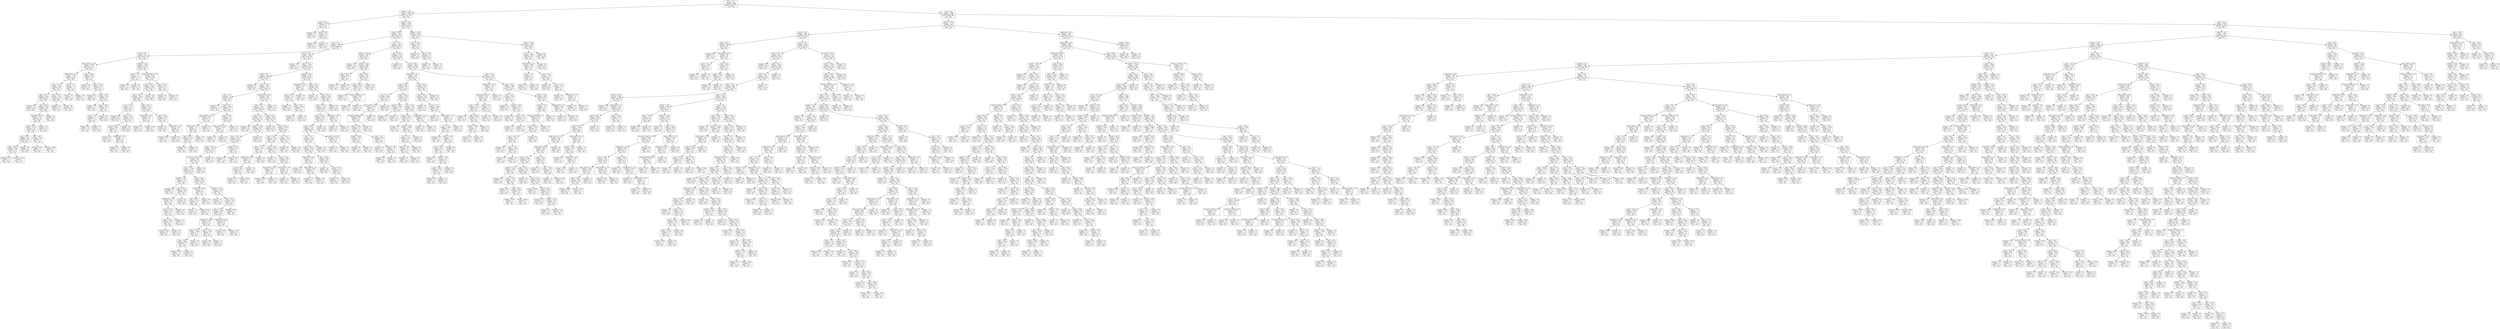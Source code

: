 digraph Tree {
node [shape=box, fontname="helvetica"] ;
edge [fontname="helvetica"] ;
0 [label="flee <= 1.5\nentropy = 0.81\nsamples = 2930\nvalue = [2199, 731]\nclass = No"] ;
1 [label="armed <= 13.0\nentropy = 0.499\nsamples = 821\nvalue = [731, 90]\nclass = No"] ;
0 -> 1 [labeldistance=2.5, labelangle=45, headlabel="True"] ;
2 [label="age <= 31.5\nentropy = 0.722\nsamples = 5\nvalue = [1, 4]\nclass = Yes"] ;
1 -> 2 ;
3 [label="entropy = 0.0\nsamples = 3\nvalue = [0, 3]\nclass = Yes"] ;
2 -> 3 ;
4 [label="armed <= 6.5\nentropy = 1.0\nsamples = 2\nvalue = [1, 1]\nclass = No"] ;
2 -> 4 ;
5 [label="entropy = 0.0\nsamples = 1\nvalue = [1, 0]\nclass = No"] ;
4 -> 5 ;
6 [label="entropy = 0.0\nsamples = 1\nvalue = [0, 1]\nclass = Yes"] ;
4 -> 6 ;
7 [label="armed <= 75.5\nentropy = 0.486\nsamples = 816\nvalue = [730, 86]\nclass = No"] ;
1 -> 7 ;
8 [label="armed <= 40.0\nentropy = 0.515\nsamples = 722\nvalue = [639, 83]\nclass = No"] ;
7 -> 8 ;
9 [label="race <= 2.5\nentropy = 0.446\nsamples = 539\nvalue = [489, 50]\nclass = No"] ;
8 -> 9 ;
10 [label="flee <= 0.5\nentropy = 0.32\nsamples = 275\nvalue = [259, 16]\nclass = No"] ;
9 -> 10 ;
11 [label="body_camera <= 0.5\nentropy = 0.466\nsamples = 111\nvalue = [100, 11]\nclass = No"] ;
10 -> 11 ;
12 [label="threat_level <= 1.5\nentropy = 0.399\nsamples = 101\nvalue = [93, 8]\nclass = No"] ;
11 -> 12 ;
13 [label="race <= 1.5\nentropy = 0.369\nsamples = 99\nvalue = [92, 7]\nclass = No"] ;
12 -> 13 ;
14 [label="age <= 27.5\nentropy = 0.503\nsamples = 54\nvalue = [48, 6]\nclass = No"] ;
13 -> 14 ;
15 [label="entropy = 0.0\nsamples = 15\nvalue = [15, 0]\nclass = No"] ;
14 -> 15 ;
16 [label="age <= 40.5\nentropy = 0.619\nsamples = 39\nvalue = [33, 6]\nclass = No"] ;
14 -> 16 ;
17 [label="threat_level <= 0.5\nentropy = 0.722\nsamples = 30\nvalue = [24, 6]\nclass = No"] ;
16 -> 17 ;
18 [label="age <= 38.0\nentropy = 0.779\nsamples = 26\nvalue = [20, 6]\nclass = No"] ;
17 -> 18 ;
19 [label="age <= 30.5\nentropy = 0.65\nsamples = 18\nvalue = [15, 3]\nclass = No"] ;
18 -> 19 ;
20 [label="age <= 28.5\nentropy = 0.881\nsamples = 10\nvalue = [7, 3]\nclass = No"] ;
19 -> 20 ;
21 [label="entropy = 0.722\nsamples = 5\nvalue = [4, 1]\nclass = No"] ;
20 -> 21 ;
22 [label="entropy = 0.971\nsamples = 5\nvalue = [3, 2]\nclass = No"] ;
20 -> 22 ;
23 [label="entropy = 0.0\nsamples = 8\nvalue = [8, 0]\nclass = No"] ;
19 -> 23 ;
24 [label="age <= 39.5\nentropy = 0.954\nsamples = 8\nvalue = [5, 3]\nclass = No"] ;
18 -> 24 ;
25 [label="entropy = 0.971\nsamples = 5\nvalue = [3, 2]\nclass = No"] ;
24 -> 25 ;
26 [label="entropy = 0.918\nsamples = 3\nvalue = [2, 1]\nclass = No"] ;
24 -> 26 ;
27 [label="entropy = 0.0\nsamples = 4\nvalue = [4, 0]\nclass = No"] ;
17 -> 27 ;
28 [label="entropy = 0.0\nsamples = 9\nvalue = [9, 0]\nclass = No"] ;
16 -> 28 ;
29 [label="age <= 19.5\nentropy = 0.154\nsamples = 45\nvalue = [44, 1]\nclass = No"] ;
13 -> 29 ;
30 [label="entropy = 1.0\nsamples = 2\nvalue = [1, 1]\nclass = No"] ;
29 -> 30 ;
31 [label="entropy = 0.0\nsamples = 43\nvalue = [43, 0]\nclass = No"] ;
29 -> 31 ;
32 [label="race <= 1.5\nentropy = 1.0\nsamples = 2\nvalue = [1, 1]\nclass = No"] ;
12 -> 32 ;
33 [label="entropy = 0.0\nsamples = 1\nvalue = [1, 0]\nclass = No"] ;
32 -> 33 ;
34 [label="entropy = 0.0\nsamples = 1\nvalue = [0, 1]\nclass = Yes"] ;
32 -> 34 ;
35 [label="age <= 20.0\nentropy = 0.881\nsamples = 10\nvalue = [7, 3]\nclass = No"] ;
11 -> 35 ;
36 [label="entropy = 0.0\nsamples = 2\nvalue = [2, 0]\nclass = No"] ;
35 -> 36 ;
37 [label="age <= 22.5\nentropy = 0.954\nsamples = 8\nvalue = [5, 3]\nclass = No"] ;
35 -> 37 ;
38 [label="entropy = 0.0\nsamples = 2\nvalue = [0, 2]\nclass = Yes"] ;
37 -> 38 ;
39 [label="age <= 26.5\nentropy = 0.65\nsamples = 6\nvalue = [5, 1]\nclass = No"] ;
37 -> 39 ;
40 [label="entropy = 0.0\nsamples = 2\nvalue = [2, 0]\nclass = No"] ;
39 -> 40 ;
41 [label="age <= 28.5\nentropy = 0.811\nsamples = 4\nvalue = [3, 1]\nclass = No"] ;
39 -> 41 ;
42 [label="race <= 1.5\nentropy = 1.0\nsamples = 2\nvalue = [1, 1]\nclass = No"] ;
41 -> 42 ;
43 [label="entropy = 0.0\nsamples = 1\nvalue = [1, 0]\nclass = No"] ;
42 -> 43 ;
44 [label="entropy = 0.0\nsamples = 1\nvalue = [0, 1]\nclass = Yes"] ;
42 -> 44 ;
45 [label="entropy = 0.0\nsamples = 2\nvalue = [2, 0]\nclass = No"] ;
41 -> 45 ;
46 [label="gender <= 0.5\nentropy = 0.197\nsamples = 164\nvalue = [159, 5]\nclass = No"] ;
10 -> 46 ;
47 [label="race <= 1.5\nentropy = 1.0\nsamples = 2\nvalue = [1, 1]\nclass = No"] ;
46 -> 47 ;
48 [label="entropy = 0.0\nsamples = 1\nvalue = [1, 0]\nclass = No"] ;
47 -> 48 ;
49 [label="entropy = 0.0\nsamples = 1\nvalue = [0, 1]\nclass = Yes"] ;
47 -> 49 ;
50 [label="manner_of_death <= 0.5\nentropy = 0.167\nsamples = 162\nvalue = [158, 4]\nclass = No"] ;
46 -> 50 ;
51 [label="age <= 28.5\nentropy = 0.136\nsamples = 158\nvalue = [155, 3]\nclass = No"] ;
50 -> 51 ;
52 [label="age <= 25.5\nentropy = 0.213\nsamples = 89\nvalue = [86, 3]\nclass = No"] ;
51 -> 52 ;
53 [label="race <= 1.5\nentropy = 0.107\nsamples = 71\nvalue = [70, 1]\nclass = No"] ;
52 -> 53 ;
54 [label="entropy = 0.0\nsamples = 57\nvalue = [57, 0]\nclass = No"] ;
53 -> 54 ;
55 [label="age <= 19.5\nentropy = 0.371\nsamples = 14\nvalue = [13, 1]\nclass = No"] ;
53 -> 55 ;
56 [label="age <= 18.0\nentropy = 0.811\nsamples = 4\nvalue = [3, 1]\nclass = No"] ;
55 -> 56 ;
57 [label="entropy = 0.0\nsamples = 2\nvalue = [2, 0]\nclass = No"] ;
56 -> 57 ;
58 [label="threat_level <= 0.5\nentropy = 1.0\nsamples = 2\nvalue = [1, 1]\nclass = No"] ;
56 -> 58 ;
59 [label="entropy = 0.0\nsamples = 1\nvalue = [0, 1]\nclass = Yes"] ;
58 -> 59 ;
60 [label="entropy = 0.0\nsamples = 1\nvalue = [1, 0]\nclass = No"] ;
58 -> 60 ;
61 [label="entropy = 0.0\nsamples = 10\nvalue = [10, 0]\nclass = No"] ;
55 -> 61 ;
62 [label="age <= 26.5\nentropy = 0.503\nsamples = 18\nvalue = [16, 2]\nclass = No"] ;
52 -> 62 ;
63 [label="threat_level <= 0.5\nentropy = 0.65\nsamples = 6\nvalue = [5, 1]\nclass = No"] ;
62 -> 63 ;
64 [label="entropy = 0.0\nsamples = 3\nvalue = [3, 0]\nclass = No"] ;
63 -> 64 ;
65 [label="entropy = 0.918\nsamples = 3\nvalue = [2, 1]\nclass = No"] ;
63 -> 65 ;
66 [label="age <= 27.5\nentropy = 0.414\nsamples = 12\nvalue = [11, 1]\nclass = No"] ;
62 -> 66 ;
67 [label="entropy = 0.0\nsamples = 6\nvalue = [6, 0]\nclass = No"] ;
66 -> 67 ;
68 [label="threat_level <= 0.5\nentropy = 0.65\nsamples = 6\nvalue = [5, 1]\nclass = No"] ;
66 -> 68 ;
69 [label="entropy = 0.918\nsamples = 3\nvalue = [2, 1]\nclass = No"] ;
68 -> 69 ;
70 [label="entropy = 0.0\nsamples = 3\nvalue = [3, 0]\nclass = No"] ;
68 -> 70 ;
71 [label="entropy = 0.0\nsamples = 69\nvalue = [69, 0]\nclass = No"] ;
51 -> 71 ;
72 [label="age <= 41.5\nentropy = 0.811\nsamples = 4\nvalue = [3, 1]\nclass = No"] ;
50 -> 72 ;
73 [label="entropy = 0.0\nsamples = 3\nvalue = [3, 0]\nclass = No"] ;
72 -> 73 ;
74 [label="entropy = 0.0\nsamples = 1\nvalue = [0, 1]\nclass = Yes"] ;
72 -> 74 ;
75 [label="age <= 17.5\nentropy = 0.554\nsamples = 264\nvalue = [230, 34]\nclass = No"] ;
9 -> 75 ;
76 [label="entropy = 0.0\nsamples = 3\nvalue = [0, 3]\nclass = Yes"] ;
75 -> 76 ;
77 [label="age <= 37.5\nentropy = 0.526\nsamples = 261\nvalue = [230, 31]\nclass = No"] ;
75 -> 77 ;
78 [label="age <= 19.5\nentropy = 0.625\nsamples = 160\nvalue = [135, 25]\nclass = No"] ;
77 -> 78 ;
79 [label="entropy = 0.0\nsamples = 9\nvalue = [9, 0]\nclass = No"] ;
78 -> 79 ;
80 [label="age <= 22.5\nentropy = 0.647\nsamples = 151\nvalue = [126, 25]\nclass = No"] ;
78 -> 80 ;
81 [label="race <= 4.0\nentropy = 1.0\nsamples = 10\nvalue = [5, 5]\nclass = No"] ;
80 -> 81 ;
82 [label="entropy = 0.0\nsamples = 1\nvalue = [0, 1]\nclass = Yes"] ;
81 -> 82 ;
83 [label="flee <= 0.5\nentropy = 0.991\nsamples = 9\nvalue = [5, 4]\nclass = No"] ;
81 -> 83 ;
84 [label="body_camera <= 0.5\nentropy = 0.971\nsamples = 5\nvalue = [3, 2]\nclass = No"] ;
83 -> 84 ;
85 [label="threat_level <= 0.5\nentropy = 1.0\nsamples = 4\nvalue = [2, 2]\nclass = No"] ;
84 -> 85 ;
86 [label="age <= 20.5\nentropy = 0.918\nsamples = 3\nvalue = [2, 1]\nclass = No"] ;
85 -> 86 ;
87 [label="entropy = 0.0\nsamples = 1\nvalue = [0, 1]\nclass = Yes"] ;
86 -> 87 ;
88 [label="entropy = 0.0\nsamples = 2\nvalue = [2, 0]\nclass = No"] ;
86 -> 88 ;
89 [label="entropy = 0.0\nsamples = 1\nvalue = [0, 1]\nclass = Yes"] ;
85 -> 89 ;
90 [label="entropy = 0.0\nsamples = 1\nvalue = [1, 0]\nclass = No"] ;
84 -> 90 ;
91 [label="age <= 21.5\nentropy = 1.0\nsamples = 4\nvalue = [2, 2]\nclass = No"] ;
83 -> 91 ;
92 [label="body_camera <= 0.5\nentropy = 0.918\nsamples = 3\nvalue = [2, 1]\nclass = No"] ;
91 -> 92 ;
93 [label="entropy = 0.0\nsamples = 2\nvalue = [2, 0]\nclass = No"] ;
92 -> 93 ;
94 [label="entropy = 0.0\nsamples = 1\nvalue = [0, 1]\nclass = Yes"] ;
92 -> 94 ;
95 [label="entropy = 0.0\nsamples = 1\nvalue = [0, 1]\nclass = Yes"] ;
91 -> 95 ;
96 [label="body_camera <= 0.5\nentropy = 0.589\nsamples = 141\nvalue = [121, 20]\nclass = No"] ;
80 -> 96 ;
97 [label="flee <= 0.5\nentropy = 0.637\nsamples = 124\nvalue = [104, 20]\nclass = No"] ;
96 -> 97 ;
98 [label="race <= 4.5\nentropy = 0.722\nsamples = 75\nvalue = [60, 15]\nclass = No"] ;
97 -> 98 ;
99 [label="entropy = 0.0\nsamples = 8\nvalue = [8, 0]\nclass = No"] ;
98 -> 99 ;
100 [label="armed <= 32.0\nentropy = 0.767\nsamples = 67\nvalue = [52, 15]\nclass = No"] ;
98 -> 100 ;
101 [label="age <= 36.5\nentropy = 0.779\nsamples = 65\nvalue = [50, 15]\nclass = No"] ;
100 -> 101 ;
102 [label="age <= 35.5\nentropy = 0.754\nsamples = 60\nvalue = [47, 13]\nclass = No"] ;
101 -> 102 ;
103 [label="manner_of_death <= 0.5\nentropy = 0.782\nsamples = 56\nvalue = [43, 13]\nclass = No"] ;
102 -> 103 ;
104 [label="age <= 27.5\nentropy = 0.789\nsamples = 55\nvalue = [42, 13]\nclass = No"] ;
103 -> 104 ;
105 [label="gender <= 0.5\nentropy = 0.672\nsamples = 17\nvalue = [14, 3]\nclass = No"] ;
104 -> 105 ;
106 [label="entropy = 0.0\nsamples = 1\nvalue = [0, 1]\nclass = Yes"] ;
105 -> 106 ;
107 [label="age <= 25.5\nentropy = 0.544\nsamples = 16\nvalue = [14, 2]\nclass = No"] ;
105 -> 107 ;
108 [label="threat_level <= 0.5\nentropy = 0.65\nsamples = 12\nvalue = [10, 2]\nclass = No"] ;
107 -> 108 ;
109 [label="age <= 24.5\nentropy = 0.764\nsamples = 9\nvalue = [7, 2]\nclass = No"] ;
108 -> 109 ;
110 [label="age <= 23.5\nentropy = 0.592\nsamples = 7\nvalue = [6, 1]\nclass = No"] ;
109 -> 110 ;
111 [label="entropy = 0.811\nsamples = 4\nvalue = [3, 1]\nclass = No"] ;
110 -> 111 ;
112 [label="entropy = 0.0\nsamples = 3\nvalue = [3, 0]\nclass = No"] ;
110 -> 112 ;
113 [label="entropy = 1.0\nsamples = 2\nvalue = [1, 1]\nclass = No"] ;
109 -> 113 ;
114 [label="entropy = 0.0\nsamples = 3\nvalue = [3, 0]\nclass = No"] ;
108 -> 114 ;
115 [label="entropy = 0.0\nsamples = 4\nvalue = [4, 0]\nclass = No"] ;
107 -> 115 ;
116 [label="age <= 29.5\nentropy = 0.831\nsamples = 38\nvalue = [28, 10]\nclass = No"] ;
104 -> 116 ;
117 [label="threat_level <= 0.5\nentropy = 1.0\nsamples = 6\nvalue = [3, 3]\nclass = No"] ;
116 -> 117 ;
118 [label="age <= 28.5\nentropy = 0.971\nsamples = 5\nvalue = [3, 2]\nclass = No"] ;
117 -> 118 ;
119 [label="entropy = 1.0\nsamples = 2\nvalue = [1, 1]\nclass = No"] ;
118 -> 119 ;
120 [label="entropy = 0.918\nsamples = 3\nvalue = [2, 1]\nclass = No"] ;
118 -> 120 ;
121 [label="entropy = 0.0\nsamples = 1\nvalue = [0, 1]\nclass = Yes"] ;
117 -> 121 ;
122 [label="gender <= 0.5\nentropy = 0.758\nsamples = 32\nvalue = [25, 7]\nclass = No"] ;
116 -> 122 ;
123 [label="entropy = 0.0\nsamples = 2\nvalue = [2, 0]\nclass = No"] ;
122 -> 123 ;
124 [label="age <= 34.5\nentropy = 0.784\nsamples = 30\nvalue = [23, 7]\nclass = No"] ;
122 -> 124 ;
125 [label="age <= 33.5\nentropy = 0.828\nsamples = 23\nvalue = [17, 6]\nclass = No"] ;
124 -> 125 ;
126 [label="threat_level <= 0.5\nentropy = 0.787\nsamples = 17\nvalue = [13, 4]\nclass = No"] ;
125 -> 126 ;
127 [label="age <= 31.5\nentropy = 0.845\nsamples = 11\nvalue = [8, 3]\nclass = No"] ;
126 -> 127 ;
128 [label="age <= 30.5\nentropy = 0.985\nsamples = 7\nvalue = [4, 3]\nclass = No"] ;
127 -> 128 ;
129 [label="entropy = 0.971\nsamples = 5\nvalue = [3, 2]\nclass = No"] ;
128 -> 129 ;
130 [label="entropy = 1.0\nsamples = 2\nvalue = [1, 1]\nclass = No"] ;
128 -> 130 ;
131 [label="entropy = 0.0\nsamples = 4\nvalue = [4, 0]\nclass = No"] ;
127 -> 131 ;
132 [label="age <= 32.0\nentropy = 0.65\nsamples = 6\nvalue = [5, 1]\nclass = No"] ;
126 -> 132 ;
133 [label="entropy = 0.0\nsamples = 4\nvalue = [4, 0]\nclass = No"] ;
132 -> 133 ;
134 [label="entropy = 1.0\nsamples = 2\nvalue = [1, 1]\nclass = No"] ;
132 -> 134 ;
135 [label="threat_level <= 0.5\nentropy = 0.918\nsamples = 6\nvalue = [4, 2]\nclass = No"] ;
125 -> 135 ;
136 [label="entropy = 0.918\nsamples = 3\nvalue = [2, 1]\nclass = No"] ;
135 -> 136 ;
137 [label="entropy = 0.918\nsamples = 3\nvalue = [2, 1]\nclass = No"] ;
135 -> 137 ;
138 [label="entropy = 0.592\nsamples = 7\nvalue = [6, 1]\nclass = No"] ;
124 -> 138 ;
139 [label="entropy = 0.0\nsamples = 1\nvalue = [1, 0]\nclass = No"] ;
103 -> 139 ;
140 [label="entropy = 0.0\nsamples = 4\nvalue = [4, 0]\nclass = No"] ;
102 -> 140 ;
141 [label="gender <= 0.5\nentropy = 0.971\nsamples = 5\nvalue = [3, 2]\nclass = No"] ;
101 -> 141 ;
142 [label="entropy = 0.0\nsamples = 2\nvalue = [2, 0]\nclass = No"] ;
141 -> 142 ;
143 [label="entropy = 0.918\nsamples = 3\nvalue = [1, 2]\nclass = Yes"] ;
141 -> 143 ;
144 [label="entropy = 0.0\nsamples = 2\nvalue = [2, 0]\nclass = No"] ;
100 -> 144 ;
145 [label="age <= 26.5\nentropy = 0.475\nsamples = 49\nvalue = [44, 5]\nclass = No"] ;
97 -> 145 ;
146 [label="entropy = 0.0\nsamples = 14\nvalue = [14, 0]\nclass = No"] ;
145 -> 146 ;
147 [label="age <= 30.5\nentropy = 0.592\nsamples = 35\nvalue = [30, 5]\nclass = No"] ;
145 -> 147 ;
148 [label="age <= 28.5\nentropy = 0.764\nsamples = 18\nvalue = [14, 4]\nclass = No"] ;
147 -> 148 ;
149 [label="age <= 27.5\nentropy = 0.503\nsamples = 9\nvalue = [8, 1]\nclass = No"] ;
148 -> 149 ;
150 [label="threat_level <= 0.5\nentropy = 0.722\nsamples = 5\nvalue = [4, 1]\nclass = No"] ;
149 -> 150 ;
151 [label="race <= 4.0\nentropy = 0.811\nsamples = 4\nvalue = [3, 1]\nclass = No"] ;
150 -> 151 ;
152 [label="entropy = 0.0\nsamples = 1\nvalue = [1, 0]\nclass = No"] ;
151 -> 152 ;
153 [label="entropy = 0.918\nsamples = 3\nvalue = [2, 1]\nclass = No"] ;
151 -> 153 ;
154 [label="entropy = 0.0\nsamples = 1\nvalue = [1, 0]\nclass = No"] ;
150 -> 154 ;
155 [label="entropy = 0.0\nsamples = 4\nvalue = [4, 0]\nclass = No"] ;
149 -> 155 ;
156 [label="race <= 4.0\nentropy = 0.918\nsamples = 9\nvalue = [6, 3]\nclass = No"] ;
148 -> 156 ;
157 [label="entropy = 0.0\nsamples = 1\nvalue = [1, 0]\nclass = No"] ;
156 -> 157 ;
158 [label="age <= 29.5\nentropy = 0.954\nsamples = 8\nvalue = [5, 3]\nclass = No"] ;
156 -> 158 ;
159 [label="threat_level <= 0.5\nentropy = 0.811\nsamples = 4\nvalue = [3, 1]\nclass = No"] ;
158 -> 159 ;
160 [label="entropy = 0.918\nsamples = 3\nvalue = [2, 1]\nclass = No"] ;
159 -> 160 ;
161 [label="entropy = 0.0\nsamples = 1\nvalue = [1, 0]\nclass = No"] ;
159 -> 161 ;
162 [label="threat_level <= 0.5\nentropy = 1.0\nsamples = 4\nvalue = [2, 2]\nclass = No"] ;
158 -> 162 ;
163 [label="entropy = 1.0\nsamples = 2\nvalue = [1, 1]\nclass = No"] ;
162 -> 163 ;
164 [label="entropy = 1.0\nsamples = 2\nvalue = [1, 1]\nclass = No"] ;
162 -> 164 ;
165 [label="race <= 4.0\nentropy = 0.323\nsamples = 17\nvalue = [16, 1]\nclass = No"] ;
147 -> 165 ;
166 [label="entropy = 0.0\nsamples = 1\nvalue = [0, 1]\nclass = Yes"] ;
165 -> 166 ;
167 [label="entropy = 0.0\nsamples = 16\nvalue = [16, 0]\nclass = No"] ;
165 -> 167 ;
168 [label="entropy = 0.0\nsamples = 17\nvalue = [17, 0]\nclass = No"] ;
96 -> 168 ;
169 [label="gender <= 0.5\nentropy = 0.325\nsamples = 101\nvalue = [95, 6]\nclass = No"] ;
77 -> 169 ;
170 [label="threat_level <= 0.5\nentropy = 0.971\nsamples = 5\nvalue = [3, 2]\nclass = No"] ;
169 -> 170 ;
171 [label="age <= 43.0\nentropy = 1.0\nsamples = 4\nvalue = [2, 2]\nclass = No"] ;
170 -> 171 ;
172 [label="entropy = 0.0\nsamples = 1\nvalue = [1, 0]\nclass = No"] ;
171 -> 172 ;
173 [label="age <= 52.5\nentropy = 0.918\nsamples = 3\nvalue = [1, 2]\nclass = Yes"] ;
171 -> 173 ;
174 [label="entropy = 0.0\nsamples = 2\nvalue = [0, 2]\nclass = Yes"] ;
173 -> 174 ;
175 [label="entropy = 0.0\nsamples = 1\nvalue = [1, 0]\nclass = No"] ;
173 -> 175 ;
176 [label="entropy = 0.0\nsamples = 1\nvalue = [1, 0]\nclass = No"] ;
170 -> 176 ;
177 [label="age <= 39.5\nentropy = 0.25\nsamples = 96\nvalue = [92, 4]\nclass = No"] ;
169 -> 177 ;
178 [label="entropy = 0.0\nsamples = 14\nvalue = [14, 0]\nclass = No"] ;
177 -> 178 ;
179 [label="age <= 58.5\nentropy = 0.281\nsamples = 82\nvalue = [78, 4]\nclass = No"] ;
177 -> 179 ;
180 [label="age <= 57.5\nentropy = 0.319\nsamples = 69\nvalue = [65, 4]\nclass = No"] ;
179 -> 180 ;
181 [label="age <= 49.5\nentropy = 0.264\nsamples = 67\nvalue = [64, 3]\nclass = No"] ;
180 -> 181 ;
182 [label="age <= 48.5\nentropy = 0.332\nsamples = 49\nvalue = [46, 3]\nclass = No"] ;
181 -> 182 ;
183 [label="flee <= 0.5\nentropy = 0.258\nsamples = 46\nvalue = [44, 2]\nclass = No"] ;
182 -> 183 ;
184 [label="age <= 40.5\nentropy = 0.353\nsamples = 30\nvalue = [28, 2]\nclass = No"] ;
183 -> 184 ;
185 [label="threat_level <= 0.5\nentropy = 0.722\nsamples = 5\nvalue = [4, 1]\nclass = No"] ;
184 -> 185 ;
186 [label="entropy = 0.0\nsamples = 2\nvalue = [2, 0]\nclass = No"] ;
185 -> 186 ;
187 [label="threat_level <= 1.5\nentropy = 0.918\nsamples = 3\nvalue = [2, 1]\nclass = No"] ;
185 -> 187 ;
188 [label="entropy = 1.0\nsamples = 2\nvalue = [1, 1]\nclass = No"] ;
187 -> 188 ;
189 [label="entropy = 0.0\nsamples = 1\nvalue = [1, 0]\nclass = No"] ;
187 -> 189 ;
190 [label="age <= 46.5\nentropy = 0.242\nsamples = 25\nvalue = [24, 1]\nclass = No"] ;
184 -> 190 ;
191 [label="entropy = 0.0\nsamples = 20\nvalue = [20, 0]\nclass = No"] ;
190 -> 191 ;
192 [label="age <= 47.5\nentropy = 0.722\nsamples = 5\nvalue = [4, 1]\nclass = No"] ;
190 -> 192 ;
193 [label="entropy = 0.0\nsamples = 1\nvalue = [0, 1]\nclass = Yes"] ;
192 -> 193 ;
194 [label="entropy = 0.0\nsamples = 4\nvalue = [4, 0]\nclass = No"] ;
192 -> 194 ;
195 [label="entropy = 0.0\nsamples = 16\nvalue = [16, 0]\nclass = No"] ;
183 -> 195 ;
196 [label="threat_level <= 0.5\nentropy = 0.918\nsamples = 3\nvalue = [2, 1]\nclass = No"] ;
182 -> 196 ;
197 [label="entropy = 0.0\nsamples = 1\nvalue = [0, 1]\nclass = Yes"] ;
196 -> 197 ;
198 [label="entropy = 0.0\nsamples = 2\nvalue = [2, 0]\nclass = No"] ;
196 -> 198 ;
199 [label="entropy = 0.0\nsamples = 18\nvalue = [18, 0]\nclass = No"] ;
181 -> 199 ;
200 [label="threat_level <= 0.5\nentropy = 1.0\nsamples = 2\nvalue = [1, 1]\nclass = No"] ;
180 -> 200 ;
201 [label="entropy = 0.0\nsamples = 1\nvalue = [0, 1]\nclass = Yes"] ;
200 -> 201 ;
202 [label="entropy = 0.0\nsamples = 1\nvalue = [1, 0]\nclass = No"] ;
200 -> 202 ;
203 [label="entropy = 0.0\nsamples = 13\nvalue = [13, 0]\nclass = No"] ;
179 -> 203 ;
204 [label="flee <= 0.5\nentropy = 0.681\nsamples = 183\nvalue = [150, 33]\nclass = No"] ;
8 -> 204 ;
205 [label="armed <= 45.5\nentropy = 0.387\nsamples = 66\nvalue = [61, 5]\nclass = No"] ;
204 -> 205 ;
206 [label="entropy = 0.0\nsamples = 18\nvalue = [18, 0]\nclass = No"] ;
205 -> 206 ;
207 [label="armed <= 73.5\nentropy = 0.482\nsamples = 48\nvalue = [43, 5]\nclass = No"] ;
205 -> 207 ;
208 [label="age <= 35.0\nentropy = 0.811\nsamples = 4\nvalue = [1, 3]\nclass = Yes"] ;
207 -> 208 ;
209 [label="entropy = 0.0\nsamples = 1\nvalue = [1, 0]\nclass = No"] ;
208 -> 209 ;
210 [label="entropy = 0.0\nsamples = 3\nvalue = [0, 3]\nclass = Yes"] ;
208 -> 210 ;
211 [label="age <= 20.0\nentropy = 0.267\nsamples = 44\nvalue = [42, 2]\nclass = No"] ;
207 -> 211 ;
212 [label="age <= 18.5\nentropy = 0.918\nsamples = 6\nvalue = [4, 2]\nclass = No"] ;
211 -> 212 ;
213 [label="entropy = 0.0\nsamples = 3\nvalue = [3, 0]\nclass = No"] ;
212 -> 213 ;
214 [label="manner_of_death <= 0.5\nentropy = 0.918\nsamples = 3\nvalue = [1, 2]\nclass = Yes"] ;
212 -> 214 ;
215 [label="entropy = 0.0\nsamples = 2\nvalue = [0, 2]\nclass = Yes"] ;
214 -> 215 ;
216 [label="entropy = 0.0\nsamples = 1\nvalue = [1, 0]\nclass = No"] ;
214 -> 216 ;
217 [label="entropy = 0.0\nsamples = 38\nvalue = [38, 0]\nclass = No"] ;
211 -> 217 ;
218 [label="age <= 18.5\nentropy = 0.794\nsamples = 117\nvalue = [89, 28]\nclass = No"] ;
204 -> 218 ;
219 [label="entropy = 0.0\nsamples = 11\nvalue = [11, 0]\nclass = No"] ;
218 -> 219 ;
220 [label="age <= 34.5\nentropy = 0.833\nsamples = 106\nvalue = [78, 28]\nclass = No"] ;
218 -> 220 ;
221 [label="threat_level <= 0.5\nentropy = 0.741\nsamples = 62\nvalue = [49, 13]\nclass = No"] ;
220 -> 221 ;
222 [label="age <= 28.5\nentropy = 0.857\nsamples = 32\nvalue = [23, 9]\nclass = No"] ;
221 -> 222 ;
223 [label="race <= 1.5\nentropy = 0.696\nsamples = 16\nvalue = [13, 3]\nclass = No"] ;
222 -> 223 ;
224 [label="body_camera <= 0.5\nentropy = 0.954\nsamples = 8\nvalue = [5, 3]\nclass = No"] ;
223 -> 224 ;
225 [label="manner_of_death <= 0.5\nentropy = 0.985\nsamples = 7\nvalue = [4, 3]\nclass = No"] ;
224 -> 225 ;
226 [label="age <= 20.5\nentropy = 1.0\nsamples = 6\nvalue = [3, 3]\nclass = No"] ;
225 -> 226 ;
227 [label="armed <= 74.5\nentropy = 0.918\nsamples = 3\nvalue = [2, 1]\nclass = No"] ;
226 -> 227 ;
228 [label="entropy = 0.0\nsamples = 1\nvalue = [1, 0]\nclass = No"] ;
227 -> 228 ;
229 [label="entropy = 1.0\nsamples = 2\nvalue = [1, 1]\nclass = No"] ;
227 -> 229 ;
230 [label="age <= 23.0\nentropy = 0.918\nsamples = 3\nvalue = [1, 2]\nclass = Yes"] ;
226 -> 230 ;
231 [label="entropy = 0.0\nsamples = 1\nvalue = [0, 1]\nclass = Yes"] ;
230 -> 231 ;
232 [label="armed <= 74.5\nentropy = 1.0\nsamples = 2\nvalue = [1, 1]\nclass = No"] ;
230 -> 232 ;
233 [label="entropy = 0.0\nsamples = 1\nvalue = [1, 0]\nclass = No"] ;
232 -> 233 ;
234 [label="entropy = 0.0\nsamples = 1\nvalue = [0, 1]\nclass = Yes"] ;
232 -> 234 ;
235 [label="entropy = 0.0\nsamples = 1\nvalue = [1, 0]\nclass = No"] ;
225 -> 235 ;
236 [label="entropy = 0.0\nsamples = 1\nvalue = [1, 0]\nclass = No"] ;
224 -> 236 ;
237 [label="entropy = 0.0\nsamples = 8\nvalue = [8, 0]\nclass = No"] ;
223 -> 237 ;
238 [label="age <= 29.5\nentropy = 0.954\nsamples = 16\nvalue = [10, 6]\nclass = No"] ;
222 -> 238 ;
239 [label="armed <= 49.5\nentropy = 0.918\nsamples = 3\nvalue = [1, 2]\nclass = Yes"] ;
238 -> 239 ;
240 [label="entropy = 0.0\nsamples = 2\nvalue = [0, 2]\nclass = Yes"] ;
239 -> 240 ;
241 [label="entropy = 0.0\nsamples = 1\nvalue = [1, 0]\nclass = No"] ;
239 -> 241 ;
242 [label="race <= 3.5\nentropy = 0.89\nsamples = 13\nvalue = [9, 4]\nclass = No"] ;
238 -> 242 ;
243 [label="age <= 30.5\nentropy = 0.954\nsamples = 8\nvalue = [5, 3]\nclass = No"] ;
242 -> 243 ;
244 [label="entropy = 0.0\nsamples = 1\nvalue = [0, 1]\nclass = Yes"] ;
243 -> 244 ;
245 [label="armed <= 69.5\nentropy = 0.863\nsamples = 7\nvalue = [5, 2]\nclass = No"] ;
243 -> 245 ;
246 [label="race <= 1.5\nentropy = 0.918\nsamples = 3\nvalue = [1, 2]\nclass = Yes"] ;
245 -> 246 ;
247 [label="armed <= 52.5\nentropy = 1.0\nsamples = 2\nvalue = [1, 1]\nclass = No"] ;
246 -> 247 ;
248 [label="entropy = 0.0\nsamples = 1\nvalue = [1, 0]\nclass = No"] ;
247 -> 248 ;
249 [label="entropy = 0.0\nsamples = 1\nvalue = [0, 1]\nclass = Yes"] ;
247 -> 249 ;
250 [label="entropy = 0.0\nsamples = 1\nvalue = [0, 1]\nclass = Yes"] ;
246 -> 250 ;
251 [label="entropy = 0.0\nsamples = 4\nvalue = [4, 0]\nclass = No"] ;
245 -> 251 ;
252 [label="body_camera <= 0.5\nentropy = 0.722\nsamples = 5\nvalue = [4, 1]\nclass = No"] ;
242 -> 252 ;
253 [label="entropy = 0.0\nsamples = 4\nvalue = [4, 0]\nclass = No"] ;
252 -> 253 ;
254 [label="entropy = 0.0\nsamples = 1\nvalue = [0, 1]\nclass = Yes"] ;
252 -> 254 ;
255 [label="age <= 28.5\nentropy = 0.567\nsamples = 30\nvalue = [26, 4]\nclass = No"] ;
221 -> 255 ;
256 [label="age <= 24.5\nentropy = 0.764\nsamples = 18\nvalue = [14, 4]\nclass = No"] ;
255 -> 256 ;
257 [label="entropy = 0.0\nsamples = 7\nvalue = [7, 0]\nclass = No"] ;
256 -> 257 ;
258 [label="race <= 1.5\nentropy = 0.946\nsamples = 11\nvalue = [7, 4]\nclass = No"] ;
256 -> 258 ;
259 [label="entropy = 0.0\nsamples = 3\nvalue = [3, 0]\nclass = No"] ;
258 -> 259 ;
260 [label="body_camera <= 0.5\nentropy = 1.0\nsamples = 8\nvalue = [4, 4]\nclass = No"] ;
258 -> 260 ;
261 [label="race <= 3.5\nentropy = 0.985\nsamples = 7\nvalue = [3, 4]\nclass = Yes"] ;
260 -> 261 ;
262 [label="entropy = 0.0\nsamples = 1\nvalue = [0, 1]\nclass = Yes"] ;
261 -> 262 ;
263 [label="armed <= 61.0\nentropy = 1.0\nsamples = 6\nvalue = [3, 3]\nclass = No"] ;
261 -> 263 ;
264 [label="age <= 25.5\nentropy = 0.971\nsamples = 5\nvalue = [3, 2]\nclass = No"] ;
263 -> 264 ;
265 [label="entropy = 0.0\nsamples = 1\nvalue = [1, 0]\nclass = No"] ;
264 -> 265 ;
266 [label="armed <= 44.0\nentropy = 1.0\nsamples = 4\nvalue = [2, 2]\nclass = No"] ;
264 -> 266 ;
267 [label="age <= 26.5\nentropy = 0.918\nsamples = 3\nvalue = [1, 2]\nclass = Yes"] ;
266 -> 267 ;
268 [label="entropy = 0.0\nsamples = 1\nvalue = [0, 1]\nclass = Yes"] ;
267 -> 268 ;
269 [label="entropy = 1.0\nsamples = 2\nvalue = [1, 1]\nclass = No"] ;
267 -> 269 ;
270 [label="entropy = 0.0\nsamples = 1\nvalue = [1, 0]\nclass = No"] ;
266 -> 270 ;
271 [label="entropy = 0.0\nsamples = 1\nvalue = [0, 1]\nclass = Yes"] ;
263 -> 271 ;
272 [label="entropy = 0.0\nsamples = 1\nvalue = [1, 0]\nclass = No"] ;
260 -> 272 ;
273 [label="entropy = 0.0\nsamples = 12\nvalue = [12, 0]\nclass = No"] ;
255 -> 273 ;
274 [label="race <= 1.5\nentropy = 0.926\nsamples = 44\nvalue = [29, 15]\nclass = No"] ;
220 -> 274 ;
275 [label="threat_level <= 0.5\nentropy = 0.523\nsamples = 17\nvalue = [15, 2]\nclass = No"] ;
274 -> 275 ;
276 [label="body_camera <= 0.5\nentropy = 0.722\nsamples = 10\nvalue = [8, 2]\nclass = No"] ;
275 -> 276 ;
277 [label="age <= 42.5\nentropy = 0.544\nsamples = 8\nvalue = [7, 1]\nclass = No"] ;
276 -> 277 ;
278 [label="entropy = 0.0\nsamples = 5\nvalue = [5, 0]\nclass = No"] ;
277 -> 278 ;
279 [label="age <= 48.0\nentropy = 0.918\nsamples = 3\nvalue = [2, 1]\nclass = No"] ;
277 -> 279 ;
280 [label="armed <= 58.0\nentropy = 1.0\nsamples = 2\nvalue = [1, 1]\nclass = No"] ;
279 -> 280 ;
281 [label="entropy = 0.0\nsamples = 1\nvalue = [0, 1]\nclass = Yes"] ;
280 -> 281 ;
282 [label="entropy = 0.0\nsamples = 1\nvalue = [1, 0]\nclass = No"] ;
280 -> 282 ;
283 [label="entropy = 0.0\nsamples = 1\nvalue = [1, 0]\nclass = No"] ;
279 -> 283 ;
284 [label="age <= 45.0\nentropy = 1.0\nsamples = 2\nvalue = [1, 1]\nclass = No"] ;
276 -> 284 ;
285 [label="entropy = 0.0\nsamples = 1\nvalue = [0, 1]\nclass = Yes"] ;
284 -> 285 ;
286 [label="entropy = 0.0\nsamples = 1\nvalue = [1, 0]\nclass = No"] ;
284 -> 286 ;
287 [label="entropy = 0.0\nsamples = 7\nvalue = [7, 0]\nclass = No"] ;
275 -> 287 ;
288 [label="age <= 37.5\nentropy = 0.999\nsamples = 27\nvalue = [14, 13]\nclass = No"] ;
274 -> 288 ;
289 [label="race <= 4.0\nentropy = 0.592\nsamples = 7\nvalue = [1, 6]\nclass = Yes"] ;
288 -> 289 ;
290 [label="entropy = 0.0\nsamples = 3\nvalue = [0, 3]\nclass = Yes"] ;
289 -> 290 ;
291 [label="armed <= 57.0\nentropy = 0.811\nsamples = 4\nvalue = [1, 3]\nclass = Yes"] ;
289 -> 291 ;
292 [label="entropy = 0.0\nsamples = 2\nvalue = [0, 2]\nclass = Yes"] ;
291 -> 292 ;
293 [label="age <= 35.5\nentropy = 1.0\nsamples = 2\nvalue = [1, 1]\nclass = No"] ;
291 -> 293 ;
294 [label="entropy = 0.0\nsamples = 1\nvalue = [0, 1]\nclass = Yes"] ;
293 -> 294 ;
295 [label="entropy = 0.0\nsamples = 1\nvalue = [1, 0]\nclass = No"] ;
293 -> 295 ;
296 [label="armed <= 74.5\nentropy = 0.934\nsamples = 20\nvalue = [13, 7]\nclass = No"] ;
288 -> 296 ;
297 [label="armed <= 61.0\nentropy = 1.0\nsamples = 12\nvalue = [6, 6]\nclass = No"] ;
296 -> 297 ;
298 [label="manner_of_death <= 0.5\nentropy = 0.918\nsamples = 9\nvalue = [6, 3]\nclass = No"] ;
297 -> 298 ;
299 [label="age <= 44.5\nentropy = 0.811\nsamples = 8\nvalue = [6, 2]\nclass = No"] ;
298 -> 299 ;
300 [label="age <= 42.0\nentropy = 0.971\nsamples = 5\nvalue = [3, 2]\nclass = No"] ;
299 -> 300 ;
301 [label="entropy = 0.0\nsamples = 2\nvalue = [2, 0]\nclass = No"] ;
300 -> 301 ;
302 [label="race <= 3.5\nentropy = 0.918\nsamples = 3\nvalue = [1, 2]\nclass = Yes"] ;
300 -> 302 ;
303 [label="entropy = 0.0\nsamples = 1\nvalue = [0, 1]\nclass = Yes"] ;
302 -> 303 ;
304 [label="entropy = 1.0\nsamples = 2\nvalue = [1, 1]\nclass = No"] ;
302 -> 304 ;
305 [label="entropy = 0.0\nsamples = 3\nvalue = [3, 0]\nclass = No"] ;
299 -> 305 ;
306 [label="entropy = 0.0\nsamples = 1\nvalue = [0, 1]\nclass = Yes"] ;
298 -> 306 ;
307 [label="entropy = 0.0\nsamples = 3\nvalue = [0, 3]\nclass = Yes"] ;
297 -> 307 ;
308 [label="threat_level <= 1.5\nentropy = 0.544\nsamples = 8\nvalue = [7, 1]\nclass = No"] ;
296 -> 308 ;
309 [label="entropy = 0.0\nsamples = 7\nvalue = [7, 0]\nclass = No"] ;
308 -> 309 ;
310 [label="entropy = 0.0\nsamples = 1\nvalue = [0, 1]\nclass = Yes"] ;
308 -> 310 ;
311 [label="gender <= 0.5\nentropy = 0.204\nsamples = 94\nvalue = [91, 3]\nclass = No"] ;
7 -> 311 ;
312 [label="age <= 31.0\nentropy = 0.811\nsamples = 4\nvalue = [3, 1]\nclass = No"] ;
311 -> 312 ;
313 [label="entropy = 0.0\nsamples = 2\nvalue = [2, 0]\nclass = No"] ;
312 -> 313 ;
314 [label="age <= 36.0\nentropy = 1.0\nsamples = 2\nvalue = [1, 1]\nclass = No"] ;
312 -> 314 ;
315 [label="entropy = 0.0\nsamples = 1\nvalue = [0, 1]\nclass = Yes"] ;
314 -> 315 ;
316 [label="entropy = 0.0\nsamples = 1\nvalue = [1, 0]\nclass = No"] ;
314 -> 316 ;
317 [label="armed <= 76.5\nentropy = 0.154\nsamples = 90\nvalue = [88, 2]\nclass = No"] ;
311 -> 317 ;
318 [label="race <= 2.5\nentropy = 0.286\nsamples = 40\nvalue = [38, 2]\nclass = No"] ;
317 -> 318 ;
319 [label="threat_level <= 0.5\nentropy = 0.485\nsamples = 19\nvalue = [17, 2]\nclass = No"] ;
318 -> 319 ;
320 [label="race <= 1.5\nentropy = 1.0\nsamples = 2\nvalue = [1, 1]\nclass = No"] ;
319 -> 320 ;
321 [label="entropy = 0.0\nsamples = 1\nvalue = [0, 1]\nclass = Yes"] ;
320 -> 321 ;
322 [label="entropy = 0.0\nsamples = 1\nvalue = [1, 0]\nclass = No"] ;
320 -> 322 ;
323 [label="flee <= 0.5\nentropy = 0.323\nsamples = 17\nvalue = [16, 1]\nclass = No"] ;
319 -> 323 ;
324 [label="entropy = 0.0\nsamples = 9\nvalue = [9, 0]\nclass = No"] ;
323 -> 324 ;
325 [label="race <= 1.5\nentropy = 0.544\nsamples = 8\nvalue = [7, 1]\nclass = No"] ;
323 -> 325 ;
326 [label="entropy = 0.0\nsamples = 6\nvalue = [6, 0]\nclass = No"] ;
325 -> 326 ;
327 [label="threat_level <= 1.5\nentropy = 1.0\nsamples = 2\nvalue = [1, 1]\nclass = No"] ;
325 -> 327 ;
328 [label="entropy = 0.0\nsamples = 1\nvalue = [0, 1]\nclass = Yes"] ;
327 -> 328 ;
329 [label="entropy = 0.0\nsamples = 1\nvalue = [1, 0]\nclass = No"] ;
327 -> 329 ;
330 [label="entropy = 0.0\nsamples = 21\nvalue = [21, 0]\nclass = No"] ;
318 -> 330 ;
331 [label="entropy = 0.0\nsamples = 50\nvalue = [50, 0]\nclass = No"] ;
317 -> 331 ;
332 [label="race <= 3.5\nentropy = 0.886\nsamples = 2109\nvalue = [1468, 641]\nclass = No"] ;
0 -> 332 [labeldistance=2.5, labelangle=-45, headlabel="False"] ;
333 [label="armed <= 33.5\nentropy = 0.779\nsamples = 964\nvalue = [742, 222]\nclass = No"] ;
332 -> 333 ;
334 [label="armed <= 9.0\nentropy = 0.667\nsamples = 551\nvalue = [455, 96]\nclass = No"] ;
333 -> 334 ;
335 [label="age <= 27.5\nentropy = 0.989\nsamples = 16\nvalue = [9, 7]\nclass = No"] ;
334 -> 335 ;
336 [label="entropy = 0.0\nsamples = 3\nvalue = [0, 3]\nclass = Yes"] ;
335 -> 336 ;
337 [label="body_camera <= 0.5\nentropy = 0.89\nsamples = 13\nvalue = [9, 4]\nclass = No"] ;
335 -> 337 ;
338 [label="age <= 61.5\nentropy = 0.544\nsamples = 8\nvalue = [7, 1]\nclass = No"] ;
337 -> 338 ;
339 [label="entropy = 0.0\nsamples = 7\nvalue = [7, 0]\nclass = No"] ;
338 -> 339 ;
340 [label="entropy = 0.0\nsamples = 1\nvalue = [0, 1]\nclass = Yes"] ;
338 -> 340 ;
341 [label="race <= 1.5\nentropy = 0.971\nsamples = 5\nvalue = [2, 3]\nclass = Yes"] ;
337 -> 341 ;
342 [label="age <= 47.5\nentropy = 0.918\nsamples = 3\nvalue = [2, 1]\nclass = No"] ;
341 -> 342 ;
343 [label="entropy = 0.0\nsamples = 2\nvalue = [2, 0]\nclass = No"] ;
342 -> 343 ;
344 [label="entropy = 0.0\nsamples = 1\nvalue = [0, 1]\nclass = Yes"] ;
342 -> 344 ;
345 [label="entropy = 0.0\nsamples = 2\nvalue = [0, 2]\nclass = Yes"] ;
341 -> 345 ;
346 [label="race <= 1.5\nentropy = 0.649\nsamples = 535\nvalue = [446, 89]\nclass = No"] ;
334 -> 346 ;
347 [label="age <= 19.5\nentropy = 0.577\nsamples = 321\nvalue = [277, 44]\nclass = No"] ;
346 -> 347 ;
348 [label="entropy = 0.0\nsamples = 23\nvalue = [23, 0]\nclass = No"] ;
347 -> 348 ;
349 [label="age <= 75.5\nentropy = 0.604\nsamples = 298\nvalue = [254, 44]\nclass = No"] ;
347 -> 349 ;
350 [label="flee <= 2.5\nentropy = 0.597\nsamples = 297\nvalue = [254, 43]\nclass = No"] ;
349 -> 350 ;
351 [label="age <= 28.5\nentropy = 0.611\nsamples = 286\nvalue = [243, 43]\nclass = No"] ;
350 -> 351 ;
352 [label="armed <= 27.0\nentropy = 0.463\nsamples = 102\nvalue = [92, 10]\nclass = No"] ;
351 -> 352 ;
353 [label="entropy = 0.0\nsamples = 1\nvalue = [0, 1]\nclass = Yes"] ;
352 -> 353 ;
354 [label="threat_level <= 1.5\nentropy = 0.433\nsamples = 101\nvalue = [92, 9]\nclass = No"] ;
352 -> 354 ;
355 [label="age <= 26.5\nentropy = 0.408\nsamples = 98\nvalue = [90, 8]\nclass = No"] ;
354 -> 355 ;
356 [label="age <= 25.5\nentropy = 0.481\nsamples = 77\nvalue = [69, 8]\nclass = No"] ;
355 -> 356 ;
357 [label="body_camera <= 0.5\nentropy = 0.426\nsamples = 69\nvalue = [63, 6]\nclass = No"] ;
356 -> 357 ;
358 [label="threat_level <= 0.5\nentropy = 0.464\nsamples = 61\nvalue = [55, 6]\nclass = No"] ;
357 -> 358 ;
359 [label="age <= 21.5\nentropy = 0.386\nsamples = 53\nvalue = [49, 4]\nclass = No"] ;
358 -> 359 ;
360 [label="gender <= 0.5\nentropy = 0.684\nsamples = 11\nvalue = [9, 2]\nclass = No"] ;
359 -> 360 ;
361 [label="entropy = 0.0\nsamples = 1\nvalue = [1, 0]\nclass = No"] ;
360 -> 361 ;
362 [label="race <= 0.5\nentropy = 0.722\nsamples = 10\nvalue = [8, 2]\nclass = No"] ;
360 -> 362 ;
363 [label="entropy = 0.0\nsamples = 1\nvalue = [1, 0]\nclass = No"] ;
362 -> 363 ;
364 [label="age <= 20.5\nentropy = 0.764\nsamples = 9\nvalue = [7, 2]\nclass = No"] ;
362 -> 364 ;
365 [label="entropy = 0.722\nsamples = 5\nvalue = [4, 1]\nclass = No"] ;
364 -> 365 ;
366 [label="entropy = 0.811\nsamples = 4\nvalue = [3, 1]\nclass = No"] ;
364 -> 366 ;
367 [label="age <= 22.5\nentropy = 0.276\nsamples = 42\nvalue = [40, 2]\nclass = No"] ;
359 -> 367 ;
368 [label="entropy = 0.0\nsamples = 8\nvalue = [8, 0]\nclass = No"] ;
367 -> 368 ;
369 [label="age <= 23.5\nentropy = 0.323\nsamples = 34\nvalue = [32, 2]\nclass = No"] ;
367 -> 369 ;
370 [label="entropy = 0.503\nsamples = 9\nvalue = [8, 1]\nclass = No"] ;
369 -> 370 ;
371 [label="age <= 24.5\nentropy = 0.242\nsamples = 25\nvalue = [24, 1]\nclass = No"] ;
369 -> 371 ;
372 [label="entropy = 0.0\nsamples = 10\nvalue = [10, 0]\nclass = No"] ;
371 -> 372 ;
373 [label="gender <= 0.5\nentropy = 0.353\nsamples = 15\nvalue = [14, 1]\nclass = No"] ;
371 -> 373 ;
374 [label="entropy = 0.0\nsamples = 2\nvalue = [2, 0]\nclass = No"] ;
373 -> 374 ;
375 [label="entropy = 0.391\nsamples = 13\nvalue = [12, 1]\nclass = No"] ;
373 -> 375 ;
376 [label="age <= 22.5\nentropy = 0.811\nsamples = 8\nvalue = [6, 2]\nclass = No"] ;
358 -> 376 ;
377 [label="entropy = 0.0\nsamples = 3\nvalue = [3, 0]\nclass = No"] ;
376 -> 377 ;
378 [label="age <= 24.0\nentropy = 0.971\nsamples = 5\nvalue = [3, 2]\nclass = No"] ;
376 -> 378 ;
379 [label="entropy = 1.0\nsamples = 2\nvalue = [1, 1]\nclass = No"] ;
378 -> 379 ;
380 [label="entropy = 0.918\nsamples = 3\nvalue = [2, 1]\nclass = No"] ;
378 -> 380 ;
381 [label="entropy = 0.0\nsamples = 8\nvalue = [8, 0]\nclass = No"] ;
357 -> 381 ;
382 [label="body_camera <= 0.5\nentropy = 0.811\nsamples = 8\nvalue = [6, 2]\nclass = No"] ;
356 -> 382 ;
383 [label="gender <= 0.5\nentropy = 0.65\nsamples = 6\nvalue = [5, 1]\nclass = No"] ;
382 -> 383 ;
384 [label="entropy = 0.0\nsamples = 1\nvalue = [1, 0]\nclass = No"] ;
383 -> 384 ;
385 [label="threat_level <= 0.5\nentropy = 0.722\nsamples = 5\nvalue = [4, 1]\nclass = No"] ;
383 -> 385 ;
386 [label="entropy = 0.811\nsamples = 4\nvalue = [3, 1]\nclass = No"] ;
385 -> 386 ;
387 [label="entropy = 0.0\nsamples = 1\nvalue = [1, 0]\nclass = No"] ;
385 -> 387 ;
388 [label="entropy = 1.0\nsamples = 2\nvalue = [1, 1]\nclass = No"] ;
382 -> 388 ;
389 [label="entropy = 0.0\nsamples = 21\nvalue = [21, 0]\nclass = No"] ;
355 -> 389 ;
390 [label="age <= 25.5\nentropy = 0.918\nsamples = 3\nvalue = [2, 1]\nclass = No"] ;
354 -> 390 ;
391 [label="entropy = 0.0\nsamples = 2\nvalue = [2, 0]\nclass = No"] ;
390 -> 391 ;
392 [label="entropy = 0.0\nsamples = 1\nvalue = [0, 1]\nclass = Yes"] ;
390 -> 392 ;
393 [label="age <= 32.5\nentropy = 0.679\nsamples = 184\nvalue = [151, 33]\nclass = No"] ;
351 -> 393 ;
394 [label="gender <= 0.5\nentropy = 0.845\nsamples = 55\nvalue = [40, 15]\nclass = No"] ;
393 -> 394 ;
395 [label="age <= 31.5\nentropy = 1.0\nsamples = 4\nvalue = [2, 2]\nclass = No"] ;
394 -> 395 ;
396 [label="entropy = 0.0\nsamples = 2\nvalue = [2, 0]\nclass = No"] ;
395 -> 396 ;
397 [label="entropy = 0.0\nsamples = 2\nvalue = [0, 2]\nclass = Yes"] ;
395 -> 397 ;
398 [label="armed <= 23.5\nentropy = 0.819\nsamples = 51\nvalue = [38, 13]\nclass = No"] ;
394 -> 398 ;
399 [label="entropy = 0.0\nsamples = 1\nvalue = [1, 0]\nclass = No"] ;
398 -> 399 ;
400 [label="age <= 31.5\nentropy = 0.827\nsamples = 50\nvalue = [37, 13]\nclass = No"] ;
398 -> 400 ;
401 [label="manner_of_death <= 0.5\nentropy = 0.858\nsamples = 39\nvalue = [28, 11]\nclass = No"] ;
400 -> 401 ;
402 [label="threat_level <= 0.5\nentropy = 0.878\nsamples = 37\nvalue = [26, 11]\nclass = No"] ;
401 -> 402 ;
403 [label="age <= 30.5\nentropy = 0.857\nsamples = 32\nvalue = [23, 9]\nclass = No"] ;
402 -> 403 ;
404 [label="body_camera <= 0.5\nentropy = 0.934\nsamples = 20\nvalue = [13, 7]\nclass = No"] ;
403 -> 404 ;
405 [label="age <= 29.5\nentropy = 0.918\nsamples = 18\nvalue = [12, 6]\nclass = No"] ;
404 -> 405 ;
406 [label="entropy = 0.918\nsamples = 9\nvalue = [6, 3]\nclass = No"] ;
405 -> 406 ;
407 [label="entropy = 0.918\nsamples = 9\nvalue = [6, 3]\nclass = No"] ;
405 -> 407 ;
408 [label="entropy = 1.0\nsamples = 2\nvalue = [1, 1]\nclass = No"] ;
404 -> 408 ;
409 [label="body_camera <= 0.5\nentropy = 0.65\nsamples = 12\nvalue = [10, 2]\nclass = No"] ;
403 -> 409 ;
410 [label="entropy = 0.722\nsamples = 10\nvalue = [8, 2]\nclass = No"] ;
409 -> 410 ;
411 [label="entropy = 0.0\nsamples = 2\nvalue = [2, 0]\nclass = No"] ;
409 -> 411 ;
412 [label="age <= 30.5\nentropy = 0.971\nsamples = 5\nvalue = [3, 2]\nclass = No"] ;
402 -> 412 ;
413 [label="entropy = 0.0\nsamples = 2\nvalue = [2, 0]\nclass = No"] ;
412 -> 413 ;
414 [label="threat_level <= 1.5\nentropy = 0.918\nsamples = 3\nvalue = [1, 2]\nclass = Yes"] ;
412 -> 414 ;
415 [label="entropy = 0.0\nsamples = 1\nvalue = [0, 1]\nclass = Yes"] ;
414 -> 415 ;
416 [label="body_camera <= 0.5\nentropy = 1.0\nsamples = 2\nvalue = [1, 1]\nclass = No"] ;
414 -> 416 ;
417 [label="entropy = 0.0\nsamples = 1\nvalue = [1, 0]\nclass = No"] ;
416 -> 417 ;
418 [label="entropy = 0.0\nsamples = 1\nvalue = [0, 1]\nclass = Yes"] ;
416 -> 418 ;
419 [label="entropy = 0.0\nsamples = 2\nvalue = [2, 0]\nclass = No"] ;
401 -> 419 ;
420 [label="body_camera <= 0.5\nentropy = 0.684\nsamples = 11\nvalue = [9, 2]\nclass = No"] ;
400 -> 420 ;
421 [label="threat_level <= 0.5\nentropy = 0.764\nsamples = 9\nvalue = [7, 2]\nclass = No"] ;
420 -> 421 ;
422 [label="manner_of_death <= 0.5\nentropy = 0.592\nsamples = 7\nvalue = [6, 1]\nclass = No"] ;
421 -> 422 ;
423 [label="entropy = 0.65\nsamples = 6\nvalue = [5, 1]\nclass = No"] ;
422 -> 423 ;
424 [label="entropy = 0.0\nsamples = 1\nvalue = [1, 0]\nclass = No"] ;
422 -> 424 ;
425 [label="entropy = 1.0\nsamples = 2\nvalue = [1, 1]\nclass = No"] ;
421 -> 425 ;
426 [label="entropy = 0.0\nsamples = 2\nvalue = [2, 0]\nclass = No"] ;
420 -> 426 ;
427 [label="race <= 0.5\nentropy = 0.583\nsamples = 129\nvalue = [111, 18]\nclass = No"] ;
393 -> 427 ;
428 [label="age <= 37.0\nentropy = 0.961\nsamples = 13\nvalue = [8, 5]\nclass = No"] ;
427 -> 428 ;
429 [label="entropy = 0.0\nsamples = 4\nvalue = [4, 0]\nclass = No"] ;
428 -> 429 ;
430 [label="armed <= 31.0\nentropy = 0.991\nsamples = 9\nvalue = [4, 5]\nclass = Yes"] ;
428 -> 430 ;
431 [label="body_camera <= 0.5\nentropy = 0.954\nsamples = 8\nvalue = [3, 5]\nclass = Yes"] ;
430 -> 431 ;
432 [label="age <= 43.0\nentropy = 0.985\nsamples = 7\nvalue = [3, 4]\nclass = Yes"] ;
431 -> 432 ;
433 [label="age <= 41.5\nentropy = 0.918\nsamples = 3\nvalue = [1, 2]\nclass = Yes"] ;
432 -> 433 ;
434 [label="entropy = 1.0\nsamples = 2\nvalue = [1, 1]\nclass = No"] ;
433 -> 434 ;
435 [label="entropy = 0.0\nsamples = 1\nvalue = [0, 1]\nclass = Yes"] ;
433 -> 435 ;
436 [label="age <= 48.5\nentropy = 1.0\nsamples = 4\nvalue = [2, 2]\nclass = No"] ;
432 -> 436 ;
437 [label="entropy = 0.0\nsamples = 1\nvalue = [1, 0]\nclass = No"] ;
436 -> 437 ;
438 [label="entropy = 0.918\nsamples = 3\nvalue = [1, 2]\nclass = Yes"] ;
436 -> 438 ;
439 [label="entropy = 0.0\nsamples = 1\nvalue = [0, 1]\nclass = Yes"] ;
431 -> 439 ;
440 [label="entropy = 0.0\nsamples = 1\nvalue = [1, 0]\nclass = No"] ;
430 -> 440 ;
441 [label="age <= 67.5\nentropy = 0.506\nsamples = 116\nvalue = [103, 13]\nclass = No"] ;
427 -> 441 ;
442 [label="age <= 65.5\nentropy = 0.521\nsamples = 111\nvalue = [98, 13]\nclass = No"] ;
441 -> 442 ;
443 [label="age <= 53.5\nentropy = 0.5\nsamples = 109\nvalue = [97, 12]\nclass = No"] ;
442 -> 443 ;
444 [label="age <= 52.5\nentropy = 0.54\nsamples = 97\nvalue = [85, 12]\nclass = No"] ;
443 -> 444 ;
445 [label="body_camera <= 0.5\nentropy = 0.514\nsamples = 96\nvalue = [85, 11]\nclass = No"] ;
444 -> 445 ;
446 [label="age <= 33.5\nentropy = 0.473\nsamples = 89\nvalue = [80, 9]\nclass = No"] ;
445 -> 446 ;
447 [label="entropy = 0.0\nsamples = 16\nvalue = [16, 0]\nclass = No"] ;
446 -> 447 ;
448 [label="age <= 38.5\nentropy = 0.539\nsamples = 73\nvalue = [64, 9]\nclass = No"] ;
446 -> 448 ;
449 [label="threat_level <= 0.5\nentropy = 0.764\nsamples = 27\nvalue = [21, 6]\nclass = No"] ;
448 -> 449 ;
450 [label="age <= 34.5\nentropy = 0.795\nsamples = 25\nvalue = [19, 6]\nclass = No"] ;
449 -> 450 ;
451 [label="entropy = 1.0\nsamples = 4\nvalue = [2, 2]\nclass = No"] ;
450 -> 451 ;
452 [label="age <= 37.5\nentropy = 0.702\nsamples = 21\nvalue = [17, 4]\nclass = No"] ;
450 -> 452 ;
453 [label="age <= 36.5\nentropy = 0.592\nsamples = 14\nvalue = [12, 2]\nclass = No"] ;
452 -> 453 ;
454 [label="age <= 35.5\nentropy = 0.544\nsamples = 8\nvalue = [7, 1]\nclass = No"] ;
453 -> 454 ;
455 [label="entropy = 0.592\nsamples = 7\nvalue = [6, 1]\nclass = No"] ;
454 -> 455 ;
456 [label="entropy = 0.0\nsamples = 1\nvalue = [1, 0]\nclass = No"] ;
454 -> 456 ;
457 [label="entropy = 0.65\nsamples = 6\nvalue = [5, 1]\nclass = No"] ;
453 -> 457 ;
458 [label="entropy = 0.863\nsamples = 7\nvalue = [5, 2]\nclass = No"] ;
452 -> 458 ;
459 [label="entropy = 0.0\nsamples = 2\nvalue = [2, 0]\nclass = No"] ;
449 -> 459 ;
460 [label="age <= 41.5\nentropy = 0.348\nsamples = 46\nvalue = [43, 3]\nclass = No"] ;
448 -> 460 ;
461 [label="entropy = 0.0\nsamples = 14\nvalue = [14, 0]\nclass = No"] ;
460 -> 461 ;
462 [label="age <= 42.5\nentropy = 0.449\nsamples = 32\nvalue = [29, 3]\nclass = No"] ;
460 -> 462 ;
463 [label="armed <= 22.0\nentropy = 0.918\nsamples = 3\nvalue = [2, 1]\nclass = No"] ;
462 -> 463 ;
464 [label="entropy = 0.0\nsamples = 1\nvalue = [1, 0]\nclass = No"] ;
463 -> 464 ;
465 [label="entropy = 1.0\nsamples = 2\nvalue = [1, 1]\nclass = No"] ;
463 -> 465 ;
466 [label="age <= 45.5\nentropy = 0.362\nsamples = 29\nvalue = [27, 2]\nclass = No"] ;
462 -> 466 ;
467 [label="entropy = 0.0\nsamples = 7\nvalue = [7, 0]\nclass = No"] ;
466 -> 467 ;
468 [label="age <= 46.5\nentropy = 0.439\nsamples = 22\nvalue = [20, 2]\nclass = No"] ;
466 -> 468 ;
469 [label="entropy = 0.811\nsamples = 4\nvalue = [3, 1]\nclass = No"] ;
468 -> 469 ;
470 [label="age <= 49.5\nentropy = 0.31\nsamples = 18\nvalue = [17, 1]\nclass = No"] ;
468 -> 470 ;
471 [label="entropy = 0.0\nsamples = 9\nvalue = [9, 0]\nclass = No"] ;
470 -> 471 ;
472 [label="age <= 50.5\nentropy = 0.503\nsamples = 9\nvalue = [8, 1]\nclass = No"] ;
470 -> 472 ;
473 [label="gender <= 0.5\nentropy = 0.722\nsamples = 5\nvalue = [4, 1]\nclass = No"] ;
472 -> 473 ;
474 [label="entropy = 0.0\nsamples = 1\nvalue = [1, 0]\nclass = No"] ;
473 -> 474 ;
475 [label="entropy = 0.811\nsamples = 4\nvalue = [3, 1]\nclass = No"] ;
473 -> 475 ;
476 [label="entropy = 0.0\nsamples = 4\nvalue = [4, 0]\nclass = No"] ;
472 -> 476 ;
477 [label="age <= 45.5\nentropy = 0.863\nsamples = 7\nvalue = [5, 2]\nclass = No"] ;
445 -> 477 ;
478 [label="age <= 33.5\nentropy = 0.65\nsamples = 6\nvalue = [5, 1]\nclass = No"] ;
477 -> 478 ;
479 [label="entropy = 1.0\nsamples = 2\nvalue = [1, 1]\nclass = No"] ;
478 -> 479 ;
480 [label="entropy = 0.0\nsamples = 4\nvalue = [4, 0]\nclass = No"] ;
478 -> 480 ;
481 [label="entropy = 0.0\nsamples = 1\nvalue = [0, 1]\nclass = Yes"] ;
477 -> 481 ;
482 [label="entropy = 0.0\nsamples = 1\nvalue = [0, 1]\nclass = Yes"] ;
444 -> 482 ;
483 [label="entropy = 0.0\nsamples = 12\nvalue = [12, 0]\nclass = No"] ;
443 -> 483 ;
484 [label="entropy = 1.0\nsamples = 2\nvalue = [1, 1]\nclass = No"] ;
442 -> 484 ;
485 [label="entropy = 0.0\nsamples = 5\nvalue = [5, 0]\nclass = No"] ;
441 -> 485 ;
486 [label="entropy = 0.0\nsamples = 11\nvalue = [11, 0]\nclass = No"] ;
350 -> 486 ;
487 [label="entropy = 0.0\nsamples = 1\nvalue = [0, 1]\nclass = Yes"] ;
349 -> 487 ;
488 [label="age <= 63.5\nentropy = 0.742\nsamples = 214\nvalue = [169, 45]\nclass = No"] ;
346 -> 488 ;
489 [label="age <= 56.0\nentropy = 0.728\nsamples = 212\nvalue = [169, 43]\nclass = No"] ;
488 -> 489 ;
490 [label="age <= 53.5\nentropy = 0.739\nsamples = 206\nvalue = [163, 43]\nclass = No"] ;
489 -> 490 ;
491 [label="manner_of_death <= 0.5\nentropy = 0.726\nsamples = 203\nvalue = [162, 41]\nclass = No"] ;
490 -> 491 ;
492 [label="age <= 25.5\nentropy = 0.707\nsamples = 197\nvalue = [159, 38]\nclass = No"] ;
491 -> 492 ;
493 [label="gender <= 0.5\nentropy = 0.84\nsamples = 52\nvalue = [38, 14]\nclass = No"] ;
492 -> 493 ;
494 [label="entropy = 0.0\nsamples = 1\nvalue = [0, 1]\nclass = Yes"] ;
493 -> 494 ;
495 [label="race <= 2.5\nentropy = 0.819\nsamples = 51\nvalue = [38, 13]\nclass = No"] ;
493 -> 495 ;
496 [label="age <= 23.5\nentropy = 0.851\nsamples = 47\nvalue = [34, 13]\nclass = No"] ;
495 -> 496 ;
497 [label="body_camera <= 0.5\nentropy = 0.771\nsamples = 31\nvalue = [24, 7]\nclass = No"] ;
496 -> 497 ;
498 [label="threat_level <= 1.5\nentropy = 0.797\nsamples = 29\nvalue = [22, 7]\nclass = No"] ;
497 -> 498 ;
499 [label="age <= 17.5\nentropy = 0.764\nsamples = 27\nvalue = [21, 6]\nclass = No"] ;
498 -> 499 ;
500 [label="armed <= 27.0\nentropy = 1.0\nsamples = 2\nvalue = [1, 1]\nclass = No"] ;
499 -> 500 ;
501 [label="entropy = 0.0\nsamples = 1\nvalue = [1, 0]\nclass = No"] ;
500 -> 501 ;
502 [label="entropy = 0.0\nsamples = 1\nvalue = [0, 1]\nclass = Yes"] ;
500 -> 502 ;
503 [label="threat_level <= 0.5\nentropy = 0.722\nsamples = 25\nvalue = [20, 5]\nclass = No"] ;
499 -> 503 ;
504 [label="age <= 21.5\nentropy = 0.65\nsamples = 18\nvalue = [15, 3]\nclass = No"] ;
503 -> 504 ;
505 [label="entropy = 0.0\nsamples = 7\nvalue = [7, 0]\nclass = No"] ;
504 -> 505 ;
506 [label="age <= 22.5\nentropy = 0.845\nsamples = 11\nvalue = [8, 3]\nclass = No"] ;
504 -> 506 ;
507 [label="entropy = 0.971\nsamples = 5\nvalue = [3, 2]\nclass = No"] ;
506 -> 507 ;
508 [label="flee <= 2.5\nentropy = 0.65\nsamples = 6\nvalue = [5, 1]\nclass = No"] ;
506 -> 508 ;
509 [label="entropy = 0.0\nsamples = 4\nvalue = [4, 0]\nclass = No"] ;
508 -> 509 ;
510 [label="entropy = 1.0\nsamples = 2\nvalue = [1, 1]\nclass = No"] ;
508 -> 510 ;
511 [label="age <= 20.5\nentropy = 0.863\nsamples = 7\nvalue = [5, 2]\nclass = No"] ;
503 -> 511 ;
512 [label="age <= 19.0\nentropy = 1.0\nsamples = 4\nvalue = [2, 2]\nclass = No"] ;
511 -> 512 ;
513 [label="entropy = 0.918\nsamples = 3\nvalue = [2, 1]\nclass = No"] ;
512 -> 513 ;
514 [label="entropy = 0.0\nsamples = 1\nvalue = [0, 1]\nclass = Yes"] ;
512 -> 514 ;
515 [label="entropy = 0.0\nsamples = 3\nvalue = [3, 0]\nclass = No"] ;
511 -> 515 ;
516 [label="age <= 20.0\nentropy = 1.0\nsamples = 2\nvalue = [1, 1]\nclass = No"] ;
498 -> 516 ;
517 [label="entropy = 0.0\nsamples = 1\nvalue = [1, 0]\nclass = No"] ;
516 -> 517 ;
518 [label="entropy = 0.0\nsamples = 1\nvalue = [0, 1]\nclass = Yes"] ;
516 -> 518 ;
519 [label="entropy = 0.0\nsamples = 2\nvalue = [2, 0]\nclass = No"] ;
497 -> 519 ;
520 [label="body_camera <= 0.5\nentropy = 0.954\nsamples = 16\nvalue = [10, 6]\nclass = No"] ;
496 -> 520 ;
521 [label="age <= 24.5\nentropy = 0.89\nsamples = 13\nvalue = [9, 4]\nclass = No"] ;
520 -> 521 ;
522 [label="armed <= 25.0\nentropy = 1.0\nsamples = 6\nvalue = [3, 3]\nclass = No"] ;
521 -> 522 ;
523 [label="entropy = 0.0\nsamples = 1\nvalue = [0, 1]\nclass = Yes"] ;
522 -> 523 ;
524 [label="entropy = 0.971\nsamples = 5\nvalue = [3, 2]\nclass = No"] ;
522 -> 524 ;
525 [label="threat_level <= 0.5\nentropy = 0.592\nsamples = 7\nvalue = [6, 1]\nclass = No"] ;
521 -> 525 ;
526 [label="armed <= 21.0\nentropy = 0.65\nsamples = 6\nvalue = [5, 1]\nclass = No"] ;
525 -> 526 ;
527 [label="entropy = 0.0\nsamples = 1\nvalue = [1, 0]\nclass = No"] ;
526 -> 527 ;
528 [label="entropy = 0.722\nsamples = 5\nvalue = [4, 1]\nclass = No"] ;
526 -> 528 ;
529 [label="entropy = 0.0\nsamples = 1\nvalue = [1, 0]\nclass = No"] ;
525 -> 529 ;
530 [label="entropy = 0.918\nsamples = 3\nvalue = [1, 2]\nclass = Yes"] ;
520 -> 530 ;
531 [label="entropy = 0.0\nsamples = 4\nvalue = [4, 0]\nclass = No"] ;
495 -> 531 ;
532 [label="age <= 26.5\nentropy = 0.647\nsamples = 145\nvalue = [121, 24]\nclass = No"] ;
492 -> 532 ;
533 [label="entropy = 0.0\nsamples = 5\nvalue = [5, 0]\nclass = No"] ;
532 -> 533 ;
534 [label="age <= 47.5\nentropy = 0.661\nsamples = 140\nvalue = [116, 24]\nclass = No"] ;
532 -> 534 ;
535 [label="age <= 30.5\nentropy = 0.686\nsamples = 126\nvalue = [103, 23]\nclass = No"] ;
534 -> 535 ;
536 [label="threat_level <= 0.5\nentropy = 0.503\nsamples = 27\nvalue = [24, 3]\nclass = No"] ;
535 -> 536 ;
537 [label="age <= 29.5\nentropy = 0.61\nsamples = 20\nvalue = [17, 3]\nclass = No"] ;
536 -> 537 ;
538 [label="flee <= 2.5\nentropy = 0.65\nsamples = 18\nvalue = [15, 3]\nclass = No"] ;
537 -> 538 ;
539 [label="armed <= 25.5\nentropy = 0.672\nsamples = 17\nvalue = [14, 3]\nclass = No"] ;
538 -> 539 ;
540 [label="entropy = 0.0\nsamples = 1\nvalue = [1, 0]\nclass = No"] ;
539 -> 540 ;
541 [label="body_camera <= 0.5\nentropy = 0.696\nsamples = 16\nvalue = [13, 3]\nclass = No"] ;
539 -> 541 ;
542 [label="race <= 2.5\nentropy = 0.722\nsamples = 15\nvalue = [12, 3]\nclass = No"] ;
541 -> 542 ;
543 [label="age <= 27.5\nentropy = 0.75\nsamples = 14\nvalue = [11, 3]\nclass = No"] ;
542 -> 543 ;
544 [label="entropy = 0.722\nsamples = 5\nvalue = [4, 1]\nclass = No"] ;
543 -> 544 ;
545 [label="age <= 28.5\nentropy = 0.764\nsamples = 9\nvalue = [7, 2]\nclass = No"] ;
543 -> 545 ;
546 [label="entropy = 0.811\nsamples = 4\nvalue = [3, 1]\nclass = No"] ;
545 -> 546 ;
547 [label="entropy = 0.722\nsamples = 5\nvalue = [4, 1]\nclass = No"] ;
545 -> 547 ;
548 [label="entropy = 0.0\nsamples = 1\nvalue = [1, 0]\nclass = No"] ;
542 -> 548 ;
549 [label="entropy = 0.0\nsamples = 1\nvalue = [1, 0]\nclass = No"] ;
541 -> 549 ;
550 [label="entropy = 0.0\nsamples = 1\nvalue = [1, 0]\nclass = No"] ;
538 -> 550 ;
551 [label="entropy = 0.0\nsamples = 2\nvalue = [2, 0]\nclass = No"] ;
537 -> 551 ;
552 [label="entropy = 0.0\nsamples = 7\nvalue = [7, 0]\nclass = No"] ;
536 -> 552 ;
553 [label="age <= 31.5\nentropy = 0.726\nsamples = 99\nvalue = [79, 20]\nclass = No"] ;
535 -> 553 ;
554 [label="body_camera <= 0.5\nentropy = 0.985\nsamples = 7\nvalue = [4, 3]\nclass = No"] ;
553 -> 554 ;
555 [label="race <= 2.5\nentropy = 0.918\nsamples = 6\nvalue = [4, 2]\nclass = No"] ;
554 -> 555 ;
556 [label="entropy = 0.971\nsamples = 5\nvalue = [3, 2]\nclass = No"] ;
555 -> 556 ;
557 [label="entropy = 0.0\nsamples = 1\nvalue = [1, 0]\nclass = No"] ;
555 -> 557 ;
558 [label="entropy = 0.0\nsamples = 1\nvalue = [0, 1]\nclass = Yes"] ;
554 -> 558 ;
559 [label="age <= 46.5\nentropy = 0.69\nsamples = 92\nvalue = [75, 17]\nclass = No"] ;
553 -> 559 ;
560 [label="age <= 45.5\nentropy = 0.675\nsamples = 90\nvalue = [74, 16]\nclass = No"] ;
559 -> 560 ;
561 [label="gender <= 0.5\nentropy = 0.684\nsamples = 88\nvalue = [72, 16]\nclass = No"] ;
560 -> 561 ;
562 [label="entropy = 0.0\nsamples = 2\nvalue = [2, 0]\nclass = No"] ;
561 -> 562 ;
563 [label="flee <= 2.5\nentropy = 0.693\nsamples = 86\nvalue = [70, 16]\nclass = No"] ;
561 -> 563 ;
564 [label="age <= 40.5\nentropy = 0.66\nsamples = 76\nvalue = [63, 13]\nclass = No"] ;
563 -> 564 ;
565 [label="threat_level <= 0.5\nentropy = 0.722\nsamples = 55\nvalue = [44, 11]\nclass = No"] ;
564 -> 565 ;
566 [label="body_camera <= 0.5\nentropy = 0.802\nsamples = 45\nvalue = [34, 11]\nclass = No"] ;
565 -> 566 ;
567 [label="race <= 2.5\nentropy = 0.842\nsamples = 37\nvalue = [27, 10]\nclass = No"] ;
566 -> 567 ;
568 [label="age <= 33.5\nentropy = 0.885\nsamples = 33\nvalue = [23, 10]\nclass = No"] ;
567 -> 568 ;
569 [label="age <= 32.5\nentropy = 1.0\nsamples = 10\nvalue = [5, 5]\nclass = No"] ;
568 -> 569 ;
570 [label="entropy = 0.811\nsamples = 4\nvalue = [3, 1]\nclass = No"] ;
569 -> 570 ;
571 [label="entropy = 0.918\nsamples = 6\nvalue = [2, 4]\nclass = Yes"] ;
569 -> 571 ;
572 [label="age <= 35.5\nentropy = 0.755\nsamples = 23\nvalue = [18, 5]\nclass = No"] ;
568 -> 572 ;
573 [label="entropy = 0.0\nsamples = 5\nvalue = [5, 0]\nclass = No"] ;
572 -> 573 ;
574 [label="age <= 36.5\nentropy = 0.852\nsamples = 18\nvalue = [13, 5]\nclass = No"] ;
572 -> 574 ;
575 [label="entropy = 0.971\nsamples = 5\nvalue = [3, 2]\nclass = No"] ;
574 -> 575 ;
576 [label="age <= 37.5\nentropy = 0.779\nsamples = 13\nvalue = [10, 3]\nclass = No"] ;
574 -> 576 ;
577 [label="entropy = 0.0\nsamples = 3\nvalue = [3, 0]\nclass = No"] ;
576 -> 577 ;
578 [label="age <= 38.5\nentropy = 0.881\nsamples = 10\nvalue = [7, 3]\nclass = No"] ;
576 -> 578 ;
579 [label="entropy = 1.0\nsamples = 2\nvalue = [1, 1]\nclass = No"] ;
578 -> 579 ;
580 [label="age <= 39.5\nentropy = 0.811\nsamples = 8\nvalue = [6, 2]\nclass = No"] ;
578 -> 580 ;
581 [label="entropy = 0.811\nsamples = 4\nvalue = [3, 1]\nclass = No"] ;
580 -> 581 ;
582 [label="entropy = 0.811\nsamples = 4\nvalue = [3, 1]\nclass = No"] ;
580 -> 582 ;
583 [label="entropy = 0.0\nsamples = 4\nvalue = [4, 0]\nclass = No"] ;
567 -> 583 ;
584 [label="age <= 38.5\nentropy = 0.544\nsamples = 8\nvalue = [7, 1]\nclass = No"] ;
566 -> 584 ;
585 [label="entropy = 0.0\nsamples = 7\nvalue = [7, 0]\nclass = No"] ;
584 -> 585 ;
586 [label="entropy = 0.0\nsamples = 1\nvalue = [0, 1]\nclass = Yes"] ;
584 -> 586 ;
587 [label="entropy = 0.0\nsamples = 10\nvalue = [10, 0]\nclass = No"] ;
565 -> 587 ;
588 [label="threat_level <= 0.5\nentropy = 0.454\nsamples = 21\nvalue = [19, 2]\nclass = No"] ;
564 -> 588 ;
589 [label="entropy = 0.0\nsamples = 16\nvalue = [16, 0]\nclass = No"] ;
588 -> 589 ;
590 [label="age <= 44.5\nentropy = 0.971\nsamples = 5\nvalue = [3, 2]\nclass = No"] ;
588 -> 590 ;
591 [label="age <= 42.5\nentropy = 0.811\nsamples = 4\nvalue = [3, 1]\nclass = No"] ;
590 -> 591 ;
592 [label="entropy = 0.0\nsamples = 1\nvalue = [1, 0]\nclass = No"] ;
591 -> 592 ;
593 [label="body_camera <= 0.5\nentropy = 0.918\nsamples = 3\nvalue = [2, 1]\nclass = No"] ;
591 -> 593 ;
594 [label="age <= 43.5\nentropy = 1.0\nsamples = 2\nvalue = [1, 1]\nclass = No"] ;
593 -> 594 ;
595 [label="entropy = 0.0\nsamples = 1\nvalue = [0, 1]\nclass = Yes"] ;
594 -> 595 ;
596 [label="entropy = 0.0\nsamples = 1\nvalue = [1, 0]\nclass = No"] ;
594 -> 596 ;
597 [label="entropy = 0.0\nsamples = 1\nvalue = [1, 0]\nclass = No"] ;
593 -> 597 ;
598 [label="entropy = 0.0\nsamples = 1\nvalue = [0, 1]\nclass = Yes"] ;
590 -> 598 ;
599 [label="age <= 41.5\nentropy = 0.881\nsamples = 10\nvalue = [7, 3]\nclass = No"] ;
563 -> 599 ;
600 [label="threat_level <= 0.5\nentropy = 0.544\nsamples = 8\nvalue = [7, 1]\nclass = No"] ;
599 -> 600 ;
601 [label="body_camera <= 0.5\nentropy = 0.811\nsamples = 4\nvalue = [3, 1]\nclass = No"] ;
600 -> 601 ;
602 [label="age <= 34.5\nentropy = 0.918\nsamples = 3\nvalue = [2, 1]\nclass = No"] ;
601 -> 602 ;
603 [label="entropy = 0.0\nsamples = 1\nvalue = [1, 0]\nclass = No"] ;
602 -> 603 ;
604 [label="age <= 38.0\nentropy = 1.0\nsamples = 2\nvalue = [1, 1]\nclass = No"] ;
602 -> 604 ;
605 [label="entropy = 0.0\nsamples = 1\nvalue = [0, 1]\nclass = Yes"] ;
604 -> 605 ;
606 [label="entropy = 0.0\nsamples = 1\nvalue = [1, 0]\nclass = No"] ;
604 -> 606 ;
607 [label="entropy = 0.0\nsamples = 1\nvalue = [1, 0]\nclass = No"] ;
601 -> 607 ;
608 [label="entropy = 0.0\nsamples = 4\nvalue = [4, 0]\nclass = No"] ;
600 -> 608 ;
609 [label="entropy = 0.0\nsamples = 2\nvalue = [0, 2]\nclass = Yes"] ;
599 -> 609 ;
610 [label="entropy = 0.0\nsamples = 2\nvalue = [2, 0]\nclass = No"] ;
560 -> 610 ;
611 [label="threat_level <= 0.5\nentropy = 1.0\nsamples = 2\nvalue = [1, 1]\nclass = No"] ;
559 -> 611 ;
612 [label="entropy = 0.0\nsamples = 1\nvalue = [1, 0]\nclass = No"] ;
611 -> 612 ;
613 [label="entropy = 0.0\nsamples = 1\nvalue = [0, 1]\nclass = Yes"] ;
611 -> 613 ;
614 [label="age <= 49.5\nentropy = 0.371\nsamples = 14\nvalue = [13, 1]\nclass = No"] ;
534 -> 614 ;
615 [label="entropy = 0.0\nsamples = 5\nvalue = [5, 0]\nclass = No"] ;
614 -> 615 ;
616 [label="age <= 51.0\nentropy = 0.503\nsamples = 9\nvalue = [8, 1]\nclass = No"] ;
614 -> 616 ;
617 [label="flee <= 2.5\nentropy = 0.65\nsamples = 6\nvalue = [5, 1]\nclass = No"] ;
616 -> 617 ;
618 [label="body_camera <= 0.5\nentropy = 0.722\nsamples = 5\nvalue = [4, 1]\nclass = No"] ;
617 -> 618 ;
619 [label="entropy = 0.811\nsamples = 4\nvalue = [3, 1]\nclass = No"] ;
618 -> 619 ;
620 [label="entropy = 0.0\nsamples = 1\nvalue = [1, 0]\nclass = No"] ;
618 -> 620 ;
621 [label="entropy = 0.0\nsamples = 1\nvalue = [1, 0]\nclass = No"] ;
617 -> 621 ;
622 [label="entropy = 0.0\nsamples = 3\nvalue = [3, 0]\nclass = No"] ;
616 -> 622 ;
623 [label="age <= 37.0\nentropy = 1.0\nsamples = 6\nvalue = [3, 3]\nclass = No"] ;
491 -> 623 ;
624 [label="entropy = 0.0\nsamples = 3\nvalue = [3, 0]\nclass = No"] ;
623 -> 624 ;
625 [label="entropy = 0.0\nsamples = 3\nvalue = [0, 3]\nclass = Yes"] ;
623 -> 625 ;
626 [label="threat_level <= 0.5\nentropy = 0.918\nsamples = 3\nvalue = [1, 2]\nclass = Yes"] ;
490 -> 626 ;
627 [label="entropy = 1.0\nsamples = 2\nvalue = [1, 1]\nclass = No"] ;
626 -> 627 ;
628 [label="entropy = 0.0\nsamples = 1\nvalue = [0, 1]\nclass = Yes"] ;
626 -> 628 ;
629 [label="entropy = 0.0\nsamples = 6\nvalue = [6, 0]\nclass = No"] ;
489 -> 629 ;
630 [label="entropy = 0.0\nsamples = 2\nvalue = [0, 2]\nclass = Yes"] ;
488 -> 630 ;
631 [label="threat_level <= 1.5\nentropy = 0.887\nsamples = 413\nvalue = [287, 126]\nclass = No"] ;
333 -> 631 ;
632 [label="threat_level <= 0.5\nentropy = 0.909\nsamples = 386\nvalue = [261, 125]\nclass = No"] ;
631 -> 632 ;
633 [label="body_camera <= 0.5\nentropy = 0.796\nsamples = 162\nvalue = [123, 39]\nclass = No"] ;
632 -> 633 ;
634 [label="armed <= 38.5\nentropy = 0.736\nsamples = 140\nvalue = [111, 29]\nclass = No"] ;
633 -> 634 ;
635 [label="entropy = 0.0\nsamples = 1\nvalue = [0, 1]\nclass = Yes"] ;
634 -> 635 ;
636 [label="age <= 20.5\nentropy = 0.725\nsamples = 139\nvalue = [111, 28]\nclass = No"] ;
634 -> 636 ;
637 [label="entropy = 0.0\nsamples = 6\nvalue = [6, 0]\nclass = No"] ;
636 -> 637 ;
638 [label="race <= 2.5\nentropy = 0.742\nsamples = 133\nvalue = [105, 28]\nclass = No"] ;
636 -> 638 ;
639 [label="armed <= 42.0\nentropy = 0.758\nsamples = 128\nvalue = [100, 28]\nclass = No"] ;
638 -> 639 ;
640 [label="manner_of_death <= 0.5\nentropy = 0.65\nsamples = 66\nvalue = [55, 11]\nclass = No"] ;
639 -> 640 ;
641 [label="age <= 25.5\nentropy = 0.598\nsamples = 62\nvalue = [53, 9]\nclass = No"] ;
640 -> 641 ;
642 [label="race <= 1.5\nentropy = 0.918\nsamples = 9\nvalue = [6, 3]\nclass = No"] ;
641 -> 642 ;
643 [label="entropy = 0.971\nsamples = 5\nvalue = [2, 3]\nclass = Yes"] ;
642 -> 643 ;
644 [label="entropy = 0.0\nsamples = 4\nvalue = [4, 0]\nclass = No"] ;
642 -> 644 ;
645 [label="age <= 27.5\nentropy = 0.51\nsamples = 53\nvalue = [47, 6]\nclass = No"] ;
641 -> 645 ;
646 [label="entropy = 0.0\nsamples = 5\nvalue = [5, 0]\nclass = No"] ;
645 -> 646 ;
647 [label="age <= 32.5\nentropy = 0.544\nsamples = 48\nvalue = [42, 6]\nclass = No"] ;
645 -> 647 ;
648 [label="race <= 1.5\nentropy = 0.779\nsamples = 13\nvalue = [10, 3]\nclass = No"] ;
647 -> 648 ;
649 [label="gender <= 0.5\nentropy = 0.918\nsamples = 9\nvalue = [6, 3]\nclass = No"] ;
648 -> 649 ;
650 [label="entropy = 0.0\nsamples = 1\nvalue = [1, 0]\nclass = No"] ;
649 -> 650 ;
651 [label="race <= 0.5\nentropy = 0.954\nsamples = 8\nvalue = [5, 3]\nclass = No"] ;
649 -> 651 ;
652 [label="entropy = 0.0\nsamples = 1\nvalue = [1, 0]\nclass = No"] ;
651 -> 652 ;
653 [label="age <= 31.0\nentropy = 0.985\nsamples = 7\nvalue = [4, 3]\nclass = No"] ;
651 -> 653 ;
654 [label="age <= 28.5\nentropy = 0.918\nsamples = 6\nvalue = [4, 2]\nclass = No"] ;
653 -> 654 ;
655 [label="entropy = 1.0\nsamples = 2\nvalue = [1, 1]\nclass = No"] ;
654 -> 655 ;
656 [label="age <= 29.5\nentropy = 0.811\nsamples = 4\nvalue = [3, 1]\nclass = No"] ;
654 -> 656 ;
657 [label="entropy = 0.0\nsamples = 2\nvalue = [2, 0]\nclass = No"] ;
656 -> 657 ;
658 [label="entropy = 1.0\nsamples = 2\nvalue = [1, 1]\nclass = No"] ;
656 -> 658 ;
659 [label="entropy = 0.0\nsamples = 1\nvalue = [0, 1]\nclass = Yes"] ;
653 -> 659 ;
660 [label="entropy = 0.0\nsamples = 4\nvalue = [4, 0]\nclass = No"] ;
648 -> 660 ;
661 [label="age <= 37.5\nentropy = 0.422\nsamples = 35\nvalue = [32, 3]\nclass = No"] ;
647 -> 661 ;
662 [label="entropy = 0.0\nsamples = 11\nvalue = [11, 0]\nclass = No"] ;
661 -> 662 ;
663 [label="age <= 39.0\nentropy = 0.544\nsamples = 24\nvalue = [21, 3]\nclass = No"] ;
661 -> 663 ;
664 [label="race <= 1.5\nentropy = 0.918\nsamples = 3\nvalue = [2, 1]\nclass = No"] ;
663 -> 664 ;
665 [label="entropy = 0.0\nsamples = 2\nvalue = [2, 0]\nclass = No"] ;
664 -> 665 ;
666 [label="entropy = 0.0\nsamples = 1\nvalue = [0, 1]\nclass = Yes"] ;
664 -> 666 ;
667 [label="age <= 48.0\nentropy = 0.454\nsamples = 21\nvalue = [19, 2]\nclass = No"] ;
663 -> 667 ;
668 [label="entropy = 0.0\nsamples = 11\nvalue = [11, 0]\nclass = No"] ;
667 -> 668 ;
669 [label="age <= 51.5\nentropy = 0.722\nsamples = 10\nvalue = [8, 2]\nclass = No"] ;
667 -> 669 ;
670 [label="entropy = 0.0\nsamples = 1\nvalue = [0, 1]\nclass = Yes"] ;
669 -> 670 ;
671 [label="race <= 0.5\nentropy = 0.503\nsamples = 9\nvalue = [8, 1]\nclass = No"] ;
669 -> 671 ;
672 [label="age <= 55.5\nentropy = 0.811\nsamples = 4\nvalue = [3, 1]\nclass = No"] ;
671 -> 672 ;
673 [label="age <= 54.5\nentropy = 1.0\nsamples = 2\nvalue = [1, 1]\nclass = No"] ;
672 -> 673 ;
674 [label="entropy = 0.0\nsamples = 1\nvalue = [1, 0]\nclass = No"] ;
673 -> 674 ;
675 [label="entropy = 0.0\nsamples = 1\nvalue = [0, 1]\nclass = Yes"] ;
673 -> 675 ;
676 [label="entropy = 0.0\nsamples = 2\nvalue = [2, 0]\nclass = No"] ;
672 -> 676 ;
677 [label="entropy = 0.0\nsamples = 5\nvalue = [5, 0]\nclass = No"] ;
671 -> 677 ;
678 [label="age <= 30.5\nentropy = 1.0\nsamples = 4\nvalue = [2, 2]\nclass = No"] ;
640 -> 678 ;
679 [label="entropy = 0.0\nsamples = 1\nvalue = [1, 0]\nclass = No"] ;
678 -> 679 ;
680 [label="age <= 42.5\nentropy = 0.918\nsamples = 3\nvalue = [1, 2]\nclass = Yes"] ;
678 -> 680 ;
681 [label="entropy = 0.0\nsamples = 2\nvalue = [0, 2]\nclass = Yes"] ;
680 -> 681 ;
682 [label="entropy = 0.0\nsamples = 1\nvalue = [1, 0]\nclass = No"] ;
680 -> 682 ;
683 [label="race <= 0.5\nentropy = 0.847\nsamples = 62\nvalue = [45, 17]\nclass = No"] ;
639 -> 683 ;
684 [label="entropy = 0.0\nsamples = 1\nvalue = [0, 1]\nclass = Yes"] ;
683 -> 684 ;
685 [label="armed <= 76.5\nentropy = 0.83\nsamples = 61\nvalue = [45, 16]\nclass = No"] ;
683 -> 685 ;
686 [label="age <= 21.5\nentropy = 0.87\nsamples = 55\nvalue = [39, 16]\nclass = No"] ;
685 -> 686 ;
687 [label="entropy = 0.0\nsamples = 2\nvalue = [0, 2]\nclass = Yes"] ;
686 -> 687 ;
688 [label="age <= 25.5\nentropy = 0.833\nsamples = 53\nvalue = [39, 14]\nclass = No"] ;
686 -> 688 ;
689 [label="entropy = 0.0\nsamples = 7\nvalue = [7, 0]\nclass = No"] ;
688 -> 689 ;
690 [label="flee <= 2.5\nentropy = 0.887\nsamples = 46\nvalue = [32, 14]\nclass = No"] ;
688 -> 690 ;
691 [label="age <= 61.5\nentropy = 0.91\nsamples = 43\nvalue = [29, 14]\nclass = No"] ;
690 -> 691 ;
692 [label="age <= 56.0\nentropy = 0.926\nsamples = 41\nvalue = [27, 14]\nclass = No"] ;
691 -> 692 ;
693 [label="race <= 1.5\nentropy = 0.91\nsamples = 40\nvalue = [27, 13]\nclass = No"] ;
692 -> 693 ;
694 [label="age <= 28.5\nentropy = 0.985\nsamples = 21\nvalue = [12, 9]\nclass = No"] ;
693 -> 694 ;
695 [label="entropy = 0.0\nsamples = 3\nvalue = [3, 0]\nclass = No"] ;
694 -> 695 ;
696 [label="age <= 34.5\nentropy = 1.0\nsamples = 18\nvalue = [9, 9]\nclass = No"] ;
694 -> 696 ;
697 [label="armed <= 73.5\nentropy = 0.863\nsamples = 7\nvalue = [2, 5]\nclass = Yes"] ;
696 -> 697 ;
698 [label="entropy = 0.0\nsamples = 2\nvalue = [0, 2]\nclass = Yes"] ;
697 -> 698 ;
699 [label="age <= 32.5\nentropy = 0.971\nsamples = 5\nvalue = [2, 3]\nclass = Yes"] ;
697 -> 699 ;
700 [label="age <= 31.5\nentropy = 1.0\nsamples = 4\nvalue = [2, 2]\nclass = No"] ;
699 -> 700 ;
701 [label="age <= 30.0\nentropy = 0.918\nsamples = 3\nvalue = [1, 2]\nclass = Yes"] ;
700 -> 701 ;
702 [label="entropy = 1.0\nsamples = 2\nvalue = [1, 1]\nclass = No"] ;
701 -> 702 ;
703 [label="entropy = 0.0\nsamples = 1\nvalue = [0, 1]\nclass = Yes"] ;
701 -> 703 ;
704 [label="entropy = 0.0\nsamples = 1\nvalue = [1, 0]\nclass = No"] ;
700 -> 704 ;
705 [label="entropy = 0.0\nsamples = 1\nvalue = [0, 1]\nclass = Yes"] ;
699 -> 705 ;
706 [label="age <= 38.0\nentropy = 0.946\nsamples = 11\nvalue = [7, 4]\nclass = No"] ;
696 -> 706 ;
707 [label="entropy = 0.0\nsamples = 4\nvalue = [4, 0]\nclass = No"] ;
706 -> 707 ;
708 [label="age <= 46.5\nentropy = 0.985\nsamples = 7\nvalue = [3, 4]\nclass = Yes"] ;
706 -> 708 ;
709 [label="age <= 41.5\nentropy = 0.918\nsamples = 6\nvalue = [2, 4]\nclass = Yes"] ;
708 -> 709 ;
710 [label="armed <= 61.0\nentropy = 0.918\nsamples = 3\nvalue = [2, 1]\nclass = No"] ;
709 -> 710 ;
711 [label="entropy = 0.0\nsamples = 1\nvalue = [1, 0]\nclass = No"] ;
710 -> 711 ;
712 [label="entropy = 1.0\nsamples = 2\nvalue = [1, 1]\nclass = No"] ;
710 -> 712 ;
713 [label="entropy = 0.0\nsamples = 3\nvalue = [0, 3]\nclass = Yes"] ;
709 -> 713 ;
714 [label="entropy = 0.0\nsamples = 1\nvalue = [1, 0]\nclass = No"] ;
708 -> 714 ;
715 [label="age <= 26.5\nentropy = 0.742\nsamples = 19\nvalue = [15, 4]\nclass = No"] ;
693 -> 715 ;
716 [label="armed <= 58.5\nentropy = 0.918\nsamples = 3\nvalue = [1, 2]\nclass = Yes"] ;
715 -> 716 ;
717 [label="entropy = 0.0\nsamples = 1\nvalue = [0, 1]\nclass = Yes"] ;
716 -> 717 ;
718 [label="armed <= 75.0\nentropy = 1.0\nsamples = 2\nvalue = [1, 1]\nclass = No"] ;
716 -> 718 ;
719 [label="entropy = 0.0\nsamples = 1\nvalue = [1, 0]\nclass = No"] ;
718 -> 719 ;
720 [label="entropy = 0.0\nsamples = 1\nvalue = [0, 1]\nclass = Yes"] ;
718 -> 720 ;
721 [label="age <= 38.5\nentropy = 0.544\nsamples = 16\nvalue = [14, 2]\nclass = No"] ;
715 -> 721 ;
722 [label="entropy = 0.0\nsamples = 8\nvalue = [8, 0]\nclass = No"] ;
721 -> 722 ;
723 [label="age <= 40.0\nentropy = 0.811\nsamples = 8\nvalue = [6, 2]\nclass = No"] ;
721 -> 723 ;
724 [label="entropy = 0.0\nsamples = 1\nvalue = [0, 1]\nclass = Yes"] ;
723 -> 724 ;
725 [label="age <= 51.5\nentropy = 0.592\nsamples = 7\nvalue = [6, 1]\nclass = No"] ;
723 -> 725 ;
726 [label="entropy = 0.0\nsamples = 5\nvalue = [5, 0]\nclass = No"] ;
725 -> 726 ;
727 [label="armed <= 74.5\nentropy = 1.0\nsamples = 2\nvalue = [1, 1]\nclass = No"] ;
725 -> 727 ;
728 [label="entropy = 0.0\nsamples = 1\nvalue = [0, 1]\nclass = Yes"] ;
727 -> 728 ;
729 [label="entropy = 0.0\nsamples = 1\nvalue = [1, 0]\nclass = No"] ;
727 -> 729 ;
730 [label="entropy = 0.0\nsamples = 1\nvalue = [0, 1]\nclass = Yes"] ;
692 -> 730 ;
731 [label="entropy = 0.0\nsamples = 2\nvalue = [2, 0]\nclass = No"] ;
691 -> 731 ;
732 [label="entropy = 0.0\nsamples = 3\nvalue = [3, 0]\nclass = No"] ;
690 -> 732 ;
733 [label="entropy = 0.0\nsamples = 6\nvalue = [6, 0]\nclass = No"] ;
685 -> 733 ;
734 [label="entropy = 0.0\nsamples = 5\nvalue = [5, 0]\nclass = No"] ;
638 -> 734 ;
735 [label="age <= 60.5\nentropy = 0.994\nsamples = 22\nvalue = [12, 10]\nclass = No"] ;
633 -> 735 ;
736 [label="age <= 43.5\nentropy = 0.949\nsamples = 19\nvalue = [12, 7]\nclass = No"] ;
735 -> 736 ;
737 [label="armed <= 71.0\nentropy = 1.0\nsamples = 14\nvalue = [7, 7]\nclass = No"] ;
736 -> 737 ;
738 [label="age <= 31.5\nentropy = 0.811\nsamples = 8\nvalue = [6, 2]\nclass = No"] ;
737 -> 738 ;
739 [label="race <= 1.5\nentropy = 0.918\nsamples = 3\nvalue = [1, 2]\nclass = Yes"] ;
738 -> 739 ;
740 [label="entropy = 0.0\nsamples = 2\nvalue = [0, 2]\nclass = Yes"] ;
739 -> 740 ;
741 [label="entropy = 0.0\nsamples = 1\nvalue = [1, 0]\nclass = No"] ;
739 -> 741 ;
742 [label="entropy = 0.0\nsamples = 5\nvalue = [5, 0]\nclass = No"] ;
738 -> 742 ;
743 [label="age <= 33.5\nentropy = 0.65\nsamples = 6\nvalue = [1, 5]\nclass = Yes"] ;
737 -> 743 ;
744 [label="age <= 22.5\nentropy = 1.0\nsamples = 2\nvalue = [1, 1]\nclass = No"] ;
743 -> 744 ;
745 [label="entropy = 0.0\nsamples = 1\nvalue = [0, 1]\nclass = Yes"] ;
744 -> 745 ;
746 [label="entropy = 0.0\nsamples = 1\nvalue = [1, 0]\nclass = No"] ;
744 -> 746 ;
747 [label="entropy = 0.0\nsamples = 4\nvalue = [0, 4]\nclass = Yes"] ;
743 -> 747 ;
748 [label="entropy = 0.0\nsamples = 5\nvalue = [5, 0]\nclass = No"] ;
736 -> 748 ;
749 [label="entropy = 0.0\nsamples = 3\nvalue = [0, 3]\nclass = Yes"] ;
735 -> 749 ;
750 [label="age <= 56.5\nentropy = 0.961\nsamples = 224\nvalue = [138, 86]\nclass = No"] ;
632 -> 750 ;
751 [label="armed <= 75.5\nentropy = 0.974\nsamples = 207\nvalue = [123, 84]\nclass = No"] ;
750 -> 751 ;
752 [label="flee <= 2.5\nentropy = 0.988\nsamples = 184\nvalue = [104, 80]\nclass = No"] ;
751 -> 752 ;
753 [label="age <= 22.5\nentropy = 0.992\nsamples = 179\nvalue = [99, 80]\nclass = No"] ;
752 -> 753 ;
754 [label="race <= 0.5\nentropy = 0.869\nsamples = 31\nvalue = [22, 9]\nclass = No"] ;
753 -> 754 ;
755 [label="entropy = 0.0\nsamples = 3\nvalue = [0, 3]\nclass = Yes"] ;
754 -> 755 ;
756 [label="armed <= 74.5\nentropy = 0.75\nsamples = 28\nvalue = [22, 6]\nclass = No"] ;
754 -> 756 ;
757 [label="armed <= 73.5\nentropy = 0.828\nsamples = 23\nvalue = [17, 6]\nclass = No"] ;
756 -> 757 ;
758 [label="age <= 21.5\nentropy = 0.65\nsamples = 18\nvalue = [15, 3]\nclass = No"] ;
757 -> 758 ;
759 [label="race <= 2.5\nentropy = 0.779\nsamples = 13\nvalue = [10, 3]\nclass = No"] ;
758 -> 759 ;
760 [label="body_camera <= 0.5\nentropy = 0.845\nsamples = 11\nvalue = [8, 3]\nclass = No"] ;
759 -> 760 ;
761 [label="age <= 17.5\nentropy = 0.918\nsamples = 9\nvalue = [6, 3]\nclass = No"] ;
760 -> 761 ;
762 [label="entropy = 0.0\nsamples = 1\nvalue = [0, 1]\nclass = Yes"] ;
761 -> 762 ;
763 [label="age <= 19.5\nentropy = 0.811\nsamples = 8\nvalue = [6, 2]\nclass = No"] ;
761 -> 763 ;
764 [label="entropy = 0.0\nsamples = 3\nvalue = [3, 0]\nclass = No"] ;
763 -> 764 ;
765 [label="armed <= 38.5\nentropy = 0.971\nsamples = 5\nvalue = [3, 2]\nclass = No"] ;
763 -> 765 ;
766 [label="entropy = 0.0\nsamples = 1\nvalue = [1, 0]\nclass = No"] ;
765 -> 766 ;
767 [label="armed <= 57.0\nentropy = 1.0\nsamples = 4\nvalue = [2, 2]\nclass = No"] ;
765 -> 767 ;
768 [label="age <= 20.5\nentropy = 0.918\nsamples = 3\nvalue = [1, 2]\nclass = Yes"] ;
767 -> 768 ;
769 [label="entropy = 0.0\nsamples = 1\nvalue = [0, 1]\nclass = Yes"] ;
768 -> 769 ;
770 [label="entropy = 1.0\nsamples = 2\nvalue = [1, 1]\nclass = No"] ;
768 -> 770 ;
771 [label="entropy = 0.0\nsamples = 1\nvalue = [1, 0]\nclass = No"] ;
767 -> 771 ;
772 [label="entropy = 0.0\nsamples = 2\nvalue = [2, 0]\nclass = No"] ;
760 -> 772 ;
773 [label="entropy = 0.0\nsamples = 2\nvalue = [2, 0]\nclass = No"] ;
759 -> 773 ;
774 [label="entropy = 0.0\nsamples = 5\nvalue = [5, 0]\nclass = No"] ;
758 -> 774 ;
775 [label="age <= 19.5\nentropy = 0.971\nsamples = 5\nvalue = [2, 3]\nclass = Yes"] ;
757 -> 775 ;
776 [label="entropy = 0.0\nsamples = 2\nvalue = [0, 2]\nclass = Yes"] ;
775 -> 776 ;
777 [label="age <= 21.5\nentropy = 0.918\nsamples = 3\nvalue = [2, 1]\nclass = No"] ;
775 -> 777 ;
778 [label="entropy = 0.0\nsamples = 2\nvalue = [2, 0]\nclass = No"] ;
777 -> 778 ;
779 [label="entropy = 0.0\nsamples = 1\nvalue = [0, 1]\nclass = Yes"] ;
777 -> 779 ;
780 [label="entropy = 0.0\nsamples = 5\nvalue = [5, 0]\nclass = No"] ;
756 -> 780 ;
781 [label="age <= 25.5\nentropy = 0.999\nsamples = 148\nvalue = [77, 71]\nclass = No"] ;
753 -> 781 ;
782 [label="age <= 24.5\nentropy = 0.934\nsamples = 20\nvalue = [7, 13]\nclass = Yes"] ;
781 -> 782 ;
783 [label="manner_of_death <= 0.5\nentropy = 0.997\nsamples = 15\nvalue = [7, 8]\nclass = Yes"] ;
782 -> 783 ;
784 [label="gender <= 0.5\nentropy = 0.961\nsamples = 13\nvalue = [5, 8]\nclass = Yes"] ;
783 -> 784 ;
785 [label="entropy = 0.0\nsamples = 1\nvalue = [1, 0]\nclass = No"] ;
784 -> 785 ;
786 [label="armed <= 42.0\nentropy = 0.918\nsamples = 12\nvalue = [4, 8]\nclass = Yes"] ;
784 -> 786 ;
787 [label="race <= 1.5\nentropy = 0.65\nsamples = 6\nvalue = [1, 5]\nclass = Yes"] ;
786 -> 787 ;
788 [label="entropy = 0.0\nsamples = 2\nvalue = [0, 2]\nclass = Yes"] ;
787 -> 788 ;
789 [label="age <= 23.5\nentropy = 0.811\nsamples = 4\nvalue = [1, 3]\nclass = Yes"] ;
787 -> 789 ;
790 [label="entropy = 1.0\nsamples = 2\nvalue = [1, 1]\nclass = No"] ;
789 -> 790 ;
791 [label="entropy = 0.0\nsamples = 2\nvalue = [0, 2]\nclass = Yes"] ;
789 -> 791 ;
792 [label="race <= 1.5\nentropy = 1.0\nsamples = 6\nvalue = [3, 3]\nclass = No"] ;
786 -> 792 ;
793 [label="entropy = 0.0\nsamples = 2\nvalue = [2, 0]\nclass = No"] ;
792 -> 793 ;
794 [label="armed <= 65.5\nentropy = 0.811\nsamples = 4\nvalue = [1, 3]\nclass = Yes"] ;
792 -> 794 ;
795 [label="entropy = 0.0\nsamples = 1\nvalue = [1, 0]\nclass = No"] ;
794 -> 795 ;
796 [label="entropy = 0.0\nsamples = 3\nvalue = [0, 3]\nclass = Yes"] ;
794 -> 796 ;
797 [label="entropy = 0.0\nsamples = 2\nvalue = [2, 0]\nclass = No"] ;
783 -> 797 ;
798 [label="entropy = 0.0\nsamples = 5\nvalue = [0, 5]\nclass = Yes"] ;
782 -> 798 ;
799 [label="armed <= 40.5\nentropy = 0.994\nsamples = 128\nvalue = [70, 58]\nclass = No"] ;
781 -> 799 ;
800 [label="armed <= 35.5\nentropy = 0.65\nsamples = 6\nvalue = [5, 1]\nclass = No"] ;
799 -> 800 ;
801 [label="entropy = 0.0\nsamples = 1\nvalue = [0, 1]\nclass = Yes"] ;
800 -> 801 ;
802 [label="entropy = 0.0\nsamples = 5\nvalue = [5, 0]\nclass = No"] ;
800 -> 802 ;
803 [label="gender <= 0.5\nentropy = 0.997\nsamples = 122\nvalue = [65, 57]\nclass = No"] ;
799 -> 803 ;
804 [label="age <= 28.5\nentropy = 0.881\nsamples = 10\nvalue = [3, 7]\nclass = Yes"] ;
803 -> 804 ;
805 [label="entropy = 0.0\nsamples = 2\nvalue = [2, 0]\nclass = No"] ;
804 -> 805 ;
806 [label="armed <= 50.0\nentropy = 0.544\nsamples = 8\nvalue = [1, 7]\nclass = Yes"] ;
804 -> 806 ;
807 [label="entropy = 0.0\nsamples = 6\nvalue = [0, 6]\nclass = Yes"] ;
806 -> 807 ;
808 [label="armed <= 66.5\nentropy = 1.0\nsamples = 2\nvalue = [1, 1]\nclass = No"] ;
806 -> 808 ;
809 [label="entropy = 0.0\nsamples = 1\nvalue = [1, 0]\nclass = No"] ;
808 -> 809 ;
810 [label="entropy = 0.0\nsamples = 1\nvalue = [0, 1]\nclass = Yes"] ;
808 -> 810 ;
811 [label="age <= 33.5\nentropy = 0.992\nsamples = 112\nvalue = [62, 50]\nclass = No"] ;
803 -> 811 ;
812 [label="armed <= 72.5\nentropy = 0.996\nsamples = 39\nvalue = [18, 21]\nclass = Yes"] ;
811 -> 812 ;
813 [label="body_camera <= 0.5\nentropy = 0.963\nsamples = 31\nvalue = [12, 19]\nclass = Yes"] ;
812 -> 813 ;
814 [label="age <= 27.5\nentropy = 0.871\nsamples = 24\nvalue = [7, 17]\nclass = Yes"] ;
813 -> 814 ;
815 [label="manner_of_death <= 0.5\nentropy = 0.954\nsamples = 8\nvalue = [5, 3]\nclass = No"] ;
814 -> 815 ;
816 [label="age <= 26.5\nentropy = 0.985\nsamples = 7\nvalue = [4, 3]\nclass = No"] ;
815 -> 816 ;
817 [label="entropy = 0.918\nsamples = 3\nvalue = [2, 1]\nclass = No"] ;
816 -> 817 ;
818 [label="race <= 1.5\nentropy = 1.0\nsamples = 4\nvalue = [2, 2]\nclass = No"] ;
816 -> 818 ;
819 [label="entropy = 1.0\nsamples = 2\nvalue = [1, 1]\nclass = No"] ;
818 -> 819 ;
820 [label="entropy = 1.0\nsamples = 2\nvalue = [1, 1]\nclass = No"] ;
818 -> 820 ;
821 [label="entropy = 0.0\nsamples = 1\nvalue = [1, 0]\nclass = No"] ;
815 -> 821 ;
822 [label="armed <= 59.5\nentropy = 0.544\nsamples = 16\nvalue = [2, 14]\nclass = Yes"] ;
814 -> 822 ;
823 [label="age <= 30.0\nentropy = 0.371\nsamples = 14\nvalue = [1, 13]\nclass = Yes"] ;
822 -> 823 ;
824 [label="age <= 28.5\nentropy = 0.544\nsamples = 8\nvalue = [1, 7]\nclass = Yes"] ;
823 -> 824 ;
825 [label="entropy = 0.0\nsamples = 3\nvalue = [0, 3]\nclass = Yes"] ;
824 -> 825 ;
826 [label="armed <= 45.0\nentropy = 0.722\nsamples = 5\nvalue = [1, 4]\nclass = Yes"] ;
824 -> 826 ;
827 [label="race <= 1.5\nentropy = 0.811\nsamples = 4\nvalue = [1, 3]\nclass = Yes"] ;
826 -> 827 ;
828 [label="entropy = 0.0\nsamples = 1\nvalue = [0, 1]\nclass = Yes"] ;
827 -> 828 ;
829 [label="race <= 2.5\nentropy = 0.918\nsamples = 3\nvalue = [1, 2]\nclass = Yes"] ;
827 -> 829 ;
830 [label="entropy = 1.0\nsamples = 2\nvalue = [1, 1]\nclass = No"] ;
829 -> 830 ;
831 [label="entropy = 0.0\nsamples = 1\nvalue = [0, 1]\nclass = Yes"] ;
829 -> 831 ;
832 [label="entropy = 0.0\nsamples = 1\nvalue = [0, 1]\nclass = Yes"] ;
826 -> 832 ;
833 [label="entropy = 0.0\nsamples = 6\nvalue = [0, 6]\nclass = Yes"] ;
823 -> 833 ;
834 [label="age <= 30.0\nentropy = 1.0\nsamples = 2\nvalue = [1, 1]\nclass = No"] ;
822 -> 834 ;
835 [label="entropy = 0.0\nsamples = 1\nvalue = [0, 1]\nclass = Yes"] ;
834 -> 835 ;
836 [label="entropy = 0.0\nsamples = 1\nvalue = [1, 0]\nclass = No"] ;
834 -> 836 ;
837 [label="armed <= 44.5\nentropy = 0.863\nsamples = 7\nvalue = [5, 2]\nclass = No"] ;
813 -> 837 ;
838 [label="age <= 30.0\nentropy = 0.65\nsamples = 6\nvalue = [5, 1]\nclass = No"] ;
837 -> 838 ;
839 [label="entropy = 0.0\nsamples = 3\nvalue = [3, 0]\nclass = No"] ;
838 -> 839 ;
840 [label="age <= 31.5\nentropy = 0.918\nsamples = 3\nvalue = [2, 1]\nclass = No"] ;
838 -> 840 ;
841 [label="manner_of_death <= 0.5\nentropy = 1.0\nsamples = 2\nvalue = [1, 1]\nclass = No"] ;
840 -> 841 ;
842 [label="entropy = 0.0\nsamples = 1\nvalue = [0, 1]\nclass = Yes"] ;
841 -> 842 ;
843 [label="entropy = 0.0\nsamples = 1\nvalue = [1, 0]\nclass = No"] ;
841 -> 843 ;
844 [label="entropy = 0.0\nsamples = 1\nvalue = [1, 0]\nclass = No"] ;
840 -> 844 ;
845 [label="entropy = 0.0\nsamples = 1\nvalue = [0, 1]\nclass = Yes"] ;
837 -> 845 ;
846 [label="race <= 0.5\nentropy = 0.811\nsamples = 8\nvalue = [6, 2]\nclass = No"] ;
812 -> 846 ;
847 [label="entropy = 0.0\nsamples = 1\nvalue = [0, 1]\nclass = Yes"] ;
846 -> 847 ;
848 [label="age <= 27.5\nentropy = 0.592\nsamples = 7\nvalue = [6, 1]\nclass = No"] ;
846 -> 848 ;
849 [label="race <= 1.5\nentropy = 0.918\nsamples = 3\nvalue = [2, 1]\nclass = No"] ;
848 -> 849 ;
850 [label="entropy = 1.0\nsamples = 2\nvalue = [1, 1]\nclass = No"] ;
849 -> 850 ;
851 [label="entropy = 0.0\nsamples = 1\nvalue = [1, 0]\nclass = No"] ;
849 -> 851 ;
852 [label="entropy = 0.0\nsamples = 4\nvalue = [4, 0]\nclass = No"] ;
848 -> 852 ;
853 [label="age <= 34.5\nentropy = 0.969\nsamples = 73\nvalue = [44, 29]\nclass = No"] ;
811 -> 853 ;
854 [label="armed <= 42.0\nentropy = 0.65\nsamples = 6\nvalue = [5, 1]\nclass = No"] ;
853 -> 854 ;
855 [label="race <= 1.5\nentropy = 0.918\nsamples = 3\nvalue = [2, 1]\nclass = No"] ;
854 -> 855 ;
856 [label="entropy = 0.0\nsamples = 1\nvalue = [1, 0]\nclass = No"] ;
855 -> 856 ;
857 [label="race <= 2.5\nentropy = 1.0\nsamples = 2\nvalue = [1, 1]\nclass = No"] ;
855 -> 857 ;
858 [label="entropy = 0.0\nsamples = 1\nvalue = [0, 1]\nclass = Yes"] ;
857 -> 858 ;
859 [label="entropy = 0.0\nsamples = 1\nvalue = [1, 0]\nclass = No"] ;
857 -> 859 ;
860 [label="entropy = 0.0\nsamples = 3\nvalue = [3, 0]\nclass = No"] ;
854 -> 860 ;
861 [label="age <= 35.5\nentropy = 0.98\nsamples = 67\nvalue = [39, 28]\nclass = No"] ;
853 -> 861 ;
862 [label="body_camera <= 0.5\nentropy = 0.991\nsamples = 9\nvalue = [4, 5]\nclass = Yes"] ;
861 -> 862 ;
863 [label="armed <= 42.0\nentropy = 0.863\nsamples = 7\nvalue = [2, 5]\nclass = Yes"] ;
862 -> 863 ;
864 [label="entropy = 0.0\nsamples = 3\nvalue = [0, 3]\nclass = Yes"] ;
863 -> 864 ;
865 [label="armed <= 67.5\nentropy = 1.0\nsamples = 4\nvalue = [2, 2]\nclass = No"] ;
863 -> 865 ;
866 [label="entropy = 0.0\nsamples = 2\nvalue = [2, 0]\nclass = No"] ;
865 -> 866 ;
867 [label="entropy = 0.0\nsamples = 2\nvalue = [0, 2]\nclass = Yes"] ;
865 -> 867 ;
868 [label="entropy = 0.0\nsamples = 2\nvalue = [2, 0]\nclass = No"] ;
862 -> 868 ;
869 [label="body_camera <= 0.5\nentropy = 0.969\nsamples = 58\nvalue = [35, 23]\nclass = No"] ;
861 -> 869 ;
870 [label="race <= 2.5\nentropy = 0.949\nsamples = 49\nvalue = [31, 18]\nclass = No"] ;
869 -> 870 ;
871 [label="age <= 37.5\nentropy = 0.932\nsamples = 46\nvalue = [30, 16]\nclass = No"] ;
870 -> 871 ;
872 [label="armed <= 42.0\nentropy = 1.0\nsamples = 10\nvalue = [5, 5]\nclass = No"] ;
871 -> 872 ;
873 [label="race <= 1.5\nentropy = 0.954\nsamples = 8\nvalue = [3, 5]\nclass = Yes"] ;
872 -> 873 ;
874 [label="manner_of_death <= 0.5\nentropy = 0.918\nsamples = 3\nvalue = [2, 1]\nclass = No"] ;
873 -> 874 ;
875 [label="entropy = 0.0\nsamples = 2\nvalue = [2, 0]\nclass = No"] ;
874 -> 875 ;
876 [label="entropy = 0.0\nsamples = 1\nvalue = [0, 1]\nclass = Yes"] ;
874 -> 876 ;
877 [label="manner_of_death <= 0.5\nentropy = 0.722\nsamples = 5\nvalue = [1, 4]\nclass = Yes"] ;
873 -> 877 ;
878 [label="entropy = 0.0\nsamples = 4\nvalue = [0, 4]\nclass = Yes"] ;
877 -> 878 ;
879 [label="entropy = 0.0\nsamples = 1\nvalue = [1, 0]\nclass = No"] ;
877 -> 879 ;
880 [label="entropy = 0.0\nsamples = 2\nvalue = [2, 0]\nclass = No"] ;
872 -> 880 ;
881 [label="armed <= 44.0\nentropy = 0.888\nsamples = 36\nvalue = [25, 11]\nclass = No"] ;
871 -> 881 ;
882 [label="age <= 43.0\nentropy = 0.795\nsamples = 25\nvalue = [19, 6]\nclass = No"] ;
881 -> 882 ;
883 [label="age <= 38.5\nentropy = 0.469\nsamples = 10\nvalue = [9, 1]\nclass = No"] ;
882 -> 883 ;
884 [label="manner_of_death <= 0.5\nentropy = 1.0\nsamples = 2\nvalue = [1, 1]\nclass = No"] ;
883 -> 884 ;
885 [label="entropy = 0.0\nsamples = 1\nvalue = [1, 0]\nclass = No"] ;
884 -> 885 ;
886 [label="entropy = 0.0\nsamples = 1\nvalue = [0, 1]\nclass = Yes"] ;
884 -> 886 ;
887 [label="entropy = 0.0\nsamples = 8\nvalue = [8, 0]\nclass = No"] ;
883 -> 887 ;
888 [label="age <= 45.5\nentropy = 0.918\nsamples = 15\nvalue = [10, 5]\nclass = No"] ;
882 -> 888 ;
889 [label="manner_of_death <= 0.5\nentropy = 0.811\nsamples = 4\nvalue = [1, 3]\nclass = Yes"] ;
888 -> 889 ;
890 [label="entropy = 0.0\nsamples = 3\nvalue = [0, 3]\nclass = Yes"] ;
889 -> 890 ;
891 [label="entropy = 0.0\nsamples = 1\nvalue = [1, 0]\nclass = No"] ;
889 -> 891 ;
892 [label="age <= 52.5\nentropy = 0.684\nsamples = 11\nvalue = [9, 2]\nclass = No"] ;
888 -> 892 ;
893 [label="entropy = 0.0\nsamples = 7\nvalue = [7, 0]\nclass = No"] ;
892 -> 893 ;
894 [label="age <= 54.5\nentropy = 1.0\nsamples = 4\nvalue = [2, 2]\nclass = No"] ;
892 -> 894 ;
895 [label="entropy = 0.0\nsamples = 1\nvalue = [0, 1]\nclass = Yes"] ;
894 -> 895 ;
896 [label="age <= 55.5\nentropy = 0.918\nsamples = 3\nvalue = [2, 1]\nclass = No"] ;
894 -> 896 ;
897 [label="entropy = 0.0\nsamples = 1\nvalue = [1, 0]\nclass = No"] ;
896 -> 897 ;
898 [label="entropy = 1.0\nsamples = 2\nvalue = [1, 1]\nclass = No"] ;
896 -> 898 ;
899 [label="armed <= 62.0\nentropy = 0.994\nsamples = 11\nvalue = [6, 5]\nclass = No"] ;
881 -> 899 ;
900 [label="entropy = 0.0\nsamples = 2\nvalue = [0, 2]\nclass = Yes"] ;
899 -> 900 ;
901 [label="race <= 0.5\nentropy = 0.918\nsamples = 9\nvalue = [6, 3]\nclass = No"] ;
899 -> 901 ;
902 [label="entropy = 0.0\nsamples = 1\nvalue = [0, 1]\nclass = Yes"] ;
901 -> 902 ;
903 [label="age <= 48.5\nentropy = 0.811\nsamples = 8\nvalue = [6, 2]\nclass = No"] ;
901 -> 903 ;
904 [label="armed <= 74.5\nentropy = 0.592\nsamples = 7\nvalue = [6, 1]\nclass = No"] ;
903 -> 904 ;
905 [label="entropy = 0.0\nsamples = 3\nvalue = [3, 0]\nclass = No"] ;
904 -> 905 ;
906 [label="age <= 42.5\nentropy = 0.811\nsamples = 4\nvalue = [3, 1]\nclass = No"] ;
904 -> 906 ;
907 [label="age <= 40.5\nentropy = 1.0\nsamples = 2\nvalue = [1, 1]\nclass = No"] ;
906 -> 907 ;
908 [label="entropy = 0.0\nsamples = 1\nvalue = [1, 0]\nclass = No"] ;
907 -> 908 ;
909 [label="entropy = 0.0\nsamples = 1\nvalue = [0, 1]\nclass = Yes"] ;
907 -> 909 ;
910 [label="entropy = 0.0\nsamples = 2\nvalue = [2, 0]\nclass = No"] ;
906 -> 910 ;
911 [label="entropy = 0.0\nsamples = 1\nvalue = [0, 1]\nclass = Yes"] ;
903 -> 911 ;
912 [label="age <= 37.5\nentropy = 0.918\nsamples = 3\nvalue = [1, 2]\nclass = Yes"] ;
870 -> 912 ;
913 [label="entropy = 0.0\nsamples = 1\nvalue = [1, 0]\nclass = No"] ;
912 -> 913 ;
914 [label="entropy = 0.0\nsamples = 2\nvalue = [0, 2]\nclass = Yes"] ;
912 -> 914 ;
915 [label="race <= 1.5\nentropy = 0.991\nsamples = 9\nvalue = [4, 5]\nclass = Yes"] ;
869 -> 915 ;
916 [label="age <= 42.0\nentropy = 0.722\nsamples = 5\nvalue = [1, 4]\nclass = Yes"] ;
915 -> 916 ;
917 [label="entropy = 0.0\nsamples = 2\nvalue = [0, 2]\nclass = Yes"] ;
916 -> 917 ;
918 [label="age <= 46.5\nentropy = 0.918\nsamples = 3\nvalue = [1, 2]\nclass = Yes"] ;
916 -> 918 ;
919 [label="entropy = 1.0\nsamples = 2\nvalue = [1, 1]\nclass = No"] ;
918 -> 919 ;
920 [label="entropy = 0.0\nsamples = 1\nvalue = [0, 1]\nclass = Yes"] ;
918 -> 920 ;
921 [label="age <= 41.5\nentropy = 0.811\nsamples = 4\nvalue = [3, 1]\nclass = No"] ;
915 -> 921 ;
922 [label="entropy = 0.0\nsamples = 2\nvalue = [2, 0]\nclass = No"] ;
921 -> 922 ;
923 [label="manner_of_death <= 0.5\nentropy = 1.0\nsamples = 2\nvalue = [1, 1]\nclass = No"] ;
921 -> 923 ;
924 [label="entropy = 0.0\nsamples = 1\nvalue = [0, 1]\nclass = Yes"] ;
923 -> 924 ;
925 [label="entropy = 0.0\nsamples = 1\nvalue = [1, 0]\nclass = No"] ;
923 -> 925 ;
926 [label="entropy = 0.0\nsamples = 5\nvalue = [5, 0]\nclass = No"] ;
752 -> 926 ;
927 [label="age <= 51.0\nentropy = 0.667\nsamples = 23\nvalue = [19, 4]\nclass = No"] ;
751 -> 927 ;
928 [label="age <= 33.5\nentropy = 0.575\nsamples = 22\nvalue = [19, 3]\nclass = No"] ;
927 -> 928 ;
929 [label="age <= 32.5\nentropy = 0.696\nsamples = 16\nvalue = [13, 3]\nclass = No"] ;
928 -> 929 ;
930 [label="age <= 27.5\nentropy = 0.567\nsamples = 15\nvalue = [13, 2]\nclass = No"] ;
929 -> 930 ;
931 [label="gender <= 0.5\nentropy = 0.811\nsamples = 8\nvalue = [6, 2]\nclass = No"] ;
930 -> 931 ;
932 [label="entropy = 0.0\nsamples = 1\nvalue = [0, 1]\nclass = Yes"] ;
931 -> 932 ;
933 [label="age <= 26.5\nentropy = 0.592\nsamples = 7\nvalue = [6, 1]\nclass = No"] ;
931 -> 933 ;
934 [label="entropy = 0.0\nsamples = 5\nvalue = [5, 0]\nclass = No"] ;
933 -> 934 ;
935 [label="race <= 1.5\nentropy = 1.0\nsamples = 2\nvalue = [1, 1]\nclass = No"] ;
933 -> 935 ;
936 [label="entropy = 0.0\nsamples = 1\nvalue = [1, 0]\nclass = No"] ;
935 -> 936 ;
937 [label="entropy = 0.0\nsamples = 1\nvalue = [0, 1]\nclass = Yes"] ;
935 -> 937 ;
938 [label="entropy = 0.0\nsamples = 7\nvalue = [7, 0]\nclass = No"] ;
930 -> 938 ;
939 [label="entropy = 0.0\nsamples = 1\nvalue = [0, 1]\nclass = Yes"] ;
929 -> 939 ;
940 [label="entropy = 0.0\nsamples = 6\nvalue = [6, 0]\nclass = No"] ;
928 -> 940 ;
941 [label="entropy = 0.0\nsamples = 1\nvalue = [0, 1]\nclass = Yes"] ;
927 -> 941 ;
942 [label="manner_of_death <= 0.5\nentropy = 0.523\nsamples = 17\nvalue = [15, 2]\nclass = No"] ;
750 -> 942 ;
943 [label="armed <= 66.0\nentropy = 0.353\nsamples = 15\nvalue = [14, 1]\nclass = No"] ;
942 -> 943 ;
944 [label="entropy = 0.0\nsamples = 11\nvalue = [11, 0]\nclass = No"] ;
943 -> 944 ;
945 [label="age <= 59.0\nentropy = 0.811\nsamples = 4\nvalue = [3, 1]\nclass = No"] ;
943 -> 945 ;
946 [label="entropy = 0.0\nsamples = 1\nvalue = [1, 0]\nclass = No"] ;
945 -> 946 ;
947 [label="age <= 67.0\nentropy = 0.918\nsamples = 3\nvalue = [2, 1]\nclass = No"] ;
945 -> 947 ;
948 [label="entropy = 1.0\nsamples = 2\nvalue = [1, 1]\nclass = No"] ;
947 -> 948 ;
949 [label="entropy = 0.0\nsamples = 1\nvalue = [1, 0]\nclass = No"] ;
947 -> 949 ;
950 [label="age <= 66.5\nentropy = 1.0\nsamples = 2\nvalue = [1, 1]\nclass = No"] ;
942 -> 950 ;
951 [label="entropy = 0.0\nsamples = 1\nvalue = [0, 1]\nclass = Yes"] ;
950 -> 951 ;
952 [label="entropy = 0.0\nsamples = 1\nvalue = [1, 0]\nclass = No"] ;
950 -> 952 ;
953 [label="armed <= 76.5\nentropy = 0.229\nsamples = 27\nvalue = [26, 1]\nclass = No"] ;
631 -> 953 ;
954 [label="entropy = 0.0\nsamples = 26\nvalue = [26, 0]\nclass = No"] ;
953 -> 954 ;
955 [label="entropy = 0.0\nsamples = 1\nvalue = [0, 1]\nclass = Yes"] ;
953 -> 955 ;
956 [label="flee <= 2.5\nentropy = 0.948\nsamples = 1145\nvalue = [726, 419]\nclass = No"] ;
332 -> 956 ;
957 [label="armed <= 74.5\nentropy = 0.953\nsamples = 1101\nvalue = [690, 411]\nclass = No"] ;
956 -> 957 ;
958 [label="armed <= 31.0\nentropy = 0.962\nsamples = 1002\nvalue = [616, 386]\nclass = No"] ;
957 -> 958 ;
959 [label="age <= 53.5\nentropy = 0.935\nsamples = 704\nvalue = [457, 247]\nclass = No"] ;
958 -> 959 ;
960 [label="gender <= 0.5\nentropy = 0.911\nsamples = 534\nvalue = [360, 174]\nclass = No"] ;
959 -> 960 ;
961 [label="threat_level <= 0.5\nentropy = 0.999\nsamples = 27\nvalue = [13, 14]\nclass = Yes"] ;
960 -> 961 ;
962 [label="age <= 29.5\nentropy = 0.985\nsamples = 21\nvalue = [12, 9]\nclass = No"] ;
961 -> 962 ;
963 [label="entropy = 0.0\nsamples = 2\nvalue = [2, 0]\nclass = No"] ;
962 -> 963 ;
964 [label="age <= 32.5\nentropy = 0.998\nsamples = 19\nvalue = [10, 9]\nclass = No"] ;
962 -> 964 ;
965 [label="entropy = 0.0\nsamples = 2\nvalue = [0, 2]\nclass = Yes"] ;
964 -> 965 ;
966 [label="age <= 51.5\nentropy = 0.977\nsamples = 17\nvalue = [10, 7]\nclass = No"] ;
964 -> 966 ;
967 [label="body_camera <= 0.5\nentropy = 0.997\nsamples = 15\nvalue = [8, 7]\nclass = No"] ;
966 -> 967 ;
968 [label="age <= 34.5\nentropy = 0.985\nsamples = 14\nvalue = [8, 6]\nclass = No"] ;
967 -> 968 ;
969 [label="entropy = 0.0\nsamples = 1\nvalue = [1, 0]\nclass = No"] ;
968 -> 969 ;
970 [label="age <= 38.0\nentropy = 0.996\nsamples = 13\nvalue = [7, 6]\nclass = No"] ;
968 -> 970 ;
971 [label="entropy = 0.0\nsamples = 1\nvalue = [0, 1]\nclass = Yes"] ;
970 -> 971 ;
972 [label="age <= 41.0\nentropy = 0.98\nsamples = 12\nvalue = [7, 5]\nclass = No"] ;
970 -> 972 ;
973 [label="entropy = 0.0\nsamples = 1\nvalue = [1, 0]\nclass = No"] ;
972 -> 973 ;
974 [label="age <= 42.5\nentropy = 0.994\nsamples = 11\nvalue = [6, 5]\nclass = No"] ;
972 -> 974 ;
975 [label="entropy = 0.0\nsamples = 1\nvalue = [0, 1]\nclass = Yes"] ;
974 -> 975 ;
976 [label="age <= 44.5\nentropy = 0.971\nsamples = 10\nvalue = [6, 4]\nclass = No"] ;
974 -> 976 ;
977 [label="age <= 43.5\nentropy = 1.0\nsamples = 4\nvalue = [2, 2]\nclass = No"] ;
976 -> 977 ;
978 [label="entropy = 1.0\nsamples = 2\nvalue = [1, 1]\nclass = No"] ;
977 -> 978 ;
979 [label="entropy = 1.0\nsamples = 2\nvalue = [1, 1]\nclass = No"] ;
977 -> 979 ;
980 [label="age <= 47.5\nentropy = 0.918\nsamples = 6\nvalue = [4, 2]\nclass = No"] ;
976 -> 980 ;
981 [label="entropy = 0.0\nsamples = 2\nvalue = [2, 0]\nclass = No"] ;
980 -> 981 ;
982 [label="age <= 48.5\nentropy = 1.0\nsamples = 4\nvalue = [2, 2]\nclass = No"] ;
980 -> 982 ;
983 [label="entropy = 0.0\nsamples = 1\nvalue = [0, 1]\nclass = Yes"] ;
982 -> 983 ;
984 [label="age <= 49.5\nentropy = 0.918\nsamples = 3\nvalue = [2, 1]\nclass = No"] ;
982 -> 984 ;
985 [label="entropy = 0.0\nsamples = 1\nvalue = [1, 0]\nclass = No"] ;
984 -> 985 ;
986 [label="entropy = 1.0\nsamples = 2\nvalue = [1, 1]\nclass = No"] ;
984 -> 986 ;
987 [label="entropy = 0.0\nsamples = 1\nvalue = [0, 1]\nclass = Yes"] ;
967 -> 987 ;
988 [label="entropy = 0.0\nsamples = 2\nvalue = [2, 0]\nclass = No"] ;
966 -> 988 ;
989 [label="age <= 33.5\nentropy = 0.65\nsamples = 6\nvalue = [1, 5]\nclass = Yes"] ;
961 -> 989 ;
990 [label="entropy = 0.0\nsamples = 3\nvalue = [0, 3]\nclass = Yes"] ;
989 -> 990 ;
991 [label="age <= 36.5\nentropy = 0.918\nsamples = 3\nvalue = [1, 2]\nclass = Yes"] ;
989 -> 991 ;
992 [label="entropy = 0.0\nsamples = 1\nvalue = [1, 0]\nclass = No"] ;
991 -> 992 ;
993 [label="entropy = 0.0\nsamples = 2\nvalue = [0, 2]\nclass = Yes"] ;
991 -> 993 ;
994 [label="age <= 33.5\nentropy = 0.9\nsamples = 507\nvalue = [347, 160]\nclass = No"] ;
960 -> 994 ;
995 [label="race <= 4.5\nentropy = 0.947\nsamples = 200\nvalue = [127, 73]\nclass = No"] ;
994 -> 995 ;
996 [label="age <= 28.0\nentropy = 0.722\nsamples = 5\nvalue = [1, 4]\nclass = Yes"] ;
995 -> 996 ;
997 [label="entropy = 0.0\nsamples = 2\nvalue = [0, 2]\nclass = Yes"] ;
996 -> 997 ;
998 [label="body_camera <= 0.5\nentropy = 0.918\nsamples = 3\nvalue = [1, 2]\nclass = Yes"] ;
996 -> 998 ;
999 [label="armed <= 21.5\nentropy = 1.0\nsamples = 2\nvalue = [1, 1]\nclass = No"] ;
998 -> 999 ;
1000 [label="entropy = 0.0\nsamples = 1\nvalue = [0, 1]\nclass = Yes"] ;
999 -> 1000 ;
1001 [label="entropy = 0.0\nsamples = 1\nvalue = [1, 0]\nclass = No"] ;
999 -> 1001 ;
1002 [label="entropy = 0.0\nsamples = 1\nvalue = [0, 1]\nclass = Yes"] ;
998 -> 1002 ;
1003 [label="threat_level <= 0.5\nentropy = 0.937\nsamples = 195\nvalue = [126, 69]\nclass = No"] ;
995 -> 1003 ;
1004 [label="age <= 16.0\nentropy = 0.914\nsamples = 158\nvalue = [106, 52]\nclass = No"] ;
1003 -> 1004 ;
1005 [label="entropy = 0.0\nsamples = 1\nvalue = [0, 1]\nclass = Yes"] ;
1004 -> 1005 ;
1006 [label="manner_of_death <= 0.5\nentropy = 0.91\nsamples = 157\nvalue = [106, 51]\nclass = No"] ;
1004 -> 1006 ;
1007 [label="age <= 22.5\nentropy = 0.914\nsamples = 155\nvalue = [104, 51]\nclass = No"] ;
1006 -> 1007 ;
1008 [label="body_camera <= 0.5\nentropy = 0.779\nsamples = 26\nvalue = [20, 6]\nclass = No"] ;
1007 -> 1008 ;
1009 [label="age <= 17.5\nentropy = 0.722\nsamples = 25\nvalue = [20, 5]\nclass = No"] ;
1008 -> 1009 ;
1010 [label="entropy = 0.918\nsamples = 3\nvalue = [2, 1]\nclass = No"] ;
1009 -> 1010 ;
1011 [label="age <= 20.5\nentropy = 0.684\nsamples = 22\nvalue = [18, 4]\nclass = No"] ;
1009 -> 1011 ;
1012 [label="age <= 19.0\nentropy = 0.619\nsamples = 13\nvalue = [11, 2]\nclass = No"] ;
1011 -> 1012 ;
1013 [label="entropy = 0.65\nsamples = 6\nvalue = [5, 1]\nclass = No"] ;
1012 -> 1013 ;
1014 [label="entropy = 0.592\nsamples = 7\nvalue = [6, 1]\nclass = No"] ;
1012 -> 1014 ;
1015 [label="age <= 21.5\nentropy = 0.764\nsamples = 9\nvalue = [7, 2]\nclass = No"] ;
1011 -> 1015 ;
1016 [label="entropy = 0.722\nsamples = 5\nvalue = [4, 1]\nclass = No"] ;
1015 -> 1016 ;
1017 [label="entropy = 0.811\nsamples = 4\nvalue = [3, 1]\nclass = No"] ;
1015 -> 1017 ;
1018 [label="entropy = 0.0\nsamples = 1\nvalue = [0, 1]\nclass = Yes"] ;
1008 -> 1018 ;
1019 [label="age <= 32.5\nentropy = 0.933\nsamples = 129\nvalue = [84, 45]\nclass = No"] ;
1007 -> 1019 ;
1020 [label="age <= 28.5\nentropy = 0.918\nsamples = 114\nvalue = [76, 38]\nclass = No"] ;
1019 -> 1020 ;
1021 [label="armed <= 17.5\nentropy = 0.953\nsamples = 59\nvalue = [37, 22]\nclass = No"] ;
1020 -> 1021 ;
1022 [label="entropy = 0.0\nsamples = 2\nvalue = [2, 0]\nclass = No"] ;
1021 -> 1022 ;
1023 [label="age <= 27.5\nentropy = 0.962\nsamples = 57\nvalue = [35, 22]\nclass = No"] ;
1021 -> 1023 ;
1024 [label="body_camera <= 0.5\nentropy = 0.938\nsamples = 48\nvalue = [31, 17]\nclass = No"] ;
1023 -> 1024 ;
1025 [label="age <= 23.5\nentropy = 0.956\nsamples = 45\nvalue = [28, 17]\nclass = No"] ;
1024 -> 1025 ;
1026 [label="entropy = 0.811\nsamples = 4\nvalue = [1, 3]\nclass = Yes"] ;
1025 -> 1026 ;
1027 [label="age <= 24.5\nentropy = 0.926\nsamples = 41\nvalue = [27, 14]\nclass = No"] ;
1025 -> 1027 ;
1028 [label="entropy = 0.98\nsamples = 12\nvalue = [7, 5]\nclass = No"] ;
1027 -> 1028 ;
1029 [label="age <= 25.5\nentropy = 0.894\nsamples = 29\nvalue = [20, 9]\nclass = No"] ;
1027 -> 1029 ;
1030 [label="entropy = 0.65\nsamples = 6\nvalue = [5, 1]\nclass = No"] ;
1029 -> 1030 ;
1031 [label="age <= 26.5\nentropy = 0.932\nsamples = 23\nvalue = [15, 8]\nclass = No"] ;
1029 -> 1031 ;
1032 [label="entropy = 0.98\nsamples = 12\nvalue = [7, 5]\nclass = No"] ;
1031 -> 1032 ;
1033 [label="entropy = 0.845\nsamples = 11\nvalue = [8, 3]\nclass = No"] ;
1031 -> 1033 ;
1034 [label="entropy = 0.0\nsamples = 3\nvalue = [3, 0]\nclass = No"] ;
1024 -> 1034 ;
1035 [label="body_camera <= 0.5\nentropy = 0.991\nsamples = 9\nvalue = [4, 5]\nclass = Yes"] ;
1023 -> 1035 ;
1036 [label="entropy = 1.0\nsamples = 8\nvalue = [4, 4]\nclass = No"] ;
1035 -> 1036 ;
1037 [label="entropy = 0.0\nsamples = 1\nvalue = [0, 1]\nclass = Yes"] ;
1035 -> 1037 ;
1038 [label="armed <= 9.5\nentropy = 0.87\nsamples = 55\nvalue = [39, 16]\nclass = No"] ;
1020 -> 1038 ;
1039 [label="age <= 31.5\nentropy = 0.918\nsamples = 3\nvalue = [1, 2]\nclass = Yes"] ;
1038 -> 1039 ;
1040 [label="entropy = 0.0\nsamples = 2\nvalue = [0, 2]\nclass = Yes"] ;
1039 -> 1040 ;
1041 [label="entropy = 0.0\nsamples = 1\nvalue = [1, 0]\nclass = No"] ;
1039 -> 1041 ;
1042 [label="armed <= 22.0\nentropy = 0.84\nsamples = 52\nvalue = [38, 14]\nclass = No"] ;
1038 -> 1042 ;
1043 [label="entropy = 0.0\nsamples = 1\nvalue = [1, 0]\nclass = No"] ;
1042 -> 1043 ;
1044 [label="age <= 29.5\nentropy = 0.848\nsamples = 51\nvalue = [37, 14]\nclass = No"] ;
1042 -> 1044 ;
1045 [label="body_camera <= 0.5\nentropy = 0.722\nsamples = 10\nvalue = [8, 2]\nclass = No"] ;
1044 -> 1045 ;
1046 [label="entropy = 0.503\nsamples = 9\nvalue = [8, 1]\nclass = No"] ;
1045 -> 1046 ;
1047 [label="entropy = 0.0\nsamples = 1\nvalue = [0, 1]\nclass = Yes"] ;
1045 -> 1047 ;
1048 [label="body_camera <= 0.5\nentropy = 0.872\nsamples = 41\nvalue = [29, 12]\nclass = No"] ;
1044 -> 1048 ;
1049 [label="age <= 31.5\nentropy = 0.909\nsamples = 37\nvalue = [25, 12]\nclass = No"] ;
1048 -> 1049 ;
1050 [label="age <= 30.5\nentropy = 0.887\nsamples = 23\nvalue = [16, 7]\nclass = No"] ;
1049 -> 1050 ;
1051 [label="entropy = 0.918\nsamples = 9\nvalue = [6, 3]\nclass = No"] ;
1050 -> 1051 ;
1052 [label="entropy = 0.863\nsamples = 14\nvalue = [10, 4]\nclass = No"] ;
1050 -> 1052 ;
1053 [label="entropy = 0.94\nsamples = 14\nvalue = [9, 5]\nclass = No"] ;
1049 -> 1053 ;
1054 [label="entropy = 0.0\nsamples = 4\nvalue = [4, 0]\nclass = No"] ;
1048 -> 1054 ;
1055 [label="body_camera <= 0.5\nentropy = 0.997\nsamples = 15\nvalue = [8, 7]\nclass = No"] ;
1019 -> 1055 ;
1056 [label="entropy = 0.996\nsamples = 13\nvalue = [7, 6]\nclass = No"] ;
1055 -> 1056 ;
1057 [label="entropy = 1.0\nsamples = 2\nvalue = [1, 1]\nclass = No"] ;
1055 -> 1057 ;
1058 [label="entropy = 0.0\nsamples = 2\nvalue = [2, 0]\nclass = No"] ;
1006 -> 1058 ;
1059 [label="threat_level <= 1.5\nentropy = 0.995\nsamples = 37\nvalue = [20, 17]\nclass = No"] ;
1003 -> 1059 ;
1060 [label="armed <= 28.5\nentropy = 0.991\nsamples = 36\nvalue = [20, 16]\nclass = No"] ;
1059 -> 1060 ;
1061 [label="armed <= 5.5\nentropy = 0.811\nsamples = 4\nvalue = [1, 3]\nclass = Yes"] ;
1060 -> 1061 ;
1062 [label="age <= 25.0\nentropy = 1.0\nsamples = 2\nvalue = [1, 1]\nclass = No"] ;
1061 -> 1062 ;
1063 [label="entropy = 0.0\nsamples = 1\nvalue = [0, 1]\nclass = Yes"] ;
1062 -> 1063 ;
1064 [label="entropy = 0.0\nsamples = 1\nvalue = [1, 0]\nclass = No"] ;
1062 -> 1064 ;
1065 [label="entropy = 0.0\nsamples = 2\nvalue = [0, 2]\nclass = Yes"] ;
1061 -> 1065 ;
1066 [label="body_camera <= 0.5\nentropy = 0.974\nsamples = 32\nvalue = [19, 13]\nclass = No"] ;
1060 -> 1066 ;
1067 [label="armed <= 29.5\nentropy = 0.987\nsamples = 30\nvalue = [17, 13]\nclass = No"] ;
1066 -> 1067 ;
1068 [label="entropy = 0.0\nsamples = 1\nvalue = [1, 0]\nclass = No"] ;
1067 -> 1068 ;
1069 [label="age <= 28.5\nentropy = 0.992\nsamples = 29\nvalue = [16, 13]\nclass = No"] ;
1067 -> 1069 ;
1070 [label="age <= 21.0\nentropy = 0.996\nsamples = 13\nvalue = [6, 7]\nclass = Yes"] ;
1069 -> 1070 ;
1071 [label="age <= 19.0\nentropy = 0.918\nsamples = 3\nvalue = [1, 2]\nclass = Yes"] ;
1070 -> 1071 ;
1072 [label="entropy = 1.0\nsamples = 2\nvalue = [1, 1]\nclass = No"] ;
1071 -> 1072 ;
1073 [label="entropy = 0.0\nsamples = 1\nvalue = [0, 1]\nclass = Yes"] ;
1071 -> 1073 ;
1074 [label="age <= 24.5\nentropy = 1.0\nsamples = 10\nvalue = [5, 5]\nclass = No"] ;
1070 -> 1074 ;
1075 [label="age <= 23.0\nentropy = 0.918\nsamples = 3\nvalue = [2, 1]\nclass = No"] ;
1074 -> 1075 ;
1076 [label="entropy = 1.0\nsamples = 2\nvalue = [1, 1]\nclass = No"] ;
1075 -> 1076 ;
1077 [label="entropy = 0.0\nsamples = 1\nvalue = [1, 0]\nclass = No"] ;
1075 -> 1077 ;
1078 [label="age <= 26.0\nentropy = 0.985\nsamples = 7\nvalue = [3, 4]\nclass = Yes"] ;
1074 -> 1078 ;
1079 [label="entropy = 0.918\nsamples = 3\nvalue = [1, 2]\nclass = Yes"] ;
1078 -> 1079 ;
1080 [label="age <= 27.5\nentropy = 1.0\nsamples = 4\nvalue = [2, 2]\nclass = No"] ;
1078 -> 1080 ;
1081 [label="entropy = 0.0\nsamples = 1\nvalue = [1, 0]\nclass = No"] ;
1080 -> 1081 ;
1082 [label="entropy = 0.918\nsamples = 3\nvalue = [1, 2]\nclass = Yes"] ;
1080 -> 1082 ;
1083 [label="age <= 31.5\nentropy = 0.954\nsamples = 16\nvalue = [10, 6]\nclass = No"] ;
1069 -> 1083 ;
1084 [label="age <= 30.5\nentropy = 0.764\nsamples = 9\nvalue = [7, 2]\nclass = No"] ;
1083 -> 1084 ;
1085 [label="age <= 29.5\nentropy = 0.722\nsamples = 5\nvalue = [4, 1]\nclass = No"] ;
1084 -> 1085 ;
1086 [label="entropy = 0.811\nsamples = 4\nvalue = [3, 1]\nclass = No"] ;
1085 -> 1086 ;
1087 [label="entropy = 0.0\nsamples = 1\nvalue = [1, 0]\nclass = No"] ;
1085 -> 1087 ;
1088 [label="entropy = 0.811\nsamples = 4\nvalue = [3, 1]\nclass = No"] ;
1084 -> 1088 ;
1089 [label="age <= 32.5\nentropy = 0.985\nsamples = 7\nvalue = [3, 4]\nclass = Yes"] ;
1083 -> 1089 ;
1090 [label="entropy = 0.811\nsamples = 4\nvalue = [1, 3]\nclass = Yes"] ;
1089 -> 1090 ;
1091 [label="entropy = 0.918\nsamples = 3\nvalue = [2, 1]\nclass = No"] ;
1089 -> 1091 ;
1092 [label="entropy = 0.0\nsamples = 2\nvalue = [2, 0]\nclass = No"] ;
1066 -> 1092 ;
1093 [label="entropy = 0.0\nsamples = 1\nvalue = [0, 1]\nclass = Yes"] ;
1059 -> 1093 ;
1094 [label="age <= 48.5\nentropy = 0.86\nsamples = 307\nvalue = [220, 87]\nclass = No"] ;
994 -> 1094 ;
1095 [label="age <= 43.5\nentropy = 0.817\nsamples = 217\nvalue = [162, 55]\nclass = No"] ;
1094 -> 1095 ;
1096 [label="age <= 35.5\nentropy = 0.873\nsamples = 133\nvalue = [94, 39]\nclass = No"] ;
1095 -> 1096 ;
1097 [label="manner_of_death <= 0.5\nentropy = 0.637\nsamples = 31\nvalue = [26, 5]\nclass = No"] ;
1096 -> 1097 ;
1098 [label="body_camera <= 0.5\nentropy = 0.567\nsamples = 30\nvalue = [26, 4]\nclass = No"] ;
1097 -> 1098 ;
1099 [label="race <= 4.5\nentropy = 0.634\nsamples = 25\nvalue = [21, 4]\nclass = No"] ;
1098 -> 1099 ;
1100 [label="entropy = 0.0\nsamples = 1\nvalue = [1, 0]\nclass = No"] ;
1099 -> 1100 ;
1101 [label="age <= 34.5\nentropy = 0.65\nsamples = 24\nvalue = [20, 4]\nclass = No"] ;
1099 -> 1101 ;
1102 [label="threat_level <= 0.5\nentropy = 0.619\nsamples = 13\nvalue = [11, 2]\nclass = No"] ;
1101 -> 1102 ;
1103 [label="entropy = 0.439\nsamples = 11\nvalue = [10, 1]\nclass = No"] ;
1102 -> 1103 ;
1104 [label="entropy = 1.0\nsamples = 2\nvalue = [1, 1]\nclass = No"] ;
1102 -> 1104 ;
1105 [label="threat_level <= 0.5\nentropy = 0.684\nsamples = 11\nvalue = [9, 2]\nclass = No"] ;
1101 -> 1105 ;
1106 [label="entropy = 0.863\nsamples = 7\nvalue = [5, 2]\nclass = No"] ;
1105 -> 1106 ;
1107 [label="entropy = 0.0\nsamples = 4\nvalue = [4, 0]\nclass = No"] ;
1105 -> 1107 ;
1108 [label="entropy = 0.0\nsamples = 5\nvalue = [5, 0]\nclass = No"] ;
1098 -> 1108 ;
1109 [label="entropy = 0.0\nsamples = 1\nvalue = [0, 1]\nclass = Yes"] ;
1097 -> 1109 ;
1110 [label="manner_of_death <= 0.5\nentropy = 0.918\nsamples = 102\nvalue = [68, 34]\nclass = No"] ;
1096 -> 1110 ;
1111 [label="race <= 4.5\nentropy = 0.928\nsamples = 99\nvalue = [65, 34]\nclass = No"] ;
1110 -> 1111 ;
1112 [label="entropy = 0.0\nsamples = 1\nvalue = [0, 1]\nclass = Yes"] ;
1111 -> 1112 ;
1113 [label="armed <= 2.0\nentropy = 0.922\nsamples = 98\nvalue = [65, 33]\nclass = No"] ;
1111 -> 1113 ;
1114 [label="entropy = 0.0\nsamples = 2\nvalue = [2, 0]\nclass = No"] ;
1113 -> 1114 ;
1115 [label="armed <= 24.0\nentropy = 0.928\nsamples = 96\nvalue = [63, 33]\nclass = No"] ;
1113 -> 1115 ;
1116 [label="armed <= 11.0\nentropy = 0.985\nsamples = 7\nvalue = [3, 4]\nclass = Yes"] ;
1115 -> 1116 ;
1117 [label="age <= 37.5\nentropy = 0.811\nsamples = 4\nvalue = [3, 1]\nclass = No"] ;
1116 -> 1117 ;
1118 [label="entropy = 0.0\nsamples = 1\nvalue = [0, 1]\nclass = Yes"] ;
1117 -> 1118 ;
1119 [label="entropy = 0.0\nsamples = 3\nvalue = [3, 0]\nclass = No"] ;
1117 -> 1119 ;
1120 [label="entropy = 0.0\nsamples = 3\nvalue = [0, 3]\nclass = Yes"] ;
1116 -> 1120 ;
1121 [label="body_camera <= 0.5\nentropy = 0.911\nsamples = 89\nvalue = [60, 29]\nclass = No"] ;
1115 -> 1121 ;
1122 [label="age <= 36.5\nentropy = 0.922\nsamples = 86\nvalue = [57, 29]\nclass = No"] ;
1121 -> 1122 ;
1123 [label="threat_level <= 0.5\nentropy = 0.742\nsamples = 19\nvalue = [15, 4]\nclass = No"] ;
1122 -> 1123 ;
1124 [label="entropy = 0.722\nsamples = 15\nvalue = [12, 3]\nclass = No"] ;
1123 -> 1124 ;
1125 [label="entropy = 0.811\nsamples = 4\nvalue = [3, 1]\nclass = No"] ;
1123 -> 1125 ;
1126 [label="threat_level <= 1.5\nentropy = 0.953\nsamples = 67\nvalue = [42, 25]\nclass = No"] ;
1122 -> 1126 ;
1127 [label="age <= 39.5\nentropy = 0.957\nsamples = 66\nvalue = [41, 25]\nclass = No"] ;
1126 -> 1127 ;
1128 [label="age <= 38.5\nentropy = 0.987\nsamples = 30\nvalue = [17, 13]\nclass = No"] ;
1127 -> 1128 ;
1129 [label="age <= 37.5\nentropy = 0.918\nsamples = 18\nvalue = [12, 6]\nclass = No"] ;
1128 -> 1129 ;
1130 [label="threat_level <= 0.5\nentropy = 0.918\nsamples = 9\nvalue = [6, 3]\nclass = No"] ;
1129 -> 1130 ;
1131 [label="entropy = 0.985\nsamples = 7\nvalue = [4, 3]\nclass = No"] ;
1130 -> 1131 ;
1132 [label="entropy = 0.0\nsamples = 2\nvalue = [2, 0]\nclass = No"] ;
1130 -> 1132 ;
1133 [label="threat_level <= 0.5\nentropy = 0.918\nsamples = 9\nvalue = [6, 3]\nclass = No"] ;
1129 -> 1133 ;
1134 [label="entropy = 0.811\nsamples = 8\nvalue = [6, 2]\nclass = No"] ;
1133 -> 1134 ;
1135 [label="entropy = 0.0\nsamples = 1\nvalue = [0, 1]\nclass = Yes"] ;
1133 -> 1135 ;
1136 [label="threat_level <= 0.5\nentropy = 0.98\nsamples = 12\nvalue = [5, 7]\nclass = Yes"] ;
1128 -> 1136 ;
1137 [label="entropy = 0.946\nsamples = 11\nvalue = [4, 7]\nclass = Yes"] ;
1136 -> 1137 ;
1138 [label="entropy = 0.0\nsamples = 1\nvalue = [1, 0]\nclass = No"] ;
1136 -> 1138 ;
1139 [label="threat_level <= 0.5\nentropy = 0.918\nsamples = 36\nvalue = [24, 12]\nclass = No"] ;
1127 -> 1139 ;
1140 [label="age <= 40.5\nentropy = 0.881\nsamples = 30\nvalue = [21, 9]\nclass = No"] ;
1139 -> 1140 ;
1141 [label="entropy = 0.764\nsamples = 9\nvalue = [7, 2]\nclass = No"] ;
1140 -> 1141 ;
1142 [label="age <= 41.5\nentropy = 0.918\nsamples = 21\nvalue = [14, 7]\nclass = No"] ;
1140 -> 1142 ;
1143 [label="entropy = 0.971\nsamples = 10\nvalue = [6, 4]\nclass = No"] ;
1142 -> 1143 ;
1144 [label="age <= 42.5\nentropy = 0.845\nsamples = 11\nvalue = [8, 3]\nclass = No"] ;
1142 -> 1144 ;
1145 [label="entropy = 0.65\nsamples = 6\nvalue = [5, 1]\nclass = No"] ;
1144 -> 1145 ;
1146 [label="entropy = 0.971\nsamples = 5\nvalue = [3, 2]\nclass = No"] ;
1144 -> 1146 ;
1147 [label="age <= 41.5\nentropy = 1.0\nsamples = 6\nvalue = [3, 3]\nclass = No"] ;
1139 -> 1147 ;
1148 [label="entropy = 1.0\nsamples = 2\nvalue = [1, 1]\nclass = No"] ;
1147 -> 1148 ;
1149 [label="age <= 42.5\nentropy = 1.0\nsamples = 4\nvalue = [2, 2]\nclass = No"] ;
1147 -> 1149 ;
1150 [label="entropy = 1.0\nsamples = 2\nvalue = [1, 1]\nclass = No"] ;
1149 -> 1150 ;
1151 [label="entropy = 1.0\nsamples = 2\nvalue = [1, 1]\nclass = No"] ;
1149 -> 1151 ;
1152 [label="entropy = 0.0\nsamples = 1\nvalue = [1, 0]\nclass = No"] ;
1126 -> 1152 ;
1153 [label="entropy = 0.0\nsamples = 3\nvalue = [3, 0]\nclass = No"] ;
1121 -> 1153 ;
1154 [label="entropy = 0.0\nsamples = 3\nvalue = [3, 0]\nclass = No"] ;
1110 -> 1154 ;
1155 [label="body_camera <= 0.5\nentropy = 0.702\nsamples = 84\nvalue = [68, 16]\nclass = No"] ;
1095 -> 1155 ;
1156 [label="age <= 46.5\nentropy = 0.655\nsamples = 77\nvalue = [64, 13]\nclass = No"] ;
1155 -> 1156 ;
1157 [label="age <= 45.5\nentropy = 0.551\nsamples = 47\nvalue = [41, 6]\nclass = No"] ;
1156 -> 1157 ;
1158 [label="threat_level <= 1.5\nentropy = 0.625\nsamples = 32\nvalue = [27, 5]\nclass = No"] ;
1157 -> 1158 ;
1159 [label="race <= 4.5\nentropy = 0.637\nsamples = 31\nvalue = [26, 5]\nclass = No"] ;
1158 -> 1159 ;
1160 [label="entropy = 0.0\nsamples = 1\nvalue = [1, 0]\nclass = No"] ;
1159 -> 1160 ;
1161 [label="armed <= 16.5\nentropy = 0.65\nsamples = 30\nvalue = [25, 5]\nclass = No"] ;
1159 -> 1161 ;
1162 [label="entropy = 0.0\nsamples = 1\nvalue = [1, 0]\nclass = No"] ;
1161 -> 1162 ;
1163 [label="age <= 44.5\nentropy = 0.663\nsamples = 29\nvalue = [24, 5]\nclass = No"] ;
1161 -> 1163 ;
1164 [label="threat_level <= 0.5\nentropy = 0.503\nsamples = 9\nvalue = [8, 1]\nclass = No"] ;
1163 -> 1164 ;
1165 [label="entropy = 0.65\nsamples = 6\nvalue = [5, 1]\nclass = No"] ;
1164 -> 1165 ;
1166 [label="entropy = 0.0\nsamples = 3\nvalue = [3, 0]\nclass = No"] ;
1164 -> 1166 ;
1167 [label="threat_level <= 0.5\nentropy = 0.722\nsamples = 20\nvalue = [16, 4]\nclass = No"] ;
1163 -> 1167 ;
1168 [label="entropy = 0.65\nsamples = 18\nvalue = [15, 3]\nclass = No"] ;
1167 -> 1168 ;
1169 [label="entropy = 1.0\nsamples = 2\nvalue = [1, 1]\nclass = No"] ;
1167 -> 1169 ;
1170 [label="entropy = 0.0\nsamples = 1\nvalue = [1, 0]\nclass = No"] ;
1158 -> 1170 ;
1171 [label="race <= 4.5\nentropy = 0.353\nsamples = 15\nvalue = [14, 1]\nclass = No"] ;
1157 -> 1171 ;
1172 [label="entropy = 0.0\nsamples = 1\nvalue = [1, 0]\nclass = No"] ;
1171 -> 1172 ;
1173 [label="threat_level <= 0.5\nentropy = 0.371\nsamples = 14\nvalue = [13, 1]\nclass = No"] ;
1171 -> 1173 ;
1174 [label="entropy = 0.391\nsamples = 13\nvalue = [12, 1]\nclass = No"] ;
1173 -> 1174 ;
1175 [label="entropy = 0.0\nsamples = 1\nvalue = [1, 0]\nclass = No"] ;
1173 -> 1175 ;
1176 [label="age <= 47.5\nentropy = 0.784\nsamples = 30\nvalue = [23, 7]\nclass = No"] ;
1156 -> 1176 ;
1177 [label="armed <= 27.5\nentropy = 0.9\nsamples = 19\nvalue = [13, 6]\nclass = No"] ;
1176 -> 1177 ;
1178 [label="entropy = 0.0\nsamples = 1\nvalue = [0, 1]\nclass = Yes"] ;
1177 -> 1178 ;
1179 [label="threat_level <= 0.5\nentropy = 0.852\nsamples = 18\nvalue = [13, 5]\nclass = No"] ;
1177 -> 1179 ;
1180 [label="entropy = 0.75\nsamples = 14\nvalue = [11, 3]\nclass = No"] ;
1179 -> 1180 ;
1181 [label="entropy = 1.0\nsamples = 4\nvalue = [2, 2]\nclass = No"] ;
1179 -> 1181 ;
1182 [label="threat_level <= 0.5\nentropy = 0.439\nsamples = 11\nvalue = [10, 1]\nclass = No"] ;
1176 -> 1182 ;
1183 [label="armed <= 26.5\nentropy = 0.503\nsamples = 9\nvalue = [8, 1]\nclass = No"] ;
1182 -> 1183 ;
1184 [label="entropy = 0.0\nsamples = 1\nvalue = [1, 0]\nclass = No"] ;
1183 -> 1184 ;
1185 [label="entropy = 0.544\nsamples = 8\nvalue = [7, 1]\nclass = No"] ;
1183 -> 1185 ;
1186 [label="entropy = 0.0\nsamples = 2\nvalue = [2, 0]\nclass = No"] ;
1182 -> 1186 ;
1187 [label="age <= 47.5\nentropy = 0.985\nsamples = 7\nvalue = [4, 3]\nclass = No"] ;
1155 -> 1187 ;
1188 [label="age <= 44.5\nentropy = 0.918\nsamples = 6\nvalue = [4, 2]\nclass = No"] ;
1187 -> 1188 ;
1189 [label="entropy = 0.0\nsamples = 1\nvalue = [1, 0]\nclass = No"] ;
1188 -> 1189 ;
1190 [label="age <= 45.5\nentropy = 0.971\nsamples = 5\nvalue = [3, 2]\nclass = No"] ;
1188 -> 1190 ;
1191 [label="entropy = 0.0\nsamples = 1\nvalue = [0, 1]\nclass = Yes"] ;
1190 -> 1191 ;
1192 [label="armed <= 28.5\nentropy = 0.811\nsamples = 4\nvalue = [3, 1]\nclass = No"] ;
1190 -> 1192 ;
1193 [label="entropy = 0.0\nsamples = 1\nvalue = [1, 0]\nclass = No"] ;
1192 -> 1193 ;
1194 [label="age <= 46.5\nentropy = 0.918\nsamples = 3\nvalue = [2, 1]\nclass = No"] ;
1192 -> 1194 ;
1195 [label="entropy = 1.0\nsamples = 2\nvalue = [1, 1]\nclass = No"] ;
1194 -> 1195 ;
1196 [label="entropy = 0.0\nsamples = 1\nvalue = [1, 0]\nclass = No"] ;
1194 -> 1196 ;
1197 [label="entropy = 0.0\nsamples = 1\nvalue = [0, 1]\nclass = Yes"] ;
1187 -> 1197 ;
1198 [label="body_camera <= 0.5\nentropy = 0.939\nsamples = 90\nvalue = [58, 32]\nclass = No"] ;
1094 -> 1198 ;
1199 [label="armed <= 6.0\nentropy = 0.905\nsamples = 81\nvalue = [55, 26]\nclass = No"] ;
1198 -> 1199 ;
1200 [label="entropy = 0.0\nsamples = 1\nvalue = [0, 1]\nclass = Yes"] ;
1199 -> 1200 ;
1201 [label="armed <= 17.0\nentropy = 0.896\nsamples = 80\nvalue = [55, 25]\nclass = No"] ;
1199 -> 1201 ;
1202 [label="entropy = 0.0\nsamples = 2\nvalue = [2, 0]\nclass = No"] ;
1201 -> 1202 ;
1203 [label="armed <= 26.0\nentropy = 0.905\nsamples = 78\nvalue = [53, 25]\nclass = No"] ;
1201 -> 1203 ;
1204 [label="entropy = 0.0\nsamples = 1\nvalue = [0, 1]\nclass = Yes"] ;
1203 -> 1204 ;
1205 [label="age <= 51.5\nentropy = 0.895\nsamples = 77\nvalue = [53, 24]\nclass = No"] ;
1203 -> 1205 ;
1206 [label="age <= 50.5\nentropy = 0.932\nsamples = 46\nvalue = [30, 16]\nclass = No"] ;
1205 -> 1206 ;
1207 [label="threat_level <= 0.5\nentropy = 0.888\nsamples = 36\nvalue = [25, 11]\nclass = No"] ;
1206 -> 1207 ;
1208 [label="age <= 49.5\nentropy = 0.918\nsamples = 33\nvalue = [22, 11]\nclass = No"] ;
1207 -> 1208 ;
1209 [label="entropy = 0.918\nsamples = 12\nvalue = [8, 4]\nclass = No"] ;
1208 -> 1209 ;
1210 [label="entropy = 0.918\nsamples = 21\nvalue = [14, 7]\nclass = No"] ;
1208 -> 1210 ;
1211 [label="entropy = 0.0\nsamples = 3\nvalue = [3, 0]\nclass = No"] ;
1207 -> 1211 ;
1212 [label="threat_level <= 0.5\nentropy = 1.0\nsamples = 10\nvalue = [5, 5]\nclass = No"] ;
1206 -> 1212 ;
1213 [label="entropy = 0.985\nsamples = 7\nvalue = [4, 3]\nclass = No"] ;
1212 -> 1213 ;
1214 [label="entropy = 0.918\nsamples = 3\nvalue = [1, 2]\nclass = Yes"] ;
1212 -> 1214 ;
1215 [label="age <= 52.5\nentropy = 0.824\nsamples = 31\nvalue = [23, 8]\nclass = No"] ;
1205 -> 1215 ;
1216 [label="threat_level <= 0.5\nentropy = 0.845\nsamples = 11\nvalue = [8, 3]\nclass = No"] ;
1215 -> 1216 ;
1217 [label="entropy = 0.503\nsamples = 9\nvalue = [8, 1]\nclass = No"] ;
1216 -> 1217 ;
1218 [label="entropy = 0.0\nsamples = 2\nvalue = [0, 2]\nclass = Yes"] ;
1216 -> 1218 ;
1219 [label="threat_level <= 0.5\nentropy = 0.811\nsamples = 20\nvalue = [15, 5]\nclass = No"] ;
1215 -> 1219 ;
1220 [label="entropy = 0.94\nsamples = 14\nvalue = [9, 5]\nclass = No"] ;
1219 -> 1220 ;
1221 [label="entropy = 0.0\nsamples = 6\nvalue = [6, 0]\nclass = No"] ;
1219 -> 1221 ;
1222 [label="threat_level <= 0.5\nentropy = 0.918\nsamples = 9\nvalue = [3, 6]\nclass = Yes"] ;
1198 -> 1222 ;
1223 [label="age <= 49.5\nentropy = 0.985\nsamples = 7\nvalue = [3, 4]\nclass = Yes"] ;
1222 -> 1223 ;
1224 [label="entropy = 0.0\nsamples = 1\nvalue = [1, 0]\nclass = No"] ;
1223 -> 1224 ;
1225 [label="age <= 52.0\nentropy = 0.918\nsamples = 6\nvalue = [2, 4]\nclass = Yes"] ;
1223 -> 1225 ;
1226 [label="entropy = 0.0\nsamples = 2\nvalue = [0, 2]\nclass = Yes"] ;
1225 -> 1226 ;
1227 [label="entropy = 1.0\nsamples = 4\nvalue = [2, 2]\nclass = No"] ;
1225 -> 1227 ;
1228 [label="entropy = 0.0\nsamples = 2\nvalue = [0, 2]\nclass = Yes"] ;
1222 -> 1228 ;
1229 [label="age <= 82.5\nentropy = 0.986\nsamples = 170\nvalue = [97, 73]\nclass = No"] ;
959 -> 1229 ;
1230 [label="age <= 64.5\nentropy = 0.983\nsamples = 168\nvalue = [97, 71]\nclass = No"] ;
1229 -> 1230 ;
1231 [label="armed <= 7.5\nentropy = 0.998\nsamples = 121\nvalue = [64, 57]\nclass = No"] ;
1230 -> 1231 ;
1232 [label="entropy = 0.0\nsamples = 2\nvalue = [0, 2]\nclass = Yes"] ;
1231 -> 1232 ;
1233 [label="age <= 63.5\nentropy = 0.996\nsamples = 119\nvalue = [64, 55]\nclass = No"] ;
1231 -> 1233 ;
1234 [label="armed <= 26.5\nentropy = 0.99\nsamples = 111\nvalue = [62, 49]\nclass = No"] ;
1233 -> 1234 ;
1235 [label="entropy = 0.0\nsamples = 2\nvalue = [2, 0]\nclass = No"] ;
1234 -> 1235 ;
1236 [label="race <= 4.5\nentropy = 0.993\nsamples = 109\nvalue = [60, 49]\nclass = No"] ;
1234 -> 1236 ;
1237 [label="entropy = 0.0\nsamples = 1\nvalue = [1, 0]\nclass = No"] ;
1236 -> 1237 ;
1238 [label="manner_of_death <= 0.5\nentropy = 0.994\nsamples = 108\nvalue = [59, 49]\nclass = No"] ;
1236 -> 1238 ;
1239 [label="age <= 58.5\nentropy = 0.992\nsamples = 105\nvalue = [58, 47]\nclass = No"] ;
1238 -> 1239 ;
1240 [label="body_camera <= 0.5\nentropy = 0.999\nsamples = 60\nvalue = [31, 29]\nclass = No"] ;
1239 -> 1240 ;
1241 [label="threat_level <= 0.5\nentropy = 1.0\nsamples = 54\nvalue = [27, 27]\nclass = No"] ;
1240 -> 1241 ;
1242 [label="age <= 54.5\nentropy = 0.998\nsamples = 42\nvalue = [20, 22]\nclass = Yes"] ;
1241 -> 1242 ;
1243 [label="gender <= 0.5\nentropy = 0.918\nsamples = 6\nvalue = [4, 2]\nclass = No"] ;
1242 -> 1243 ;
1244 [label="entropy = 0.0\nsamples = 1\nvalue = [1, 0]\nclass = No"] ;
1243 -> 1244 ;
1245 [label="entropy = 0.971\nsamples = 5\nvalue = [3, 2]\nclass = No"] ;
1243 -> 1245 ;
1246 [label="gender <= 0.5\nentropy = 0.991\nsamples = 36\nvalue = [16, 20]\nclass = Yes"] ;
1242 -> 1246 ;
1247 [label="entropy = 0.0\nsamples = 1\nvalue = [0, 1]\nclass = Yes"] ;
1246 -> 1247 ;
1248 [label="age <= 57.5\nentropy = 0.995\nsamples = 35\nvalue = [16, 19]\nclass = Yes"] ;
1246 -> 1248 ;
1249 [label="age <= 55.5\nentropy = 0.971\nsamples = 25\nvalue = [10, 15]\nclass = Yes"] ;
1248 -> 1249 ;
1250 [label="entropy = 0.954\nsamples = 8\nvalue = [3, 5]\nclass = Yes"] ;
1249 -> 1250 ;
1251 [label="age <= 56.5\nentropy = 0.977\nsamples = 17\nvalue = [7, 10]\nclass = Yes"] ;
1249 -> 1251 ;
1252 [label="entropy = 0.98\nsamples = 12\nvalue = [5, 7]\nclass = Yes"] ;
1251 -> 1252 ;
1253 [label="entropy = 0.971\nsamples = 5\nvalue = [2, 3]\nclass = Yes"] ;
1251 -> 1253 ;
1254 [label="entropy = 0.971\nsamples = 10\nvalue = [6, 4]\nclass = No"] ;
1248 -> 1254 ;
1255 [label="age <= 57.5\nentropy = 0.98\nsamples = 12\nvalue = [7, 5]\nclass = No"] ;
1241 -> 1255 ;
1256 [label="age <= 56.5\nentropy = 0.946\nsamples = 11\nvalue = [7, 4]\nclass = No"] ;
1255 -> 1256 ;
1257 [label="age <= 54.5\nentropy = 0.991\nsamples = 9\nvalue = [5, 4]\nclass = No"] ;
1256 -> 1257 ;
1258 [label="entropy = 0.918\nsamples = 3\nvalue = [1, 2]\nclass = Yes"] ;
1257 -> 1258 ;
1259 [label="age <= 55.5\nentropy = 0.918\nsamples = 6\nvalue = [4, 2]\nclass = No"] ;
1257 -> 1259 ;
1260 [label="entropy = 0.918\nsamples = 3\nvalue = [2, 1]\nclass = No"] ;
1259 -> 1260 ;
1261 [label="entropy = 0.918\nsamples = 3\nvalue = [2, 1]\nclass = No"] ;
1259 -> 1261 ;
1262 [label="entropy = 0.0\nsamples = 2\nvalue = [2, 0]\nclass = No"] ;
1256 -> 1262 ;
1263 [label="entropy = 0.0\nsamples = 1\nvalue = [0, 1]\nclass = Yes"] ;
1255 -> 1263 ;
1264 [label="age <= 54.5\nentropy = 0.918\nsamples = 6\nvalue = [4, 2]\nclass = No"] ;
1240 -> 1264 ;
1265 [label="entropy = 0.0\nsamples = 1\nvalue = [0, 1]\nclass = Yes"] ;
1264 -> 1265 ;
1266 [label="age <= 56.5\nentropy = 0.722\nsamples = 5\nvalue = [4, 1]\nclass = No"] ;
1264 -> 1266 ;
1267 [label="entropy = 0.0\nsamples = 3\nvalue = [3, 0]\nclass = No"] ;
1266 -> 1267 ;
1268 [label="age <= 57.5\nentropy = 1.0\nsamples = 2\nvalue = [1, 1]\nclass = No"] ;
1266 -> 1268 ;
1269 [label="entropy = 0.0\nsamples = 1\nvalue = [0, 1]\nclass = Yes"] ;
1268 -> 1269 ;
1270 [label="entropy = 0.0\nsamples = 1\nvalue = [1, 0]\nclass = No"] ;
1268 -> 1270 ;
1271 [label="body_camera <= 0.5\nentropy = 0.971\nsamples = 45\nvalue = [27, 18]\nclass = No"] ;
1239 -> 1271 ;
1272 [label="threat_level <= 1.5\nentropy = 0.961\nsamples = 39\nvalue = [24, 15]\nclass = No"] ;
1271 -> 1272 ;
1273 [label="age <= 61.5\nentropy = 0.949\nsamples = 38\nvalue = [24, 14]\nclass = No"] ;
1272 -> 1273 ;
1274 [label="age <= 60.5\nentropy = 0.929\nsamples = 29\nvalue = [19, 10]\nclass = No"] ;
1273 -> 1274 ;
1275 [label="gender <= 0.5\nentropy = 0.966\nsamples = 23\nvalue = [14, 9]\nclass = No"] ;
1274 -> 1275 ;
1276 [label="entropy = 0.0\nsamples = 1\nvalue = [0, 1]\nclass = Yes"] ;
1275 -> 1276 ;
1277 [label="threat_level <= 0.5\nentropy = 0.946\nsamples = 22\nvalue = [14, 8]\nclass = No"] ;
1275 -> 1277 ;
1278 [label="age <= 59.5\nentropy = 0.964\nsamples = 18\nvalue = [11, 7]\nclass = No"] ;
1277 -> 1278 ;
1279 [label="entropy = 0.94\nsamples = 14\nvalue = [9, 5]\nclass = No"] ;
1278 -> 1279 ;
1280 [label="entropy = 1.0\nsamples = 4\nvalue = [2, 2]\nclass = No"] ;
1278 -> 1280 ;
1281 [label="age <= 59.5\nentropy = 0.811\nsamples = 4\nvalue = [3, 1]\nclass = No"] ;
1277 -> 1281 ;
1282 [label="entropy = 0.0\nsamples = 1\nvalue = [1, 0]\nclass = No"] ;
1281 -> 1282 ;
1283 [label="entropy = 0.918\nsamples = 3\nvalue = [2, 1]\nclass = No"] ;
1281 -> 1283 ;
1284 [label="gender <= 0.5\nentropy = 0.65\nsamples = 6\nvalue = [5, 1]\nclass = No"] ;
1274 -> 1284 ;
1285 [label="entropy = 0.0\nsamples = 1\nvalue = [1, 0]\nclass = No"] ;
1284 -> 1285 ;
1286 [label="entropy = 0.722\nsamples = 5\nvalue = [4, 1]\nclass = No"] ;
1284 -> 1286 ;
1287 [label="age <= 62.5\nentropy = 0.991\nsamples = 9\nvalue = [5, 4]\nclass = No"] ;
1273 -> 1287 ;
1288 [label="entropy = 0.985\nsamples = 7\nvalue = [4, 3]\nclass = No"] ;
1287 -> 1288 ;
1289 [label="entropy = 1.0\nsamples = 2\nvalue = [1, 1]\nclass = No"] ;
1287 -> 1289 ;
1290 [label="entropy = 0.0\nsamples = 1\nvalue = [0, 1]\nclass = Yes"] ;
1272 -> 1290 ;
1291 [label="age <= 61.5\nentropy = 1.0\nsamples = 6\nvalue = [3, 3]\nclass = No"] ;
1271 -> 1291 ;
1292 [label="entropy = 0.0\nsamples = 2\nvalue = [0, 2]\nclass = Yes"] ;
1291 -> 1292 ;
1293 [label="threat_level <= 1.0\nentropy = 0.811\nsamples = 4\nvalue = [3, 1]\nclass = No"] ;
1291 -> 1293 ;
1294 [label="entropy = 0.918\nsamples = 3\nvalue = [2, 1]\nclass = No"] ;
1293 -> 1294 ;
1295 [label="entropy = 0.0\nsamples = 1\nvalue = [1, 0]\nclass = No"] ;
1293 -> 1295 ;
1296 [label="age <= 61.5\nentropy = 0.918\nsamples = 3\nvalue = [1, 2]\nclass = Yes"] ;
1238 -> 1296 ;
1297 [label="entropy = 0.0\nsamples = 1\nvalue = [1, 0]\nclass = No"] ;
1296 -> 1297 ;
1298 [label="entropy = 0.0\nsamples = 2\nvalue = [0, 2]\nclass = Yes"] ;
1296 -> 1298 ;
1299 [label="threat_level <= 0.5\nentropy = 0.811\nsamples = 8\nvalue = [2, 6]\nclass = Yes"] ;
1233 -> 1299 ;
1300 [label="entropy = 0.918\nsamples = 6\nvalue = [2, 4]\nclass = Yes"] ;
1299 -> 1300 ;
1301 [label="entropy = 0.0\nsamples = 2\nvalue = [0, 2]\nclass = Yes"] ;
1299 -> 1301 ;
1302 [label="gender <= 0.5\nentropy = 0.879\nsamples = 47\nvalue = [33, 14]\nclass = No"] ;
1230 -> 1302 ;
1303 [label="entropy = 0.0\nsamples = 2\nvalue = [2, 0]\nclass = No"] ;
1302 -> 1303 ;
1304 [label="age <= 79.5\nentropy = 0.894\nsamples = 45\nvalue = [31, 14]\nclass = No"] ;
1302 -> 1304 ;
1305 [label="age <= 78.5\nentropy = 0.91\nsamples = 43\nvalue = [29, 14]\nclass = No"] ;
1304 -> 1305 ;
1306 [label="age <= 75.5\nentropy = 0.893\nsamples = 42\nvalue = [29, 13]\nclass = No"] ;
1305 -> 1306 ;
1307 [label="age <= 67.5\nentropy = 0.927\nsamples = 38\nvalue = [25, 13]\nclass = No"] ;
1306 -> 1307 ;
1308 [label="age <= 66.5\nentropy = 0.722\nsamples = 15\nvalue = [12, 3]\nclass = No"] ;
1307 -> 1308 ;
1309 [label="threat_level <= 0.5\nentropy = 0.845\nsamples = 11\nvalue = [8, 3]\nclass = No"] ;
1308 -> 1309 ;
1310 [label="body_camera <= 0.5\nentropy = 0.881\nsamples = 10\nvalue = [7, 3]\nclass = No"] ;
1309 -> 1310 ;
1311 [label="age <= 65.5\nentropy = 0.764\nsamples = 9\nvalue = [7, 2]\nclass = No"] ;
1310 -> 1311 ;
1312 [label="entropy = 0.811\nsamples = 4\nvalue = [3, 1]\nclass = No"] ;
1311 -> 1312 ;
1313 [label="entropy = 0.722\nsamples = 5\nvalue = [4, 1]\nclass = No"] ;
1311 -> 1313 ;
1314 [label="entropy = 0.0\nsamples = 1\nvalue = [0, 1]\nclass = Yes"] ;
1310 -> 1314 ;
1315 [label="entropy = 0.0\nsamples = 1\nvalue = [1, 0]\nclass = No"] ;
1309 -> 1315 ;
1316 [label="entropy = 0.0\nsamples = 4\nvalue = [4, 0]\nclass = No"] ;
1308 -> 1316 ;
1317 [label="age <= 74.5\nentropy = 0.988\nsamples = 23\nvalue = [13, 10]\nclass = No"] ;
1307 -> 1317 ;
1318 [label="age <= 73.5\nentropy = 0.976\nsamples = 22\nvalue = [13, 9]\nclass = No"] ;
1317 -> 1318 ;
1319 [label="age <= 72.0\nentropy = 0.985\nsamples = 21\nvalue = [12, 9]\nclass = No"] ;
1318 -> 1319 ;
1320 [label="armed <= 15.5\nentropy = 0.971\nsamples = 20\nvalue = [12, 8]\nclass = No"] ;
1319 -> 1320 ;
1321 [label="entropy = 0.0\nsamples = 1\nvalue = [1, 0]\nclass = No"] ;
1320 -> 1321 ;
1322 [label="age <= 69.5\nentropy = 0.982\nsamples = 19\nvalue = [11, 8]\nclass = No"] ;
1320 -> 1322 ;
1323 [label="body_camera <= 0.5\nentropy = 1.0\nsamples = 10\nvalue = [5, 5]\nclass = No"] ;
1322 -> 1323 ;
1324 [label="age <= 68.5\nentropy = 0.991\nsamples = 9\nvalue = [5, 4]\nclass = No"] ;
1323 -> 1324 ;
1325 [label="entropy = 0.811\nsamples = 4\nvalue = [3, 1]\nclass = No"] ;
1324 -> 1325 ;
1326 [label="threat_level <= 0.5\nentropy = 0.971\nsamples = 5\nvalue = [2, 3]\nclass = Yes"] ;
1324 -> 1326 ;
1327 [label="entropy = 0.918\nsamples = 3\nvalue = [1, 2]\nclass = Yes"] ;
1326 -> 1327 ;
1328 [label="entropy = 1.0\nsamples = 2\nvalue = [1, 1]\nclass = No"] ;
1326 -> 1328 ;
1329 [label="entropy = 0.0\nsamples = 1\nvalue = [0, 1]\nclass = Yes"] ;
1323 -> 1329 ;
1330 [label="age <= 70.5\nentropy = 0.918\nsamples = 9\nvalue = [6, 3]\nclass = No"] ;
1322 -> 1330 ;
1331 [label="threat_level <= 0.5\nentropy = 0.722\nsamples = 5\nvalue = [4, 1]\nclass = No"] ;
1330 -> 1331 ;
1332 [label="entropy = 0.0\nsamples = 2\nvalue = [2, 0]\nclass = No"] ;
1331 -> 1332 ;
1333 [label="body_camera <= 0.5\nentropy = 0.918\nsamples = 3\nvalue = [2, 1]\nclass = No"] ;
1331 -> 1333 ;
1334 [label="entropy = 1.0\nsamples = 2\nvalue = [1, 1]\nclass = No"] ;
1333 -> 1334 ;
1335 [label="entropy = 0.0\nsamples = 1\nvalue = [1, 0]\nclass = No"] ;
1333 -> 1335 ;
1336 [label="entropy = 1.0\nsamples = 4\nvalue = [2, 2]\nclass = No"] ;
1330 -> 1336 ;
1337 [label="entropy = 0.0\nsamples = 1\nvalue = [0, 1]\nclass = Yes"] ;
1319 -> 1337 ;
1338 [label="entropy = 0.0\nsamples = 1\nvalue = [1, 0]\nclass = No"] ;
1318 -> 1338 ;
1339 [label="entropy = 0.0\nsamples = 1\nvalue = [0, 1]\nclass = Yes"] ;
1317 -> 1339 ;
1340 [label="entropy = 0.0\nsamples = 4\nvalue = [4, 0]\nclass = No"] ;
1306 -> 1340 ;
1341 [label="entropy = 0.0\nsamples = 1\nvalue = [0, 1]\nclass = Yes"] ;
1305 -> 1341 ;
1342 [label="entropy = 0.0\nsamples = 2\nvalue = [2, 0]\nclass = No"] ;
1304 -> 1342 ;
1343 [label="entropy = 0.0\nsamples = 2\nvalue = [0, 2]\nclass = Yes"] ;
1229 -> 1343 ;
1344 [label="age <= 21.5\nentropy = 0.997\nsamples = 298\nvalue = [159, 139]\nclass = No"] ;
958 -> 1344 ;
1345 [label="age <= 17.5\nentropy = 0.722\nsamples = 15\nvalue = [12, 3]\nclass = No"] ;
1344 -> 1345 ;
1346 [label="threat_level <= 1.5\nentropy = 0.918\nsamples = 6\nvalue = [4, 2]\nclass = No"] ;
1345 -> 1346 ;
1347 [label="age <= 15.5\nentropy = 0.971\nsamples = 5\nvalue = [3, 2]\nclass = No"] ;
1346 -> 1347 ;
1348 [label="entropy = 0.0\nsamples = 1\nvalue = [0, 1]\nclass = Yes"] ;
1347 -> 1348 ;
1349 [label="threat_level <= 0.5\nentropy = 0.811\nsamples = 4\nvalue = [3, 1]\nclass = No"] ;
1347 -> 1349 ;
1350 [label="entropy = 0.0\nsamples = 2\nvalue = [2, 0]\nclass = No"] ;
1349 -> 1350 ;
1351 [label="gender <= 0.5\nentropy = 1.0\nsamples = 2\nvalue = [1, 1]\nclass = No"] ;
1349 -> 1351 ;
1352 [label="entropy = 0.0\nsamples = 1\nvalue = [0, 1]\nclass = Yes"] ;
1351 -> 1352 ;
1353 [label="entropy = 0.0\nsamples = 1\nvalue = [1, 0]\nclass = No"] ;
1351 -> 1353 ;
1354 [label="entropy = 0.0\nsamples = 1\nvalue = [1, 0]\nclass = No"] ;
1346 -> 1354 ;
1355 [label="age <= 19.0\nentropy = 0.503\nsamples = 9\nvalue = [8, 1]\nclass = No"] ;
1345 -> 1355 ;
1356 [label="entropy = 0.0\nsamples = 5\nvalue = [5, 0]\nclass = No"] ;
1355 -> 1356 ;
1357 [label="threat_level <= 0.5\nentropy = 0.811\nsamples = 4\nvalue = [3, 1]\nclass = No"] ;
1355 -> 1357 ;
1358 [label="age <= 20.5\nentropy = 0.918\nsamples = 3\nvalue = [2, 1]\nclass = No"] ;
1357 -> 1358 ;
1359 [label="entropy = 1.0\nsamples = 2\nvalue = [1, 1]\nclass = No"] ;
1358 -> 1359 ;
1360 [label="entropy = 0.0\nsamples = 1\nvalue = [1, 0]\nclass = No"] ;
1358 -> 1360 ;
1361 [label="entropy = 0.0\nsamples = 1\nvalue = [1, 0]\nclass = No"] ;
1357 -> 1361 ;
1362 [label="armed <= 73.5\nentropy = 0.999\nsamples = 283\nvalue = [147, 136]\nclass = No"] ;
1344 -> 1362 ;
1363 [label="armed <= 62.0\nentropy = 0.993\nsamples = 231\nvalue = [127, 104]\nclass = No"] ;
1362 -> 1363 ;
1364 [label="threat_level <= 0.5\nentropy = 0.998\nsamples = 214\nvalue = [113, 101]\nclass = No"] ;
1363 -> 1364 ;
1365 [label="age <= 45.5\nentropy = 0.956\nsamples = 90\nvalue = [56, 34]\nclass = No"] ;
1364 -> 1365 ;
1366 [label="age <= 39.5\nentropy = 0.883\nsamples = 63\nvalue = [44, 19]\nclass = No"] ;
1365 -> 1366 ;
1367 [label="body_camera <= 0.5\nentropy = 0.953\nsamples = 51\nvalue = [32, 19]\nclass = No"] ;
1366 -> 1367 ;
1368 [label="armed <= 42.0\nentropy = 0.982\nsamples = 45\nvalue = [26, 19]\nclass = No"] ;
1367 -> 1368 ;
1369 [label="race <= 4.5\nentropy = 0.968\nsamples = 43\nvalue = [26, 17]\nclass = No"] ;
1368 -> 1369 ;
1370 [label="entropy = 0.0\nsamples = 2\nvalue = [2, 0]\nclass = No"] ;
1369 -> 1370 ;
1371 [label="armed <= 35.5\nentropy = 0.979\nsamples = 41\nvalue = [24, 17]\nclass = No"] ;
1369 -> 1371 ;
1372 [label="entropy = 0.0\nsamples = 1\nvalue = [0, 1]\nclass = Yes"] ;
1371 -> 1372 ;
1373 [label="armed <= 37.0\nentropy = 0.971\nsamples = 40\nvalue = [24, 16]\nclass = No"] ;
1371 -> 1373 ;
1374 [label="entropy = 0.0\nsamples = 2\nvalue = [2, 0]\nclass = No"] ;
1373 -> 1374 ;
1375 [label="armed <= 40.0\nentropy = 0.982\nsamples = 38\nvalue = [22, 16]\nclass = No"] ;
1373 -> 1375 ;
1376 [label="entropy = 0.0\nsamples = 2\nvalue = [0, 2]\nclass = Yes"] ;
1375 -> 1376 ;
1377 [label="gender <= 0.5\nentropy = 0.964\nsamples = 36\nvalue = [22, 14]\nclass = No"] ;
1375 -> 1377 ;
1378 [label="entropy = 0.0\nsamples = 1\nvalue = [0, 1]\nclass = Yes"] ;
1377 -> 1378 ;
1379 [label="age <= 38.0\nentropy = 0.952\nsamples = 35\nvalue = [22, 13]\nclass = No"] ;
1377 -> 1379 ;
1380 [label="age <= 36.5\nentropy = 0.967\nsamples = 33\nvalue = [20, 13]\nclass = No"] ;
1379 -> 1380 ;
1381 [label="age <= 35.0\nentropy = 0.954\nsamples = 32\nvalue = [20, 12]\nclass = No"] ;
1380 -> 1381 ;
1382 [label="age <= 25.5\nentropy = 0.971\nsamples = 30\nvalue = [18, 12]\nclass = No"] ;
1381 -> 1382 ;
1383 [label="age <= 22.5\nentropy = 0.881\nsamples = 10\nvalue = [7, 3]\nclass = No"] ;
1382 -> 1383 ;
1384 [label="entropy = 1.0\nsamples = 2\nvalue = [1, 1]\nclass = No"] ;
1383 -> 1384 ;
1385 [label="manner_of_death <= 0.5\nentropy = 0.811\nsamples = 8\nvalue = [6, 2]\nclass = No"] ;
1383 -> 1385 ;
1386 [label="age <= 24.0\nentropy = 0.811\nsamples = 4\nvalue = [3, 1]\nclass = No"] ;
1385 -> 1386 ;
1387 [label="entropy = 1.0\nsamples = 2\nvalue = [1, 1]\nclass = No"] ;
1386 -> 1387 ;
1388 [label="entropy = 0.0\nsamples = 2\nvalue = [2, 0]\nclass = No"] ;
1386 -> 1388 ;
1389 [label="age <= 24.0\nentropy = 0.811\nsamples = 4\nvalue = [3, 1]\nclass = No"] ;
1385 -> 1389 ;
1390 [label="entropy = 0.0\nsamples = 2\nvalue = [2, 0]\nclass = No"] ;
1389 -> 1390 ;
1391 [label="entropy = 1.0\nsamples = 2\nvalue = [1, 1]\nclass = No"] ;
1389 -> 1391 ;
1392 [label="age <= 26.5\nentropy = 0.993\nsamples = 20\nvalue = [11, 9]\nclass = No"] ;
1382 -> 1392 ;
1393 [label="entropy = 0.918\nsamples = 3\nvalue = [1, 2]\nclass = Yes"] ;
1392 -> 1393 ;
1394 [label="age <= 30.5\nentropy = 0.977\nsamples = 17\nvalue = [10, 7]\nclass = No"] ;
1392 -> 1394 ;
1395 [label="age <= 28.5\nentropy = 0.946\nsamples = 11\nvalue = [7, 4]\nclass = No"] ;
1394 -> 1395 ;
1396 [label="age <= 27.5\nentropy = 1.0\nsamples = 4\nvalue = [2, 2]\nclass = No"] ;
1395 -> 1396 ;
1397 [label="entropy = 1.0\nsamples = 2\nvalue = [1, 1]\nclass = No"] ;
1396 -> 1397 ;
1398 [label="entropy = 1.0\nsamples = 2\nvalue = [1, 1]\nclass = No"] ;
1396 -> 1398 ;
1399 [label="age <= 29.5\nentropy = 0.863\nsamples = 7\nvalue = [5, 2]\nclass = No"] ;
1395 -> 1399 ;
1400 [label="entropy = 0.811\nsamples = 4\nvalue = [3, 1]\nclass = No"] ;
1399 -> 1400 ;
1401 [label="entropy = 0.918\nsamples = 3\nvalue = [2, 1]\nclass = No"] ;
1399 -> 1401 ;
1402 [label="age <= 33.0\nentropy = 1.0\nsamples = 6\nvalue = [3, 3]\nclass = No"] ;
1394 -> 1402 ;
1403 [label="age <= 31.5\nentropy = 0.918\nsamples = 3\nvalue = [1, 2]\nclass = Yes"] ;
1402 -> 1403 ;
1404 [label="entropy = 1.0\nsamples = 2\nvalue = [1, 1]\nclass = No"] ;
1403 -> 1404 ;
1405 [label="entropy = 0.0\nsamples = 1\nvalue = [0, 1]\nclass = Yes"] ;
1403 -> 1405 ;
1406 [label="entropy = 0.918\nsamples = 3\nvalue = [2, 1]\nclass = No"] ;
1402 -> 1406 ;
1407 [label="entropy = 0.0\nsamples = 2\nvalue = [2, 0]\nclass = No"] ;
1381 -> 1407 ;
1408 [label="entropy = 0.0\nsamples = 1\nvalue = [0, 1]\nclass = Yes"] ;
1380 -> 1408 ;
1409 [label="entropy = 0.0\nsamples = 2\nvalue = [2, 0]\nclass = No"] ;
1379 -> 1409 ;
1410 [label="entropy = 0.0\nsamples = 2\nvalue = [0, 2]\nclass = Yes"] ;
1368 -> 1410 ;
1411 [label="entropy = 0.0\nsamples = 6\nvalue = [6, 0]\nclass = No"] ;
1367 -> 1411 ;
1412 [label="entropy = 0.0\nsamples = 12\nvalue = [12, 0]\nclass = No"] ;
1366 -> 1412 ;
1413 [label="age <= 48.5\nentropy = 0.991\nsamples = 27\nvalue = [12, 15]\nclass = Yes"] ;
1365 -> 1413 ;
1414 [label="entropy = 0.0\nsamples = 4\nvalue = [0, 4]\nclass = Yes"] ;
1413 -> 1414 ;
1415 [label="age <= 56.5\nentropy = 0.999\nsamples = 23\nvalue = [12, 11]\nclass = No"] ;
1413 -> 1415 ;
1416 [label="armed <= 51.0\nentropy = 0.964\nsamples = 18\nvalue = [11, 7]\nclass = No"] ;
1415 -> 1416 ;
1417 [label="age <= 55.5\nentropy = 0.937\nsamples = 17\nvalue = [11, 6]\nclass = No"] ;
1416 -> 1417 ;
1418 [label="manner_of_death <= 0.5\nentropy = 0.985\nsamples = 14\nvalue = [8, 6]\nclass = No"] ;
1417 -> 1418 ;
1419 [label="gender <= 0.5\nentropy = 0.918\nsamples = 12\nvalue = [8, 4]\nclass = No"] ;
1418 -> 1419 ;
1420 [label="entropy = 0.0\nsamples = 2\nvalue = [2, 0]\nclass = No"] ;
1419 -> 1420 ;
1421 [label="age <= 50.5\nentropy = 0.971\nsamples = 10\nvalue = [6, 4]\nclass = No"] ;
1419 -> 1421 ;
1422 [label="entropy = 0.0\nsamples = 2\nvalue = [2, 0]\nclass = No"] ;
1421 -> 1422 ;
1423 [label="age <= 53.0\nentropy = 1.0\nsamples = 8\nvalue = [4, 4]\nclass = No"] ;
1421 -> 1423 ;
1424 [label="age <= 51.5\nentropy = 0.811\nsamples = 4\nvalue = [1, 3]\nclass = Yes"] ;
1423 -> 1424 ;
1425 [label="entropy = 1.0\nsamples = 2\nvalue = [1, 1]\nclass = No"] ;
1424 -> 1425 ;
1426 [label="entropy = 0.0\nsamples = 2\nvalue = [0, 2]\nclass = Yes"] ;
1424 -> 1426 ;
1427 [label="age <= 54.5\nentropy = 0.811\nsamples = 4\nvalue = [3, 1]\nclass = No"] ;
1423 -> 1427 ;
1428 [label="entropy = 0.918\nsamples = 3\nvalue = [2, 1]\nclass = No"] ;
1427 -> 1428 ;
1429 [label="entropy = 0.0\nsamples = 1\nvalue = [1, 0]\nclass = No"] ;
1427 -> 1429 ;
1430 [label="entropy = 0.0\nsamples = 2\nvalue = [0, 2]\nclass = Yes"] ;
1418 -> 1430 ;
1431 [label="entropy = 0.0\nsamples = 3\nvalue = [3, 0]\nclass = No"] ;
1417 -> 1431 ;
1432 [label="entropy = 0.0\nsamples = 1\nvalue = [0, 1]\nclass = Yes"] ;
1416 -> 1432 ;
1433 [label="age <= 68.5\nentropy = 0.722\nsamples = 5\nvalue = [1, 4]\nclass = Yes"] ;
1415 -> 1433 ;
1434 [label="entropy = 0.0\nsamples = 4\nvalue = [0, 4]\nclass = Yes"] ;
1433 -> 1434 ;
1435 [label="entropy = 0.0\nsamples = 1\nvalue = [1, 0]\nclass = No"] ;
1433 -> 1435 ;
1436 [label="body_camera <= 0.5\nentropy = 0.995\nsamples = 124\nvalue = [57, 67]\nclass = Yes"] ;
1364 -> 1436 ;
1437 [label="age <= 22.5\nentropy = 0.999\nsamples = 111\nvalue = [54, 57]\nclass = Yes"] ;
1436 -> 1437 ;
1438 [label="entropy = 0.0\nsamples = 1\nvalue = [1, 0]\nclass = No"] ;
1437 -> 1438 ;
1439 [label="age <= 24.5\nentropy = 0.999\nsamples = 110\nvalue = [53, 57]\nclass = Yes"] ;
1437 -> 1439 ;
1440 [label="age <= 23.5\nentropy = 0.722\nsamples = 5\nvalue = [1, 4]\nclass = Yes"] ;
1439 -> 1440 ;
1441 [label="entropy = 0.811\nsamples = 4\nvalue = [1, 3]\nclass = Yes"] ;
1440 -> 1441 ;
1442 [label="entropy = 0.0\nsamples = 1\nvalue = [0, 1]\nclass = Yes"] ;
1440 -> 1442 ;
1443 [label="age <= 33.5\nentropy = 1.0\nsamples = 105\nvalue = [52, 53]\nclass = Yes"] ;
1439 -> 1443 ;
1444 [label="armed <= 39.5\nentropy = 0.974\nsamples = 32\nvalue = [19, 13]\nclass = No"] ;
1443 -> 1444 ;
1445 [label="entropy = 0.0\nsamples = 2\nvalue = [0, 2]\nclass = Yes"] ;
1444 -> 1445 ;
1446 [label="gender <= 0.5\nentropy = 0.948\nsamples = 30\nvalue = [19, 11]\nclass = No"] ;
1444 -> 1446 ;
1447 [label="entropy = 0.0\nsamples = 1\nvalue = [1, 0]\nclass = No"] ;
1446 -> 1447 ;
1448 [label="armed <= 46.0\nentropy = 0.958\nsamples = 29\nvalue = [18, 11]\nclass = No"] ;
1446 -> 1448 ;
1449 [label="armed <= 42.0\nentropy = 0.967\nsamples = 28\nvalue = [17, 11]\nclass = No"] ;
1448 -> 1449 ;
1450 [label="race <= 4.5\nentropy = 0.943\nsamples = 25\nvalue = [16, 9]\nclass = No"] ;
1449 -> 1450 ;
1451 [label="entropy = 0.0\nsamples = 1\nvalue = [1, 0]\nclass = No"] ;
1450 -> 1451 ;
1452 [label="age <= 25.5\nentropy = 0.954\nsamples = 24\nvalue = [15, 9]\nclass = No"] ;
1450 -> 1452 ;
1453 [label="entropy = 1.0\nsamples = 4\nvalue = [2, 2]\nclass = No"] ;
1452 -> 1453 ;
1454 [label="age <= 27.0\nentropy = 0.934\nsamples = 20\nvalue = [13, 7]\nclass = No"] ;
1452 -> 1454 ;
1455 [label="entropy = 0.811\nsamples = 4\nvalue = [3, 1]\nclass = No"] ;
1454 -> 1455 ;
1456 [label="age <= 29.0\nentropy = 0.954\nsamples = 16\nvalue = [10, 6]\nclass = No"] ;
1454 -> 1456 ;
1457 [label="entropy = 1.0\nsamples = 2\nvalue = [1, 1]\nclass = No"] ;
1456 -> 1457 ;
1458 [label="manner_of_death <= 0.5\nentropy = 0.94\nsamples = 14\nvalue = [9, 5]\nclass = No"] ;
1456 -> 1458 ;
1459 [label="age <= 32.5\nentropy = 0.918\nsamples = 12\nvalue = [8, 4]\nclass = No"] ;
1458 -> 1459 ;
1460 [label="age <= 30.5\nentropy = 0.881\nsamples = 10\nvalue = [7, 3]\nclass = No"] ;
1459 -> 1460 ;
1461 [label="entropy = 0.811\nsamples = 4\nvalue = [3, 1]\nclass = No"] ;
1460 -> 1461 ;
1462 [label="age <= 31.5\nentropy = 0.918\nsamples = 6\nvalue = [4, 2]\nclass = No"] ;
1460 -> 1462 ;
1463 [label="entropy = 1.0\nsamples = 2\nvalue = [1, 1]\nclass = No"] ;
1462 -> 1463 ;
1464 [label="entropy = 0.811\nsamples = 4\nvalue = [3, 1]\nclass = No"] ;
1462 -> 1464 ;
1465 [label="entropy = 1.0\nsamples = 2\nvalue = [1, 1]\nclass = No"] ;
1459 -> 1465 ;
1466 [label="entropy = 1.0\nsamples = 2\nvalue = [1, 1]\nclass = No"] ;
1458 -> 1466 ;
1467 [label="age <= 26.0\nentropy = 0.918\nsamples = 3\nvalue = [1, 2]\nclass = Yes"] ;
1449 -> 1467 ;
1468 [label="entropy = 0.0\nsamples = 1\nvalue = [0, 1]\nclass = Yes"] ;
1467 -> 1468 ;
1469 [label="age <= 27.5\nentropy = 1.0\nsamples = 2\nvalue = [1, 1]\nclass = No"] ;
1467 -> 1469 ;
1470 [label="entropy = 0.0\nsamples = 1\nvalue = [1, 0]\nclass = No"] ;
1469 -> 1470 ;
1471 [label="entropy = 0.0\nsamples = 1\nvalue = [0, 1]\nclass = Yes"] ;
1469 -> 1471 ;
1472 [label="entropy = 0.0\nsamples = 1\nvalue = [1, 0]\nclass = No"] ;
1448 -> 1472 ;
1473 [label="age <= 35.5\nentropy = 0.993\nsamples = 73\nvalue = [33, 40]\nclass = Yes"] ;
1443 -> 1473 ;
1474 [label="entropy = 0.0\nsamples = 7\nvalue = [0, 7]\nclass = Yes"] ;
1473 -> 1474 ;
1475 [label="armed <= 39.5\nentropy = 1.0\nsamples = 66\nvalue = [33, 33]\nclass = No"] ;
1473 -> 1475 ;
1476 [label="entropy = 0.0\nsamples = 4\nvalue = [4, 0]\nclass = No"] ;
1475 -> 1476 ;
1477 [label="threat_level <= 1.5\nentropy = 0.997\nsamples = 62\nvalue = [29, 33]\nclass = Yes"] ;
1475 -> 1477 ;
1478 [label="age <= 38.5\nentropy = 0.993\nsamples = 60\nvalue = [27, 33]\nclass = Yes"] ;
1477 -> 1478 ;
1479 [label="manner_of_death <= 0.5\nentropy = 0.881\nsamples = 10\nvalue = [7, 3]\nclass = No"] ;
1478 -> 1479 ;
1480 [label="age <= 37.5\nentropy = 0.954\nsamples = 8\nvalue = [5, 3]\nclass = No"] ;
1479 -> 1480 ;
1481 [label="age <= 36.5\nentropy = 1.0\nsamples = 6\nvalue = [3, 3]\nclass = No"] ;
1480 -> 1481 ;
1482 [label="entropy = 1.0\nsamples = 4\nvalue = [2, 2]\nclass = No"] ;
1481 -> 1482 ;
1483 [label="entropy = 1.0\nsamples = 2\nvalue = [1, 1]\nclass = No"] ;
1481 -> 1483 ;
1484 [label="entropy = 0.0\nsamples = 2\nvalue = [2, 0]\nclass = No"] ;
1480 -> 1484 ;
1485 [label="entropy = 0.0\nsamples = 2\nvalue = [2, 0]\nclass = No"] ;
1479 -> 1485 ;
1486 [label="armed <= 56.0\nentropy = 0.971\nsamples = 50\nvalue = [20, 30]\nclass = Yes"] ;
1478 -> 1486 ;
1487 [label="armed <= 49.5\nentropy = 0.976\nsamples = 49\nvalue = [20, 29]\nclass = Yes"] ;
1486 -> 1487 ;
1488 [label="armed <= 42.0\nentropy = 0.968\nsamples = 48\nvalue = [19, 29]\nclass = Yes"] ;
1487 -> 1488 ;
1489 [label="age <= 61.0\nentropy = 0.978\nsamples = 46\nvalue = [19, 27]\nclass = Yes"] ;
1488 -> 1489 ;
1490 [label="age <= 39.5\nentropy = 0.971\nsamples = 45\nvalue = [18, 27]\nclass = Yes"] ;
1489 -> 1490 ;
1491 [label="entropy = 0.0\nsamples = 1\nvalue = [0, 1]\nclass = Yes"] ;
1490 -> 1491 ;
1492 [label="manner_of_death <= 0.5\nentropy = 0.976\nsamples = 44\nvalue = [18, 26]\nclass = Yes"] ;
1490 -> 1492 ;
1493 [label="age <= 42.5\nentropy = 0.954\nsamples = 40\nvalue = [15, 25]\nclass = Yes"] ;
1492 -> 1493 ;
1494 [label="age <= 40.5\nentropy = 0.918\nsamples = 6\nvalue = [4, 2]\nclass = No"] ;
1493 -> 1494 ;
1495 [label="entropy = 0.918\nsamples = 3\nvalue = [1, 2]\nclass = Yes"] ;
1494 -> 1495 ;
1496 [label="entropy = 0.0\nsamples = 3\nvalue = [3, 0]\nclass = No"] ;
1494 -> 1496 ;
1497 [label="age <= 52.5\nentropy = 0.908\nsamples = 34\nvalue = [11, 23]\nclass = Yes"] ;
1493 -> 1497 ;
1498 [label="age <= 47.5\nentropy = 0.811\nsamples = 20\nvalue = [5, 15]\nclass = Yes"] ;
1497 -> 1498 ;
1499 [label="age <= 46.5\nentropy = 0.94\nsamples = 14\nvalue = [5, 9]\nclass = Yes"] ;
1498 -> 1499 ;
1500 [label="age <= 45.5\nentropy = 0.881\nsamples = 10\nvalue = [3, 7]\nclass = Yes"] ;
1499 -> 1500 ;
1501 [label="gender <= 0.5\nentropy = 0.985\nsamples = 7\nvalue = [3, 4]\nclass = Yes"] ;
1500 -> 1501 ;
1502 [label="entropy = 0.0\nsamples = 1\nvalue = [1, 0]\nclass = No"] ;
1501 -> 1502 ;
1503 [label="age <= 43.5\nentropy = 0.918\nsamples = 6\nvalue = [2, 4]\nclass = Yes"] ;
1501 -> 1503 ;
1504 [label="entropy = 0.971\nsamples = 5\nvalue = [2, 3]\nclass = Yes"] ;
1503 -> 1504 ;
1505 [label="entropy = 0.0\nsamples = 1\nvalue = [0, 1]\nclass = Yes"] ;
1503 -> 1505 ;
1506 [label="entropy = 0.0\nsamples = 3\nvalue = [0, 3]\nclass = Yes"] ;
1500 -> 1506 ;
1507 [label="entropy = 1.0\nsamples = 4\nvalue = [2, 2]\nclass = No"] ;
1499 -> 1507 ;
1508 [label="entropy = 0.0\nsamples = 6\nvalue = [0, 6]\nclass = Yes"] ;
1498 -> 1508 ;
1509 [label="age <= 59.5\nentropy = 0.985\nsamples = 14\nvalue = [6, 8]\nclass = Yes"] ;
1497 -> 1509 ;
1510 [label="age <= 53.5\nentropy = 0.996\nsamples = 13\nvalue = [6, 7]\nclass = Yes"] ;
1509 -> 1510 ;
1511 [label="gender <= 0.5\nentropy = 0.918\nsamples = 3\nvalue = [2, 1]\nclass = No"] ;
1510 -> 1511 ;
1512 [label="entropy = 0.0\nsamples = 1\nvalue = [1, 0]\nclass = No"] ;
1511 -> 1512 ;
1513 [label="entropy = 1.0\nsamples = 2\nvalue = [1, 1]\nclass = No"] ;
1511 -> 1513 ;
1514 [label="gender <= 0.5\nentropy = 0.971\nsamples = 10\nvalue = [4, 6]\nclass = Yes"] ;
1510 -> 1514 ;
1515 [label="entropy = 0.0\nsamples = 2\nvalue = [0, 2]\nclass = Yes"] ;
1514 -> 1515 ;
1516 [label="age <= 55.5\nentropy = 1.0\nsamples = 8\nvalue = [4, 4]\nclass = No"] ;
1514 -> 1516 ;
1517 [label="age <= 54.5\nentropy = 0.918\nsamples = 3\nvalue = [1, 2]\nclass = Yes"] ;
1516 -> 1517 ;
1518 [label="entropy = 1.0\nsamples = 2\nvalue = [1, 1]\nclass = No"] ;
1517 -> 1518 ;
1519 [label="entropy = 0.0\nsamples = 1\nvalue = [0, 1]\nclass = Yes"] ;
1517 -> 1519 ;
1520 [label="age <= 57.0\nentropy = 0.971\nsamples = 5\nvalue = [3, 2]\nclass = No"] ;
1516 -> 1520 ;
1521 [label="entropy = 0.0\nsamples = 1\nvalue = [1, 0]\nclass = No"] ;
1520 -> 1521 ;
1522 [label="age <= 58.5\nentropy = 1.0\nsamples = 4\nvalue = [2, 2]\nclass = No"] ;
1520 -> 1522 ;
1523 [label="entropy = 1.0\nsamples = 2\nvalue = [1, 1]\nclass = No"] ;
1522 -> 1523 ;
1524 [label="entropy = 1.0\nsamples = 2\nvalue = [1, 1]\nclass = No"] ;
1522 -> 1524 ;
1525 [label="entropy = 0.0\nsamples = 1\nvalue = [0, 1]\nclass = Yes"] ;
1509 -> 1525 ;
1526 [label="age <= 50.0\nentropy = 0.811\nsamples = 4\nvalue = [3, 1]\nclass = No"] ;
1492 -> 1526 ;
1527 [label="entropy = 0.0\nsamples = 2\nvalue = [2, 0]\nclass = No"] ;
1526 -> 1527 ;
1528 [label="entropy = 1.0\nsamples = 2\nvalue = [1, 1]\nclass = No"] ;
1526 -> 1528 ;
1529 [label="entropy = 0.0\nsamples = 1\nvalue = [1, 0]\nclass = No"] ;
1489 -> 1529 ;
1530 [label="entropy = 0.0\nsamples = 2\nvalue = [0, 2]\nclass = Yes"] ;
1488 -> 1530 ;
1531 [label="entropy = 0.0\nsamples = 1\nvalue = [1, 0]\nclass = No"] ;
1487 -> 1531 ;
1532 [label="entropy = 0.0\nsamples = 1\nvalue = [0, 1]\nclass = Yes"] ;
1486 -> 1532 ;
1533 [label="entropy = 0.0\nsamples = 2\nvalue = [2, 0]\nclass = No"] ;
1477 -> 1533 ;
1534 [label="age <= 35.0\nentropy = 0.779\nsamples = 13\nvalue = [3, 10]\nclass = Yes"] ;
1436 -> 1534 ;
1535 [label="entropy = 0.0\nsamples = 6\nvalue = [0, 6]\nclass = Yes"] ;
1534 -> 1535 ;
1536 [label="age <= 40.5\nentropy = 0.985\nsamples = 7\nvalue = [3, 4]\nclass = Yes"] ;
1534 -> 1536 ;
1537 [label="entropy = 0.0\nsamples = 3\nvalue = [3, 0]\nclass = No"] ;
1536 -> 1537 ;
1538 [label="entropy = 0.0\nsamples = 4\nvalue = [0, 4]\nclass = Yes"] ;
1536 -> 1538 ;
1539 [label="age <= 34.0\nentropy = 0.672\nsamples = 17\nvalue = [14, 3]\nclass = No"] ;
1363 -> 1539 ;
1540 [label="age <= 29.0\nentropy = 0.985\nsamples = 7\nvalue = [4, 3]\nclass = No"] ;
1539 -> 1540 ;
1541 [label="gender <= 0.5\nentropy = 0.722\nsamples = 5\nvalue = [4, 1]\nclass = No"] ;
1540 -> 1541 ;
1542 [label="entropy = 0.0\nsamples = 2\nvalue = [2, 0]\nclass = No"] ;
1541 -> 1542 ;
1543 [label="threat_level <= 0.5\nentropy = 0.918\nsamples = 3\nvalue = [2, 1]\nclass = No"] ;
1541 -> 1543 ;
1544 [label="age <= 23.5\nentropy = 1.0\nsamples = 2\nvalue = [1, 1]\nclass = No"] ;
1543 -> 1544 ;
1545 [label="entropy = 0.0\nsamples = 1\nvalue = [1, 0]\nclass = No"] ;
1544 -> 1545 ;
1546 [label="entropy = 0.0\nsamples = 1\nvalue = [0, 1]\nclass = Yes"] ;
1544 -> 1546 ;
1547 [label="entropy = 0.0\nsamples = 1\nvalue = [1, 0]\nclass = No"] ;
1543 -> 1547 ;
1548 [label="entropy = 0.0\nsamples = 2\nvalue = [0, 2]\nclass = Yes"] ;
1540 -> 1548 ;
1549 [label="entropy = 0.0\nsamples = 10\nvalue = [10, 0]\nclass = No"] ;
1539 -> 1549 ;
1550 [label="age <= 42.5\nentropy = 0.961\nsamples = 52\nvalue = [20, 32]\nclass = Yes"] ;
1362 -> 1550 ;
1551 [label="age <= 25.5\nentropy = 0.784\nsamples = 30\nvalue = [7, 23]\nclass = Yes"] ;
1550 -> 1551 ;
1552 [label="entropy = 0.0\nsamples = 6\nvalue = [0, 6]\nclass = Yes"] ;
1551 -> 1552 ;
1553 [label="age <= 29.5\nentropy = 0.871\nsamples = 24\nvalue = [7, 17]\nclass = Yes"] ;
1551 -> 1553 ;
1554 [label="threat_level <= 0.5\nentropy = 0.991\nsamples = 9\nvalue = [5, 4]\nclass = No"] ;
1553 -> 1554 ;
1555 [label="age <= 28.5\nentropy = 0.985\nsamples = 7\nvalue = [3, 4]\nclass = Yes"] ;
1554 -> 1555 ;
1556 [label="body_camera <= 0.5\nentropy = 0.918\nsamples = 6\nvalue = [2, 4]\nclass = Yes"] ;
1555 -> 1556 ;
1557 [label="gender <= 0.5\nentropy = 0.722\nsamples = 5\nvalue = [1, 4]\nclass = Yes"] ;
1556 -> 1557 ;
1558 [label="entropy = 1.0\nsamples = 2\nvalue = [1, 1]\nclass = No"] ;
1557 -> 1558 ;
1559 [label="entropy = 0.0\nsamples = 3\nvalue = [0, 3]\nclass = Yes"] ;
1557 -> 1559 ;
1560 [label="entropy = 0.0\nsamples = 1\nvalue = [1, 0]\nclass = No"] ;
1556 -> 1560 ;
1561 [label="entropy = 0.0\nsamples = 1\nvalue = [1, 0]\nclass = No"] ;
1555 -> 1561 ;
1562 [label="entropy = 0.0\nsamples = 2\nvalue = [2, 0]\nclass = No"] ;
1554 -> 1562 ;
1563 [label="age <= 33.5\nentropy = 0.567\nsamples = 15\nvalue = [2, 13]\nclass = Yes"] ;
1553 -> 1563 ;
1564 [label="entropy = 0.0\nsamples = 5\nvalue = [0, 5]\nclass = Yes"] ;
1563 -> 1564 ;
1565 [label="body_camera <= 0.5\nentropy = 0.722\nsamples = 10\nvalue = [2, 8]\nclass = Yes"] ;
1563 -> 1565 ;
1566 [label="age <= 40.0\nentropy = 0.503\nsamples = 9\nvalue = [1, 8]\nclass = Yes"] ;
1565 -> 1566 ;
1567 [label="entropy = 0.0\nsamples = 6\nvalue = [0, 6]\nclass = Yes"] ;
1566 -> 1567 ;
1568 [label="gender <= 0.5\nentropy = 0.918\nsamples = 3\nvalue = [1, 2]\nclass = Yes"] ;
1566 -> 1568 ;
1569 [label="entropy = 0.0\nsamples = 1\nvalue = [0, 1]\nclass = Yes"] ;
1568 -> 1569 ;
1570 [label="entropy = 1.0\nsamples = 2\nvalue = [1, 1]\nclass = No"] ;
1568 -> 1570 ;
1571 [label="entropy = 0.0\nsamples = 1\nvalue = [1, 0]\nclass = No"] ;
1565 -> 1571 ;
1572 [label="age <= 55.5\nentropy = 0.976\nsamples = 22\nvalue = [13, 9]\nclass = No"] ;
1550 -> 1572 ;
1573 [label="age <= 48.5\nentropy = 0.75\nsamples = 14\nvalue = [11, 3]\nclass = No"] ;
1572 -> 1573 ;
1574 [label="age <= 47.5\nentropy = 0.918\nsamples = 9\nvalue = [6, 3]\nclass = No"] ;
1573 -> 1574 ;
1575 [label="age <= 46.0\nentropy = 0.811\nsamples = 8\nvalue = [6, 2]\nclass = No"] ;
1574 -> 1575 ;
1576 [label="body_camera <= 0.5\nentropy = 0.918\nsamples = 6\nvalue = [4, 2]\nclass = No"] ;
1575 -> 1576 ;
1577 [label="age <= 44.5\nentropy = 0.811\nsamples = 4\nvalue = [3, 1]\nclass = No"] ;
1576 -> 1577 ;
1578 [label="entropy = 0.0\nsamples = 2\nvalue = [2, 0]\nclass = No"] ;
1577 -> 1578 ;
1579 [label="entropy = 1.0\nsamples = 2\nvalue = [1, 1]\nclass = No"] ;
1577 -> 1579 ;
1580 [label="entropy = 1.0\nsamples = 2\nvalue = [1, 1]\nclass = No"] ;
1576 -> 1580 ;
1581 [label="entropy = 0.0\nsamples = 2\nvalue = [2, 0]\nclass = No"] ;
1575 -> 1581 ;
1582 [label="entropy = 0.0\nsamples = 1\nvalue = [0, 1]\nclass = Yes"] ;
1574 -> 1582 ;
1583 [label="entropy = 0.0\nsamples = 5\nvalue = [5, 0]\nclass = No"] ;
1573 -> 1583 ;
1584 [label="age <= 62.5\nentropy = 0.811\nsamples = 8\nvalue = [2, 6]\nclass = Yes"] ;
1572 -> 1584 ;
1585 [label="age <= 60.5\nentropy = 0.918\nsamples = 6\nvalue = [2, 4]\nclass = Yes"] ;
1584 -> 1585 ;
1586 [label="threat_level <= 0.5\nentropy = 0.722\nsamples = 5\nvalue = [1, 4]\nclass = Yes"] ;
1585 -> 1586 ;
1587 [label="entropy = 0.0\nsamples = 3\nvalue = [0, 3]\nclass = Yes"] ;
1586 -> 1587 ;
1588 [label="age <= 57.0\nentropy = 1.0\nsamples = 2\nvalue = [1, 1]\nclass = No"] ;
1586 -> 1588 ;
1589 [label="entropy = 0.0\nsamples = 1\nvalue = [0, 1]\nclass = Yes"] ;
1588 -> 1589 ;
1590 [label="entropy = 0.0\nsamples = 1\nvalue = [1, 0]\nclass = No"] ;
1588 -> 1590 ;
1591 [label="entropy = 0.0\nsamples = 1\nvalue = [1, 0]\nclass = No"] ;
1585 -> 1591 ;
1592 [label="entropy = 0.0\nsamples = 2\nvalue = [0, 2]\nclass = Yes"] ;
1584 -> 1592 ;
1593 [label="age <= 29.5\nentropy = 0.815\nsamples = 99\nvalue = [74, 25]\nclass = No"] ;
957 -> 1593 ;
1594 [label="age <= 22.5\nentropy = 0.449\nsamples = 32\nvalue = [29, 3]\nclass = No"] ;
1593 -> 1594 ;
1595 [label="armed <= 76.0\nentropy = 0.881\nsamples = 10\nvalue = [7, 3]\nclass = No"] ;
1594 -> 1595 ;
1596 [label="manner_of_death <= 0.5\nentropy = 0.764\nsamples = 9\nvalue = [7, 2]\nclass = No"] ;
1595 -> 1596 ;
1597 [label="age <= 16.0\nentropy = 0.918\nsamples = 6\nvalue = [4, 2]\nclass = No"] ;
1596 -> 1597 ;
1598 [label="entropy = 0.0\nsamples = 1\nvalue = [1, 0]\nclass = No"] ;
1597 -> 1598 ;
1599 [label="threat_level <= 0.5\nentropy = 0.971\nsamples = 5\nvalue = [3, 2]\nclass = No"] ;
1597 -> 1599 ;
1600 [label="age <= 20.5\nentropy = 0.811\nsamples = 4\nvalue = [3, 1]\nclass = No"] ;
1599 -> 1600 ;
1601 [label="entropy = 1.0\nsamples = 2\nvalue = [1, 1]\nclass = No"] ;
1600 -> 1601 ;
1602 [label="entropy = 0.0\nsamples = 2\nvalue = [2, 0]\nclass = No"] ;
1600 -> 1602 ;
1603 [label="entropy = 0.0\nsamples = 1\nvalue = [0, 1]\nclass = Yes"] ;
1599 -> 1603 ;
1604 [label="entropy = 0.0\nsamples = 3\nvalue = [3, 0]\nclass = No"] ;
1596 -> 1604 ;
1605 [label="entropy = 0.0\nsamples = 1\nvalue = [0, 1]\nclass = Yes"] ;
1595 -> 1605 ;
1606 [label="entropy = 0.0\nsamples = 22\nvalue = [22, 0]\nclass = No"] ;
1594 -> 1606 ;
1607 [label="age <= 33.5\nentropy = 0.913\nsamples = 67\nvalue = [45, 22]\nclass = No"] ;
1593 -> 1607 ;
1608 [label="armed <= 75.5\nentropy = 0.946\nsamples = 11\nvalue = [4, 7]\nclass = Yes"] ;
1607 -> 1608 ;
1609 [label="threat_level <= 1.5\nentropy = 0.991\nsamples = 9\nvalue = [4, 5]\nclass = Yes"] ;
1608 -> 1609 ;
1610 [label="manner_of_death <= 0.5\nentropy = 0.954\nsamples = 8\nvalue = [3, 5]\nclass = Yes"] ;
1609 -> 1610 ;
1611 [label="threat_level <= 0.5\nentropy = 0.722\nsamples = 5\nvalue = [1, 4]\nclass = Yes"] ;
1610 -> 1611 ;
1612 [label="age <= 31.5\nentropy = 0.918\nsamples = 3\nvalue = [1, 2]\nclass = Yes"] ;
1611 -> 1612 ;
1613 [label="body_camera <= 0.5\nentropy = 1.0\nsamples = 2\nvalue = [1, 1]\nclass = No"] ;
1612 -> 1613 ;
1614 [label="entropy = 0.0\nsamples = 1\nvalue = [1, 0]\nclass = No"] ;
1613 -> 1614 ;
1615 [label="entropy = 0.0\nsamples = 1\nvalue = [0, 1]\nclass = Yes"] ;
1613 -> 1615 ;
1616 [label="entropy = 0.0\nsamples = 1\nvalue = [0, 1]\nclass = Yes"] ;
1612 -> 1616 ;
1617 [label="entropy = 0.0\nsamples = 2\nvalue = [0, 2]\nclass = Yes"] ;
1611 -> 1617 ;
1618 [label="age <= 32.0\nentropy = 0.918\nsamples = 3\nvalue = [2, 1]\nclass = No"] ;
1610 -> 1618 ;
1619 [label="threat_level <= 0.5\nentropy = 1.0\nsamples = 2\nvalue = [1, 1]\nclass = No"] ;
1618 -> 1619 ;
1620 [label="entropy = 0.0\nsamples = 1\nvalue = [0, 1]\nclass = Yes"] ;
1619 -> 1620 ;
1621 [label="entropy = 0.0\nsamples = 1\nvalue = [1, 0]\nclass = No"] ;
1619 -> 1621 ;
1622 [label="entropy = 0.0\nsamples = 1\nvalue = [1, 0]\nclass = No"] ;
1618 -> 1622 ;
1623 [label="entropy = 0.0\nsamples = 1\nvalue = [1, 0]\nclass = No"] ;
1609 -> 1623 ;
1624 [label="entropy = 0.0\nsamples = 2\nvalue = [0, 2]\nclass = Yes"] ;
1608 -> 1624 ;
1625 [label="body_camera <= 0.5\nentropy = 0.838\nsamples = 56\nvalue = [41, 15]\nclass = No"] ;
1607 -> 1625 ;
1626 [label="manner_of_death <= 0.5\nentropy = 0.779\nsamples = 52\nvalue = [40, 12]\nclass = No"] ;
1625 -> 1626 ;
1627 [label="age <= 41.5\nentropy = 0.705\nsamples = 47\nvalue = [38, 9]\nclass = No"] ;
1626 -> 1627 ;
1628 [label="armed <= 75.5\nentropy = 0.904\nsamples = 25\nvalue = [17, 8]\nclass = No"] ;
1627 -> 1628 ;
1629 [label="age <= 37.5\nentropy = 0.722\nsamples = 15\nvalue = [12, 3]\nclass = No"] ;
1628 -> 1629 ;
1630 [label="threat_level <= 1.5\nentropy = 0.503\nsamples = 9\nvalue = [8, 1]\nclass = No"] ;
1629 -> 1630 ;
1631 [label="entropy = 0.0\nsamples = 7\nvalue = [7, 0]\nclass = No"] ;
1630 -> 1631 ;
1632 [label="age <= 35.5\nentropy = 1.0\nsamples = 2\nvalue = [1, 1]\nclass = No"] ;
1630 -> 1632 ;
1633 [label="entropy = 0.0\nsamples = 1\nvalue = [0, 1]\nclass = Yes"] ;
1632 -> 1633 ;
1634 [label="entropy = 0.0\nsamples = 1\nvalue = [1, 0]\nclass = No"] ;
1632 -> 1634 ;
1635 [label="threat_level <= 0.5\nentropy = 0.918\nsamples = 6\nvalue = [4, 2]\nclass = No"] ;
1629 -> 1635 ;
1636 [label="race <= 4.5\nentropy = 0.918\nsamples = 3\nvalue = [1, 2]\nclass = Yes"] ;
1635 -> 1636 ;
1637 [label="entropy = 0.0\nsamples = 1\nvalue = [1, 0]\nclass = No"] ;
1636 -> 1637 ;
1638 [label="entropy = 0.0\nsamples = 2\nvalue = [0, 2]\nclass = Yes"] ;
1636 -> 1638 ;
1639 [label="entropy = 0.0\nsamples = 3\nvalue = [3, 0]\nclass = No"] ;
1635 -> 1639 ;
1640 [label="age <= 36.5\nentropy = 1.0\nsamples = 10\nvalue = [5, 5]\nclass = No"] ;
1628 -> 1640 ;
1641 [label="armed <= 76.5\nentropy = 0.811\nsamples = 4\nvalue = [1, 3]\nclass = Yes"] ;
1640 -> 1641 ;
1642 [label="age <= 35.5\nentropy = 0.918\nsamples = 3\nvalue = [1, 2]\nclass = Yes"] ;
1641 -> 1642 ;
1643 [label="entropy = 1.0\nsamples = 2\nvalue = [1, 1]\nclass = No"] ;
1642 -> 1643 ;
1644 [label="entropy = 0.0\nsamples = 1\nvalue = [0, 1]\nclass = Yes"] ;
1642 -> 1644 ;
1645 [label="entropy = 0.0\nsamples = 1\nvalue = [0, 1]\nclass = Yes"] ;
1641 -> 1645 ;
1646 [label="age <= 39.5\nentropy = 0.918\nsamples = 6\nvalue = [4, 2]\nclass = No"] ;
1640 -> 1646 ;
1647 [label="entropy = 0.0\nsamples = 2\nvalue = [2, 0]\nclass = No"] ;
1646 -> 1647 ;
1648 [label="age <= 40.5\nentropy = 1.0\nsamples = 4\nvalue = [2, 2]\nclass = No"] ;
1646 -> 1648 ;
1649 [label="threat_level <= 0.5\nentropy = 0.918\nsamples = 3\nvalue = [1, 2]\nclass = Yes"] ;
1648 -> 1649 ;
1650 [label="entropy = 0.0\nsamples = 1\nvalue = [1, 0]\nclass = No"] ;
1649 -> 1650 ;
1651 [label="entropy = 0.0\nsamples = 2\nvalue = [0, 2]\nclass = Yes"] ;
1649 -> 1651 ;
1652 [label="entropy = 0.0\nsamples = 1\nvalue = [1, 0]\nclass = No"] ;
1648 -> 1652 ;
1653 [label="age <= 61.5\nentropy = 0.267\nsamples = 22\nvalue = [21, 1]\nclass = No"] ;
1627 -> 1653 ;
1654 [label="entropy = 0.0\nsamples = 20\nvalue = [20, 0]\nclass = No"] ;
1653 -> 1654 ;
1655 [label="armed <= 76.0\nentropy = 1.0\nsamples = 2\nvalue = [1, 1]\nclass = No"] ;
1653 -> 1655 ;
1656 [label="entropy = 0.0\nsamples = 1\nvalue = [1, 0]\nclass = No"] ;
1655 -> 1656 ;
1657 [label="entropy = 0.0\nsamples = 1\nvalue = [0, 1]\nclass = Yes"] ;
1655 -> 1657 ;
1658 [label="age <= 44.5\nentropy = 0.971\nsamples = 5\nvalue = [2, 3]\nclass = Yes"] ;
1626 -> 1658 ;
1659 [label="entropy = 0.0\nsamples = 2\nvalue = [2, 0]\nclass = No"] ;
1658 -> 1659 ;
1660 [label="entropy = 0.0\nsamples = 3\nvalue = [0, 3]\nclass = Yes"] ;
1658 -> 1660 ;
1661 [label="age <= 35.0\nentropy = 0.811\nsamples = 4\nvalue = [1, 3]\nclass = Yes"] ;
1625 -> 1661 ;
1662 [label="entropy = 0.0\nsamples = 1\nvalue = [1, 0]\nclass = No"] ;
1661 -> 1662 ;
1663 [label="entropy = 0.0\nsamples = 3\nvalue = [0, 3]\nclass = Yes"] ;
1661 -> 1663 ;
1664 [label="age <= 33.0\nentropy = 0.684\nsamples = 44\nvalue = [36, 8]\nclass = No"] ;
956 -> 1664 ;
1665 [label="body_camera <= 0.5\nentropy = 0.937\nsamples = 17\nvalue = [11, 6]\nclass = No"] ;
1664 -> 1665 ;
1666 [label="armed <= 75.5\nentropy = 0.896\nsamples = 16\nvalue = [11, 5]\nclass = No"] ;
1665 -> 1666 ;
1667 [label="armed <= 52.5\nentropy = 0.94\nsamples = 14\nvalue = [9, 5]\nclass = No"] ;
1666 -> 1667 ;
1668 [label="age <= 26.5\nentropy = 0.89\nsamples = 13\nvalue = [9, 4]\nclass = No"] ;
1667 -> 1668 ;
1669 [label="age <= 23.5\nentropy = 0.592\nsamples = 7\nvalue = [6, 1]\nclass = No"] ;
1668 -> 1669 ;
1670 [label="age <= 22.5\nentropy = 0.918\nsamples = 3\nvalue = [2, 1]\nclass = No"] ;
1669 -> 1670 ;
1671 [label="entropy = 0.0\nsamples = 1\nvalue = [1, 0]\nclass = No"] ;
1670 -> 1671 ;
1672 [label="entropy = 1.0\nsamples = 2\nvalue = [1, 1]\nclass = No"] ;
1670 -> 1672 ;
1673 [label="entropy = 0.0\nsamples = 4\nvalue = [4, 0]\nclass = No"] ;
1669 -> 1673 ;
1674 [label="age <= 29.5\nentropy = 1.0\nsamples = 6\nvalue = [3, 3]\nclass = No"] ;
1668 -> 1674 ;
1675 [label="entropy = 0.0\nsamples = 2\nvalue = [0, 2]\nclass = Yes"] ;
1674 -> 1675 ;
1676 [label="age <= 31.5\nentropy = 0.811\nsamples = 4\nvalue = [3, 1]\nclass = No"] ;
1674 -> 1676 ;
1677 [label="entropy = 0.0\nsamples = 2\nvalue = [2, 0]\nclass = No"] ;
1676 -> 1677 ;
1678 [label="entropy = 1.0\nsamples = 2\nvalue = [1, 1]\nclass = No"] ;
1676 -> 1678 ;
1679 [label="entropy = 0.0\nsamples = 1\nvalue = [0, 1]\nclass = Yes"] ;
1667 -> 1679 ;
1680 [label="entropy = 0.0\nsamples = 2\nvalue = [2, 0]\nclass = No"] ;
1666 -> 1680 ;
1681 [label="entropy = 0.0\nsamples = 1\nvalue = [0, 1]\nclass = Yes"] ;
1665 -> 1681 ;
1682 [label="age <= 46.0\nentropy = 0.381\nsamples = 27\nvalue = [25, 2]\nclass = No"] ;
1664 -> 1682 ;
1683 [label="entropy = 0.0\nsamples = 18\nvalue = [18, 0]\nclass = No"] ;
1682 -> 1683 ;
1684 [label="age <= 48.5\nentropy = 0.764\nsamples = 9\nvalue = [7, 2]\nclass = No"] ;
1682 -> 1684 ;
1685 [label="entropy = 0.0\nsamples = 2\nvalue = [0, 2]\nclass = Yes"] ;
1684 -> 1685 ;
1686 [label="entropy = 0.0\nsamples = 7\nvalue = [7, 0]\nclass = No"] ;
1684 -> 1686 ;
}
